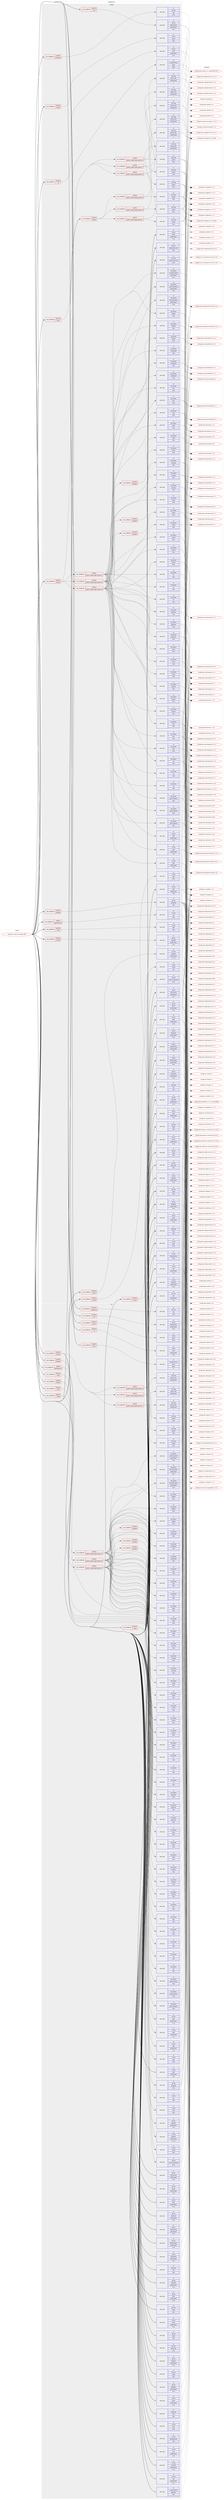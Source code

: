 digraph prolog {

# *************
# Graph options
# *************

newrank=true;
concentrate=true;
compound=true;
graph [rankdir=LR,fontname=Helvetica,fontsize=10,ranksep=1.5];#, ranksep=2.5, nodesep=0.2];
edge  [arrowhead=vee];
node  [fontname=Helvetica,fontsize=10];

# **********
# The ebuild
# **********

subgraph cluster_leftcol {
color=gray;
rank=same;
label=<<i>ebuild</i>>;
id [label="portage://sci-geosciences/qgis-9999", color=red, width=4, href="../sci-geosciences/qgis-9999.svg"];
}

# ****************
# The dependencies
# ****************

subgraph cluster_midcol {
color=gray;
label=<<i>dependencies</i>>;
subgraph cluster_compile {
fillcolor="#eeeeee";
style=filled;
label=<<i>compile</i>>;
subgraph cond16891 {
dependency84285 [label=<<TABLE BORDER="0" CELLBORDER="1" CELLSPACING="0" CELLPADDING="4"><TR><TD ROWSPAN="3" CELLPADDING="10">use_conditional</TD></TR><TR><TD>positive</TD></TR><TR><TD>3d</TD></TR></TABLE>>, shape=none, color=red];
subgraph pack65873 {
dependency84286 [label=<<TABLE BORDER="0" CELLBORDER="1" CELLSPACING="0" CELLPADDING="4" WIDTH="220"><TR><TD ROWSPAN="6" CELLPADDING="30">pack_dep</TD></TR><TR><TD WIDTH="110">no</TD></TR><TR><TD>dev-qt</TD></TR><TR><TD>qt3d</TD></TR><TR><TD>greaterequal</TD></TR><TR><TD>5.9.4</TD></TR></TABLE>>, shape=none, color=blue];
}
dependency84285:e -> dependency84286:w [weight=20,style="dashed",arrowhead="vee"];
}
id:e -> dependency84285:w [weight=20,style="solid",arrowhead="vee"];
subgraph cond16892 {
dependency84287 [label=<<TABLE BORDER="0" CELLBORDER="1" CELLSPACING="0" CELLPADDING="4"><TR><TD ROWSPAN="3" CELLPADDING="10">use_conditional</TD></TR><TR><TD>positive</TD></TR><TR><TD>georeferencer</TD></TR></TABLE>>, shape=none, color=red];
subgraph pack65874 {
dependency84288 [label=<<TABLE BORDER="0" CELLBORDER="1" CELLSPACING="0" CELLPADDING="4" WIDTH="220"><TR><TD ROWSPAN="6" CELLPADDING="30">pack_dep</TD></TR><TR><TD WIDTH="110">no</TD></TR><TR><TD>sci-libs</TD></TR><TR><TD>gsl</TD></TR><TR><TD>none</TD></TR><TR><TD></TD></TR></TABLE>>, shape=none, color=blue];
}
dependency84287:e -> dependency84288:w [weight=20,style="dashed",arrowhead="vee"];
}
id:e -> dependency84287:w [weight=20,style="solid",arrowhead="vee"];
subgraph cond16893 {
dependency84289 [label=<<TABLE BORDER="0" CELLBORDER="1" CELLSPACING="0" CELLPADDING="4"><TR><TD ROWSPAN="3" CELLPADDING="10">use_conditional</TD></TR><TR><TD>positive</TD></TR><TR><TD>grass</TD></TR></TABLE>>, shape=none, color=red];
subgraph pack65875 {
dependency84290 [label=<<TABLE BORDER="0" CELLBORDER="1" CELLSPACING="0" CELLPADDING="4" WIDTH="220"><TR><TD ROWSPAN="6" CELLPADDING="30">pack_dep</TD></TR><TR><TD WIDTH="110">no</TD></TR><TR><TD>sci-geosciences</TD></TR><TR><TD>grass</TD></TR><TR><TD>equal</TD></TR><TR><TD>7*</TD></TR></TABLE>>, shape=none, color=blue];
}
dependency84289:e -> dependency84290:w [weight=20,style="dashed",arrowhead="vee"];
}
id:e -> dependency84289:w [weight=20,style="solid",arrowhead="vee"];
subgraph cond16894 {
dependency84291 [label=<<TABLE BORDER="0" CELLBORDER="1" CELLSPACING="0" CELLPADDING="4"><TR><TD ROWSPAN="3" CELLPADDING="10">use_conditional</TD></TR><TR><TD>positive</TD></TR><TR><TD>hdf5</TD></TR></TABLE>>, shape=none, color=red];
subgraph pack65876 {
dependency84292 [label=<<TABLE BORDER="0" CELLBORDER="1" CELLSPACING="0" CELLPADDING="4" WIDTH="220"><TR><TD ROWSPAN="6" CELLPADDING="30">pack_dep</TD></TR><TR><TD WIDTH="110">no</TD></TR><TR><TD>sci-libs</TD></TR><TR><TD>hdf5</TD></TR><TR><TD>none</TD></TR><TR><TD></TD></TR></TABLE>>, shape=none, color=blue];
}
dependency84291:e -> dependency84292:w [weight=20,style="dashed",arrowhead="vee"];
}
id:e -> dependency84291:w [weight=20,style="solid",arrowhead="vee"];
subgraph cond16895 {
dependency84293 [label=<<TABLE BORDER="0" CELLBORDER="1" CELLSPACING="0" CELLPADDING="4"><TR><TD ROWSPAN="3" CELLPADDING="10">use_conditional</TD></TR><TR><TD>positive</TD></TR><TR><TD>mapserver</TD></TR></TABLE>>, shape=none, color=red];
subgraph pack65877 {
dependency84294 [label=<<TABLE BORDER="0" CELLBORDER="1" CELLSPACING="0" CELLPADDING="4" WIDTH="220"><TR><TD ROWSPAN="6" CELLPADDING="30">pack_dep</TD></TR><TR><TD WIDTH="110">no</TD></TR><TR><TD>dev-libs</TD></TR><TR><TD>fcgi</TD></TR><TR><TD>none</TD></TR><TR><TD></TD></TR></TABLE>>, shape=none, color=blue];
}
dependency84293:e -> dependency84294:w [weight=20,style="dashed",arrowhead="vee"];
}
id:e -> dependency84293:w [weight=20,style="solid",arrowhead="vee"];
subgraph cond16896 {
dependency84295 [label=<<TABLE BORDER="0" CELLBORDER="1" CELLSPACING="0" CELLPADDING="4"><TR><TD ROWSPAN="3" CELLPADDING="10">use_conditional</TD></TR><TR><TD>positive</TD></TR><TR><TD>netcdf</TD></TR></TABLE>>, shape=none, color=red];
subgraph pack65878 {
dependency84296 [label=<<TABLE BORDER="0" CELLBORDER="1" CELLSPACING="0" CELLPADDING="4" WIDTH="220"><TR><TD ROWSPAN="6" CELLPADDING="30">pack_dep</TD></TR><TR><TD WIDTH="110">no</TD></TR><TR><TD>sci-libs</TD></TR><TR><TD>netcdf</TD></TR><TR><TD>none</TD></TR><TR><TD></TD></TR></TABLE>>, shape=none, color=blue];
}
dependency84295:e -> dependency84296:w [weight=20,style="dashed",arrowhead="vee"];
}
id:e -> dependency84295:w [weight=20,style="solid",arrowhead="vee"];
subgraph cond16897 {
dependency84297 [label=<<TABLE BORDER="0" CELLBORDER="1" CELLSPACING="0" CELLPADDING="4"><TR><TD ROWSPAN="3" CELLPADDING="10">use_conditional</TD></TR><TR><TD>positive</TD></TR><TR><TD>opencl</TD></TR></TABLE>>, shape=none, color=red];
subgraph pack65879 {
dependency84298 [label=<<TABLE BORDER="0" CELLBORDER="1" CELLSPACING="0" CELLPADDING="4" WIDTH="220"><TR><TD ROWSPAN="6" CELLPADDING="30">pack_dep</TD></TR><TR><TD WIDTH="110">no</TD></TR><TR><TD>virtual</TD></TR><TR><TD>opencl</TD></TR><TR><TD>none</TD></TR><TR><TD></TD></TR></TABLE>>, shape=none, color=blue];
}
dependency84297:e -> dependency84298:w [weight=20,style="dashed",arrowhead="vee"];
}
id:e -> dependency84297:w [weight=20,style="solid",arrowhead="vee"];
subgraph cond16898 {
dependency84299 [label=<<TABLE BORDER="0" CELLBORDER="1" CELLSPACING="0" CELLPADDING="4"><TR><TD ROWSPAN="3" CELLPADDING="10">use_conditional</TD></TR><TR><TD>positive</TD></TR><TR><TD>oracle</TD></TR></TABLE>>, shape=none, color=red];
subgraph pack65880 {
dependency84300 [label=<<TABLE BORDER="0" CELLBORDER="1" CELLSPACING="0" CELLPADDING="4" WIDTH="220"><TR><TD ROWSPAN="6" CELLPADDING="30">pack_dep</TD></TR><TR><TD WIDTH="110">no</TD></TR><TR><TD>dev-db</TD></TR><TR><TD>oracle-instantclient</TD></TR><TR><TD>none</TD></TR><TR><TD></TD></TR></TABLE>>, shape=none, color=blue];
}
dependency84299:e -> dependency84300:w [weight=20,style="dashed",arrowhead="vee"];
subgraph pack65881 {
dependency84301 [label=<<TABLE BORDER="0" CELLBORDER="1" CELLSPACING="0" CELLPADDING="4" WIDTH="220"><TR><TD ROWSPAN="6" CELLPADDING="30">pack_dep</TD></TR><TR><TD WIDTH="110">no</TD></TR><TR><TD>sci-libs</TD></TR><TR><TD>gdal</TD></TR><TR><TD>none</TD></TR><TR><TD></TD></TR></TABLE>>, shape=none, color=blue];
}
dependency84299:e -> dependency84301:w [weight=20,style="dashed",arrowhead="vee"];
}
id:e -> dependency84299:w [weight=20,style="solid",arrowhead="vee"];
subgraph cond16899 {
dependency84302 [label=<<TABLE BORDER="0" CELLBORDER="1" CELLSPACING="0" CELLPADDING="4"><TR><TD ROWSPAN="3" CELLPADDING="10">use_conditional</TD></TR><TR><TD>positive</TD></TR><TR><TD>polar</TD></TR></TABLE>>, shape=none, color=red];
subgraph pack65882 {
dependency84303 [label=<<TABLE BORDER="0" CELLBORDER="1" CELLSPACING="0" CELLPADDING="4" WIDTH="220"><TR><TD ROWSPAN="6" CELLPADDING="30">pack_dep</TD></TR><TR><TD WIDTH="110">no</TD></TR><TR><TD>x11-libs</TD></TR><TR><TD>qwtpolar</TD></TR><TR><TD>greaterequal</TD></TR><TR><TD>1.1.1-r1</TD></TR></TABLE>>, shape=none, color=blue];
}
dependency84302:e -> dependency84303:w [weight=20,style="dashed",arrowhead="vee"];
}
id:e -> dependency84302:w [weight=20,style="solid",arrowhead="vee"];
subgraph cond16900 {
dependency84304 [label=<<TABLE BORDER="0" CELLBORDER="1" CELLSPACING="0" CELLPADDING="4"><TR><TD ROWSPAN="3" CELLPADDING="10">use_conditional</TD></TR><TR><TD>positive</TD></TR><TR><TD>postgres</TD></TR></TABLE>>, shape=none, color=red];
subgraph pack65883 {
dependency84305 [label=<<TABLE BORDER="0" CELLBORDER="1" CELLSPACING="0" CELLPADDING="4" WIDTH="220"><TR><TD ROWSPAN="6" CELLPADDING="30">pack_dep</TD></TR><TR><TD WIDTH="110">no</TD></TR><TR><TD>dev-db</TD></TR><TR><TD>postgresql</TD></TR><TR><TD>none</TD></TR><TR><TD></TD></TR></TABLE>>, shape=none, color=blue];
}
dependency84304:e -> dependency84305:w [weight=20,style="dashed",arrowhead="vee"];
}
id:e -> dependency84304:w [weight=20,style="solid",arrowhead="vee"];
subgraph cond16901 {
dependency84306 [label=<<TABLE BORDER="0" CELLBORDER="1" CELLSPACING="0" CELLPADDING="4"><TR><TD ROWSPAN="3" CELLPADDING="10">use_conditional</TD></TR><TR><TD>positive</TD></TR><TR><TD>python</TD></TR></TABLE>>, shape=none, color=red];
subgraph cond16902 {
dependency84307 [label=<<TABLE BORDER="0" CELLBORDER="1" CELLSPACING="0" CELLPADDING="4"><TR><TD ROWSPAN="3" CELLPADDING="10">use_conditional</TD></TR><TR><TD>positive</TD></TR><TR><TD>python_single_target_python3_6</TD></TR></TABLE>>, shape=none, color=red];
subgraph pack65884 {
dependency84308 [label=<<TABLE BORDER="0" CELLBORDER="1" CELLSPACING="0" CELLPADDING="4" WIDTH="220"><TR><TD ROWSPAN="6" CELLPADDING="30">pack_dep</TD></TR><TR><TD WIDTH="110">no</TD></TR><TR><TD>dev-lang</TD></TR><TR><TD>python</TD></TR><TR><TD>none</TD></TR><TR><TD></TD></TR></TABLE>>, shape=none, color=blue];
}
dependency84307:e -> dependency84308:w [weight=20,style="dashed",arrowhead="vee"];
subgraph pack65885 {
dependency84309 [label=<<TABLE BORDER="0" CELLBORDER="1" CELLSPACING="0" CELLPADDING="4" WIDTH="220"><TR><TD ROWSPAN="6" CELLPADDING="30">pack_dep</TD></TR><TR><TD WIDTH="110">no</TD></TR><TR><TD>dev-lang</TD></TR><TR><TD>python-exec</TD></TR><TR><TD>greaterequal</TD></TR><TR><TD>2</TD></TR></TABLE>>, shape=none, color=blue];
}
dependency84307:e -> dependency84309:w [weight=20,style="dashed",arrowhead="vee"];
}
dependency84306:e -> dependency84307:w [weight=20,style="dashed",arrowhead="vee"];
subgraph cond16903 {
dependency84310 [label=<<TABLE BORDER="0" CELLBORDER="1" CELLSPACING="0" CELLPADDING="4"><TR><TD ROWSPAN="3" CELLPADDING="10">use_conditional</TD></TR><TR><TD>positive</TD></TR><TR><TD>python_single_target_python3_7</TD></TR></TABLE>>, shape=none, color=red];
subgraph pack65886 {
dependency84311 [label=<<TABLE BORDER="0" CELLBORDER="1" CELLSPACING="0" CELLPADDING="4" WIDTH="220"><TR><TD ROWSPAN="6" CELLPADDING="30">pack_dep</TD></TR><TR><TD WIDTH="110">no</TD></TR><TR><TD>dev-lang</TD></TR><TR><TD>python</TD></TR><TR><TD>none</TD></TR><TR><TD></TD></TR></TABLE>>, shape=none, color=blue];
}
dependency84310:e -> dependency84311:w [weight=20,style="dashed",arrowhead="vee"];
subgraph pack65887 {
dependency84312 [label=<<TABLE BORDER="0" CELLBORDER="1" CELLSPACING="0" CELLPADDING="4" WIDTH="220"><TR><TD ROWSPAN="6" CELLPADDING="30">pack_dep</TD></TR><TR><TD WIDTH="110">no</TD></TR><TR><TD>dev-lang</TD></TR><TR><TD>python-exec</TD></TR><TR><TD>greaterequal</TD></TR><TR><TD>2</TD></TR></TABLE>>, shape=none, color=blue];
}
dependency84310:e -> dependency84312:w [weight=20,style="dashed",arrowhead="vee"];
}
dependency84306:e -> dependency84310:w [weight=20,style="dashed",arrowhead="vee"];
subgraph cond16904 {
dependency84313 [label=<<TABLE BORDER="0" CELLBORDER="1" CELLSPACING="0" CELLPADDING="4"><TR><TD ROWSPAN="3" CELLPADDING="10">use_conditional</TD></TR><TR><TD>positive</TD></TR><TR><TD>python_single_target_python3_8</TD></TR></TABLE>>, shape=none, color=red];
subgraph pack65888 {
dependency84314 [label=<<TABLE BORDER="0" CELLBORDER="1" CELLSPACING="0" CELLPADDING="4" WIDTH="220"><TR><TD ROWSPAN="6" CELLPADDING="30">pack_dep</TD></TR><TR><TD WIDTH="110">no</TD></TR><TR><TD>dev-lang</TD></TR><TR><TD>python</TD></TR><TR><TD>none</TD></TR><TR><TD></TD></TR></TABLE>>, shape=none, color=blue];
}
dependency84313:e -> dependency84314:w [weight=20,style="dashed",arrowhead="vee"];
subgraph pack65889 {
dependency84315 [label=<<TABLE BORDER="0" CELLBORDER="1" CELLSPACING="0" CELLPADDING="4" WIDTH="220"><TR><TD ROWSPAN="6" CELLPADDING="30">pack_dep</TD></TR><TR><TD WIDTH="110">no</TD></TR><TR><TD>dev-lang</TD></TR><TR><TD>python-exec</TD></TR><TR><TD>greaterequal</TD></TR><TR><TD>2</TD></TR></TABLE>>, shape=none, color=blue];
}
dependency84313:e -> dependency84315:w [weight=20,style="dashed",arrowhead="vee"];
}
dependency84306:e -> dependency84313:w [weight=20,style="dashed",arrowhead="vee"];
}
id:e -> dependency84306:w [weight=20,style="solid",arrowhead="vee"];
subgraph cond16905 {
dependency84316 [label=<<TABLE BORDER="0" CELLBORDER="1" CELLSPACING="0" CELLPADDING="4"><TR><TD ROWSPAN="3" CELLPADDING="10">use_conditional</TD></TR><TR><TD>positive</TD></TR><TR><TD>python</TD></TR></TABLE>>, shape=none, color=red];
subgraph cond16906 {
dependency84317 [label=<<TABLE BORDER="0" CELLBORDER="1" CELLSPACING="0" CELLPADDING="4"><TR><TD ROWSPAN="3" CELLPADDING="10">use_conditional</TD></TR><TR><TD>positive</TD></TR><TR><TD>python_single_target_python3_6</TD></TR></TABLE>>, shape=none, color=red];
subgraph pack65890 {
dependency84318 [label=<<TABLE BORDER="0" CELLBORDER="1" CELLSPACING="0" CELLPADDING="4" WIDTH="220"><TR><TD ROWSPAN="6" CELLPADDING="30">pack_dep</TD></TR><TR><TD WIDTH="110">no</TD></TR><TR><TD>dev-lang</TD></TR><TR><TD>python</TD></TR><TR><TD>none</TD></TR><TR><TD></TD></TR></TABLE>>, shape=none, color=blue];
}
dependency84317:e -> dependency84318:w [weight=20,style="dashed",arrowhead="vee"];
subgraph pack65891 {
dependency84319 [label=<<TABLE BORDER="0" CELLBORDER="1" CELLSPACING="0" CELLPADDING="4" WIDTH="220"><TR><TD ROWSPAN="6" CELLPADDING="30">pack_dep</TD></TR><TR><TD WIDTH="110">no</TD></TR><TR><TD>dev-lang</TD></TR><TR><TD>python-exec</TD></TR><TR><TD>greaterequal</TD></TR><TR><TD>2</TD></TR></TABLE>>, shape=none, color=blue];
}
dependency84317:e -> dependency84319:w [weight=20,style="dashed",arrowhead="vee"];
}
dependency84316:e -> dependency84317:w [weight=20,style="dashed",arrowhead="vee"];
subgraph cond16907 {
dependency84320 [label=<<TABLE BORDER="0" CELLBORDER="1" CELLSPACING="0" CELLPADDING="4"><TR><TD ROWSPAN="3" CELLPADDING="10">use_conditional</TD></TR><TR><TD>positive</TD></TR><TR><TD>python_single_target_python3_7</TD></TR></TABLE>>, shape=none, color=red];
subgraph pack65892 {
dependency84321 [label=<<TABLE BORDER="0" CELLBORDER="1" CELLSPACING="0" CELLPADDING="4" WIDTH="220"><TR><TD ROWSPAN="6" CELLPADDING="30">pack_dep</TD></TR><TR><TD WIDTH="110">no</TD></TR><TR><TD>dev-lang</TD></TR><TR><TD>python</TD></TR><TR><TD>none</TD></TR><TR><TD></TD></TR></TABLE>>, shape=none, color=blue];
}
dependency84320:e -> dependency84321:w [weight=20,style="dashed",arrowhead="vee"];
subgraph pack65893 {
dependency84322 [label=<<TABLE BORDER="0" CELLBORDER="1" CELLSPACING="0" CELLPADDING="4" WIDTH="220"><TR><TD ROWSPAN="6" CELLPADDING="30">pack_dep</TD></TR><TR><TD WIDTH="110">no</TD></TR><TR><TD>dev-lang</TD></TR><TR><TD>python-exec</TD></TR><TR><TD>greaterequal</TD></TR><TR><TD>2</TD></TR></TABLE>>, shape=none, color=blue];
}
dependency84320:e -> dependency84322:w [weight=20,style="dashed",arrowhead="vee"];
}
dependency84316:e -> dependency84320:w [weight=20,style="dashed",arrowhead="vee"];
subgraph cond16908 {
dependency84323 [label=<<TABLE BORDER="0" CELLBORDER="1" CELLSPACING="0" CELLPADDING="4"><TR><TD ROWSPAN="3" CELLPADDING="10">use_conditional</TD></TR><TR><TD>positive</TD></TR><TR><TD>python_single_target_python3_8</TD></TR></TABLE>>, shape=none, color=red];
subgraph pack65894 {
dependency84324 [label=<<TABLE BORDER="0" CELLBORDER="1" CELLSPACING="0" CELLPADDING="4" WIDTH="220"><TR><TD ROWSPAN="6" CELLPADDING="30">pack_dep</TD></TR><TR><TD WIDTH="110">no</TD></TR><TR><TD>dev-lang</TD></TR><TR><TD>python</TD></TR><TR><TD>none</TD></TR><TR><TD></TD></TR></TABLE>>, shape=none, color=blue];
}
dependency84323:e -> dependency84324:w [weight=20,style="dashed",arrowhead="vee"];
subgraph pack65895 {
dependency84325 [label=<<TABLE BORDER="0" CELLBORDER="1" CELLSPACING="0" CELLPADDING="4" WIDTH="220"><TR><TD ROWSPAN="6" CELLPADDING="30">pack_dep</TD></TR><TR><TD WIDTH="110">no</TD></TR><TR><TD>dev-lang</TD></TR><TR><TD>python-exec</TD></TR><TR><TD>greaterequal</TD></TR><TR><TD>2</TD></TR></TABLE>>, shape=none, color=blue];
}
dependency84323:e -> dependency84325:w [weight=20,style="dashed",arrowhead="vee"];
}
dependency84316:e -> dependency84323:w [weight=20,style="dashed",arrowhead="vee"];
subgraph cond16909 {
dependency84326 [label=<<TABLE BORDER="0" CELLBORDER="1" CELLSPACING="0" CELLPADDING="4"><TR><TD ROWSPAN="3" CELLPADDING="10">use_conditional</TD></TR><TR><TD>positive</TD></TR><TR><TD>python_single_target_python3_6</TD></TR></TABLE>>, shape=none, color=red];
subgraph pack65896 {
dependency84327 [label=<<TABLE BORDER="0" CELLBORDER="1" CELLSPACING="0" CELLPADDING="4" WIDTH="220"><TR><TD ROWSPAN="6" CELLPADDING="30">pack_dep</TD></TR><TR><TD WIDTH="110">no</TD></TR><TR><TD>dev-python</TD></TR><TR><TD>future</TD></TR><TR><TD>none</TD></TR><TR><TD></TD></TR></TABLE>>, shape=none, color=blue];
}
dependency84326:e -> dependency84327:w [weight=20,style="dashed",arrowhead="vee"];
subgraph pack65897 {
dependency84328 [label=<<TABLE BORDER="0" CELLBORDER="1" CELLSPACING="0" CELLPADDING="4" WIDTH="220"><TR><TD ROWSPAN="6" CELLPADDING="30">pack_dep</TD></TR><TR><TD WIDTH="110">no</TD></TR><TR><TD>dev-python</TD></TR><TR><TD>httplib2</TD></TR><TR><TD>none</TD></TR><TR><TD></TD></TR></TABLE>>, shape=none, color=blue];
}
dependency84326:e -> dependency84328:w [weight=20,style="dashed",arrowhead="vee"];
subgraph pack65898 {
dependency84329 [label=<<TABLE BORDER="0" CELLBORDER="1" CELLSPACING="0" CELLPADDING="4" WIDTH="220"><TR><TD ROWSPAN="6" CELLPADDING="30">pack_dep</TD></TR><TR><TD WIDTH="110">no</TD></TR><TR><TD>dev-python</TD></TR><TR><TD>jinja</TD></TR><TR><TD>none</TD></TR><TR><TD></TD></TR></TABLE>>, shape=none, color=blue];
}
dependency84326:e -> dependency84329:w [weight=20,style="dashed",arrowhead="vee"];
subgraph pack65899 {
dependency84330 [label=<<TABLE BORDER="0" CELLBORDER="1" CELLSPACING="0" CELLPADDING="4" WIDTH="220"><TR><TD ROWSPAN="6" CELLPADDING="30">pack_dep</TD></TR><TR><TD WIDTH="110">no</TD></TR><TR><TD>dev-python</TD></TR><TR><TD>markupsafe</TD></TR><TR><TD>none</TD></TR><TR><TD></TD></TR></TABLE>>, shape=none, color=blue];
}
dependency84326:e -> dependency84330:w [weight=20,style="dashed",arrowhead="vee"];
subgraph pack65900 {
dependency84331 [label=<<TABLE BORDER="0" CELLBORDER="1" CELLSPACING="0" CELLPADDING="4" WIDTH="220"><TR><TD ROWSPAN="6" CELLPADDING="30">pack_dep</TD></TR><TR><TD WIDTH="110">no</TD></TR><TR><TD>dev-python</TD></TR><TR><TD>owslib</TD></TR><TR><TD>none</TD></TR><TR><TD></TD></TR></TABLE>>, shape=none, color=blue];
}
dependency84326:e -> dependency84331:w [weight=20,style="dashed",arrowhead="vee"];
subgraph pack65901 {
dependency84332 [label=<<TABLE BORDER="0" CELLBORDER="1" CELLSPACING="0" CELLPADDING="4" WIDTH="220"><TR><TD ROWSPAN="6" CELLPADDING="30">pack_dep</TD></TR><TR><TD WIDTH="110">no</TD></TR><TR><TD>dev-python</TD></TR><TR><TD>pygments</TD></TR><TR><TD>none</TD></TR><TR><TD></TD></TR></TABLE>>, shape=none, color=blue];
}
dependency84326:e -> dependency84332:w [weight=20,style="dashed",arrowhead="vee"];
subgraph pack65902 {
dependency84333 [label=<<TABLE BORDER="0" CELLBORDER="1" CELLSPACING="0" CELLPADDING="4" WIDTH="220"><TR><TD ROWSPAN="6" CELLPADDING="30">pack_dep</TD></TR><TR><TD WIDTH="110">no</TD></TR><TR><TD>dev-python</TD></TR><TR><TD>PyQt5</TD></TR><TR><TD>none</TD></TR><TR><TD></TD></TR></TABLE>>, shape=none, color=blue];
}
dependency84326:e -> dependency84333:w [weight=20,style="dashed",arrowhead="vee"];
subgraph pack65903 {
dependency84334 [label=<<TABLE BORDER="0" CELLBORDER="1" CELLSPACING="0" CELLPADDING="4" WIDTH="220"><TR><TD ROWSPAN="6" CELLPADDING="30">pack_dep</TD></TR><TR><TD WIDTH="110">no</TD></TR><TR><TD>dev-python</TD></TR><TR><TD>python-dateutil</TD></TR><TR><TD>none</TD></TR><TR><TD></TD></TR></TABLE>>, shape=none, color=blue];
}
dependency84326:e -> dependency84334:w [weight=20,style="dashed",arrowhead="vee"];
subgraph pack65904 {
dependency84335 [label=<<TABLE BORDER="0" CELLBORDER="1" CELLSPACING="0" CELLPADDING="4" WIDTH="220"><TR><TD ROWSPAN="6" CELLPADDING="30">pack_dep</TD></TR><TR><TD WIDTH="110">no</TD></TR><TR><TD>dev-python</TD></TR><TR><TD>pytz</TD></TR><TR><TD>none</TD></TR><TR><TD></TD></TR></TABLE>>, shape=none, color=blue];
}
dependency84326:e -> dependency84335:w [weight=20,style="dashed",arrowhead="vee"];
subgraph pack65905 {
dependency84336 [label=<<TABLE BORDER="0" CELLBORDER="1" CELLSPACING="0" CELLPADDING="4" WIDTH="220"><TR><TD ROWSPAN="6" CELLPADDING="30">pack_dep</TD></TR><TR><TD WIDTH="110">no</TD></TR><TR><TD>dev-python</TD></TR><TR><TD>pyyaml</TD></TR><TR><TD>none</TD></TR><TR><TD></TD></TR></TABLE>>, shape=none, color=blue];
}
dependency84326:e -> dependency84336:w [weight=20,style="dashed",arrowhead="vee"];
subgraph pack65906 {
dependency84337 [label=<<TABLE BORDER="0" CELLBORDER="1" CELLSPACING="0" CELLPADDING="4" WIDTH="220"><TR><TD ROWSPAN="6" CELLPADDING="30">pack_dep</TD></TR><TR><TD WIDTH="110">no</TD></TR><TR><TD>dev-python</TD></TR><TR><TD>qscintilla-python</TD></TR><TR><TD>greaterequal</TD></TR><TR><TD>2.10.1</TD></TR></TABLE>>, shape=none, color=blue];
}
dependency84326:e -> dependency84337:w [weight=20,style="dashed",arrowhead="vee"];
subgraph pack65907 {
dependency84338 [label=<<TABLE BORDER="0" CELLBORDER="1" CELLSPACING="0" CELLPADDING="4" WIDTH="220"><TR><TD ROWSPAN="6" CELLPADDING="30">pack_dep</TD></TR><TR><TD WIDTH="110">no</TD></TR><TR><TD>dev-python</TD></TR><TR><TD>requests</TD></TR><TR><TD>none</TD></TR><TR><TD></TD></TR></TABLE>>, shape=none, color=blue];
}
dependency84326:e -> dependency84338:w [weight=20,style="dashed",arrowhead="vee"];
subgraph pack65908 {
dependency84339 [label=<<TABLE BORDER="0" CELLBORDER="1" CELLSPACING="0" CELLPADDING="4" WIDTH="220"><TR><TD ROWSPAN="6" CELLPADDING="30">pack_dep</TD></TR><TR><TD WIDTH="110">no</TD></TR><TR><TD>dev-python</TD></TR><TR><TD>sip</TD></TR><TR><TD>none</TD></TR><TR><TD></TD></TR></TABLE>>, shape=none, color=blue];
}
dependency84326:e -> dependency84339:w [weight=20,style="dashed",arrowhead="vee"];
subgraph pack65909 {
dependency84340 [label=<<TABLE BORDER="0" CELLBORDER="1" CELLSPACING="0" CELLPADDING="4" WIDTH="220"><TR><TD ROWSPAN="6" CELLPADDING="30">pack_dep</TD></TR><TR><TD WIDTH="110">no</TD></TR><TR><TD>dev-python</TD></TR><TR><TD>six</TD></TR><TR><TD>none</TD></TR><TR><TD></TD></TR></TABLE>>, shape=none, color=blue];
}
dependency84326:e -> dependency84340:w [weight=20,style="dashed",arrowhead="vee"];
subgraph pack65910 {
dependency84341 [label=<<TABLE BORDER="0" CELLBORDER="1" CELLSPACING="0" CELLPADDING="4" WIDTH="220"><TR><TD ROWSPAN="6" CELLPADDING="30">pack_dep</TD></TR><TR><TD WIDTH="110">no</TD></TR><TR><TD>sci-libs</TD></TR><TR><TD>gdal</TD></TR><TR><TD>greaterequal</TD></TR><TR><TD>2.2.3</TD></TR></TABLE>>, shape=none, color=blue];
}
dependency84326:e -> dependency84341:w [weight=20,style="dashed",arrowhead="vee"];
subgraph cond16910 {
dependency84342 [label=<<TABLE BORDER="0" CELLBORDER="1" CELLSPACING="0" CELLPADDING="4"><TR><TD ROWSPAN="3" CELLPADDING="10">use_conditional</TD></TR><TR><TD>positive</TD></TR><TR><TD>postgres</TD></TR></TABLE>>, shape=none, color=red];
subgraph pack65911 {
dependency84343 [label=<<TABLE BORDER="0" CELLBORDER="1" CELLSPACING="0" CELLPADDING="4" WIDTH="220"><TR><TD ROWSPAN="6" CELLPADDING="30">pack_dep</TD></TR><TR><TD WIDTH="110">no</TD></TR><TR><TD>dev-python</TD></TR><TR><TD>psycopg</TD></TR><TR><TD>none</TD></TR><TR><TD></TD></TR></TABLE>>, shape=none, color=blue];
}
dependency84342:e -> dependency84343:w [weight=20,style="dashed",arrowhead="vee"];
}
dependency84326:e -> dependency84342:w [weight=20,style="dashed",arrowhead="vee"];
}
dependency84316:e -> dependency84326:w [weight=20,style="dashed",arrowhead="vee"];
subgraph cond16911 {
dependency84344 [label=<<TABLE BORDER="0" CELLBORDER="1" CELLSPACING="0" CELLPADDING="4"><TR><TD ROWSPAN="3" CELLPADDING="10">use_conditional</TD></TR><TR><TD>positive</TD></TR><TR><TD>python_single_target_python3_7</TD></TR></TABLE>>, shape=none, color=red];
subgraph pack65912 {
dependency84345 [label=<<TABLE BORDER="0" CELLBORDER="1" CELLSPACING="0" CELLPADDING="4" WIDTH="220"><TR><TD ROWSPAN="6" CELLPADDING="30">pack_dep</TD></TR><TR><TD WIDTH="110">no</TD></TR><TR><TD>dev-python</TD></TR><TR><TD>future</TD></TR><TR><TD>none</TD></TR><TR><TD></TD></TR></TABLE>>, shape=none, color=blue];
}
dependency84344:e -> dependency84345:w [weight=20,style="dashed",arrowhead="vee"];
subgraph pack65913 {
dependency84346 [label=<<TABLE BORDER="0" CELLBORDER="1" CELLSPACING="0" CELLPADDING="4" WIDTH="220"><TR><TD ROWSPAN="6" CELLPADDING="30">pack_dep</TD></TR><TR><TD WIDTH="110">no</TD></TR><TR><TD>dev-python</TD></TR><TR><TD>httplib2</TD></TR><TR><TD>none</TD></TR><TR><TD></TD></TR></TABLE>>, shape=none, color=blue];
}
dependency84344:e -> dependency84346:w [weight=20,style="dashed",arrowhead="vee"];
subgraph pack65914 {
dependency84347 [label=<<TABLE BORDER="0" CELLBORDER="1" CELLSPACING="0" CELLPADDING="4" WIDTH="220"><TR><TD ROWSPAN="6" CELLPADDING="30">pack_dep</TD></TR><TR><TD WIDTH="110">no</TD></TR><TR><TD>dev-python</TD></TR><TR><TD>jinja</TD></TR><TR><TD>none</TD></TR><TR><TD></TD></TR></TABLE>>, shape=none, color=blue];
}
dependency84344:e -> dependency84347:w [weight=20,style="dashed",arrowhead="vee"];
subgraph pack65915 {
dependency84348 [label=<<TABLE BORDER="0" CELLBORDER="1" CELLSPACING="0" CELLPADDING="4" WIDTH="220"><TR><TD ROWSPAN="6" CELLPADDING="30">pack_dep</TD></TR><TR><TD WIDTH="110">no</TD></TR><TR><TD>dev-python</TD></TR><TR><TD>markupsafe</TD></TR><TR><TD>none</TD></TR><TR><TD></TD></TR></TABLE>>, shape=none, color=blue];
}
dependency84344:e -> dependency84348:w [weight=20,style="dashed",arrowhead="vee"];
subgraph pack65916 {
dependency84349 [label=<<TABLE BORDER="0" CELLBORDER="1" CELLSPACING="0" CELLPADDING="4" WIDTH="220"><TR><TD ROWSPAN="6" CELLPADDING="30">pack_dep</TD></TR><TR><TD WIDTH="110">no</TD></TR><TR><TD>dev-python</TD></TR><TR><TD>owslib</TD></TR><TR><TD>none</TD></TR><TR><TD></TD></TR></TABLE>>, shape=none, color=blue];
}
dependency84344:e -> dependency84349:w [weight=20,style="dashed",arrowhead="vee"];
subgraph pack65917 {
dependency84350 [label=<<TABLE BORDER="0" CELLBORDER="1" CELLSPACING="0" CELLPADDING="4" WIDTH="220"><TR><TD ROWSPAN="6" CELLPADDING="30">pack_dep</TD></TR><TR><TD WIDTH="110">no</TD></TR><TR><TD>dev-python</TD></TR><TR><TD>pygments</TD></TR><TR><TD>none</TD></TR><TR><TD></TD></TR></TABLE>>, shape=none, color=blue];
}
dependency84344:e -> dependency84350:w [weight=20,style="dashed",arrowhead="vee"];
subgraph pack65918 {
dependency84351 [label=<<TABLE BORDER="0" CELLBORDER="1" CELLSPACING="0" CELLPADDING="4" WIDTH="220"><TR><TD ROWSPAN="6" CELLPADDING="30">pack_dep</TD></TR><TR><TD WIDTH="110">no</TD></TR><TR><TD>dev-python</TD></TR><TR><TD>PyQt5</TD></TR><TR><TD>none</TD></TR><TR><TD></TD></TR></TABLE>>, shape=none, color=blue];
}
dependency84344:e -> dependency84351:w [weight=20,style="dashed",arrowhead="vee"];
subgraph pack65919 {
dependency84352 [label=<<TABLE BORDER="0" CELLBORDER="1" CELLSPACING="0" CELLPADDING="4" WIDTH="220"><TR><TD ROWSPAN="6" CELLPADDING="30">pack_dep</TD></TR><TR><TD WIDTH="110">no</TD></TR><TR><TD>dev-python</TD></TR><TR><TD>python-dateutil</TD></TR><TR><TD>none</TD></TR><TR><TD></TD></TR></TABLE>>, shape=none, color=blue];
}
dependency84344:e -> dependency84352:w [weight=20,style="dashed",arrowhead="vee"];
subgraph pack65920 {
dependency84353 [label=<<TABLE BORDER="0" CELLBORDER="1" CELLSPACING="0" CELLPADDING="4" WIDTH="220"><TR><TD ROWSPAN="6" CELLPADDING="30">pack_dep</TD></TR><TR><TD WIDTH="110">no</TD></TR><TR><TD>dev-python</TD></TR><TR><TD>pytz</TD></TR><TR><TD>none</TD></TR><TR><TD></TD></TR></TABLE>>, shape=none, color=blue];
}
dependency84344:e -> dependency84353:w [weight=20,style="dashed",arrowhead="vee"];
subgraph pack65921 {
dependency84354 [label=<<TABLE BORDER="0" CELLBORDER="1" CELLSPACING="0" CELLPADDING="4" WIDTH="220"><TR><TD ROWSPAN="6" CELLPADDING="30">pack_dep</TD></TR><TR><TD WIDTH="110">no</TD></TR><TR><TD>dev-python</TD></TR><TR><TD>pyyaml</TD></TR><TR><TD>none</TD></TR><TR><TD></TD></TR></TABLE>>, shape=none, color=blue];
}
dependency84344:e -> dependency84354:w [weight=20,style="dashed",arrowhead="vee"];
subgraph pack65922 {
dependency84355 [label=<<TABLE BORDER="0" CELLBORDER="1" CELLSPACING="0" CELLPADDING="4" WIDTH="220"><TR><TD ROWSPAN="6" CELLPADDING="30">pack_dep</TD></TR><TR><TD WIDTH="110">no</TD></TR><TR><TD>dev-python</TD></TR><TR><TD>qscintilla-python</TD></TR><TR><TD>greaterequal</TD></TR><TR><TD>2.10.1</TD></TR></TABLE>>, shape=none, color=blue];
}
dependency84344:e -> dependency84355:w [weight=20,style="dashed",arrowhead="vee"];
subgraph pack65923 {
dependency84356 [label=<<TABLE BORDER="0" CELLBORDER="1" CELLSPACING="0" CELLPADDING="4" WIDTH="220"><TR><TD ROWSPAN="6" CELLPADDING="30">pack_dep</TD></TR><TR><TD WIDTH="110">no</TD></TR><TR><TD>dev-python</TD></TR><TR><TD>requests</TD></TR><TR><TD>none</TD></TR><TR><TD></TD></TR></TABLE>>, shape=none, color=blue];
}
dependency84344:e -> dependency84356:w [weight=20,style="dashed",arrowhead="vee"];
subgraph pack65924 {
dependency84357 [label=<<TABLE BORDER="0" CELLBORDER="1" CELLSPACING="0" CELLPADDING="4" WIDTH="220"><TR><TD ROWSPAN="6" CELLPADDING="30">pack_dep</TD></TR><TR><TD WIDTH="110">no</TD></TR><TR><TD>dev-python</TD></TR><TR><TD>sip</TD></TR><TR><TD>none</TD></TR><TR><TD></TD></TR></TABLE>>, shape=none, color=blue];
}
dependency84344:e -> dependency84357:w [weight=20,style="dashed",arrowhead="vee"];
subgraph pack65925 {
dependency84358 [label=<<TABLE BORDER="0" CELLBORDER="1" CELLSPACING="0" CELLPADDING="4" WIDTH="220"><TR><TD ROWSPAN="6" CELLPADDING="30">pack_dep</TD></TR><TR><TD WIDTH="110">no</TD></TR><TR><TD>dev-python</TD></TR><TR><TD>six</TD></TR><TR><TD>none</TD></TR><TR><TD></TD></TR></TABLE>>, shape=none, color=blue];
}
dependency84344:e -> dependency84358:w [weight=20,style="dashed",arrowhead="vee"];
subgraph pack65926 {
dependency84359 [label=<<TABLE BORDER="0" CELLBORDER="1" CELLSPACING="0" CELLPADDING="4" WIDTH="220"><TR><TD ROWSPAN="6" CELLPADDING="30">pack_dep</TD></TR><TR><TD WIDTH="110">no</TD></TR><TR><TD>sci-libs</TD></TR><TR><TD>gdal</TD></TR><TR><TD>greaterequal</TD></TR><TR><TD>2.2.3</TD></TR></TABLE>>, shape=none, color=blue];
}
dependency84344:e -> dependency84359:w [weight=20,style="dashed",arrowhead="vee"];
subgraph cond16912 {
dependency84360 [label=<<TABLE BORDER="0" CELLBORDER="1" CELLSPACING="0" CELLPADDING="4"><TR><TD ROWSPAN="3" CELLPADDING="10">use_conditional</TD></TR><TR><TD>positive</TD></TR><TR><TD>postgres</TD></TR></TABLE>>, shape=none, color=red];
subgraph pack65927 {
dependency84361 [label=<<TABLE BORDER="0" CELLBORDER="1" CELLSPACING="0" CELLPADDING="4" WIDTH="220"><TR><TD ROWSPAN="6" CELLPADDING="30">pack_dep</TD></TR><TR><TD WIDTH="110">no</TD></TR><TR><TD>dev-python</TD></TR><TR><TD>psycopg</TD></TR><TR><TD>none</TD></TR><TR><TD></TD></TR></TABLE>>, shape=none, color=blue];
}
dependency84360:e -> dependency84361:w [weight=20,style="dashed",arrowhead="vee"];
}
dependency84344:e -> dependency84360:w [weight=20,style="dashed",arrowhead="vee"];
}
dependency84316:e -> dependency84344:w [weight=20,style="dashed",arrowhead="vee"];
subgraph cond16913 {
dependency84362 [label=<<TABLE BORDER="0" CELLBORDER="1" CELLSPACING="0" CELLPADDING="4"><TR><TD ROWSPAN="3" CELLPADDING="10">use_conditional</TD></TR><TR><TD>positive</TD></TR><TR><TD>python_single_target_python3_8</TD></TR></TABLE>>, shape=none, color=red];
subgraph pack65928 {
dependency84363 [label=<<TABLE BORDER="0" CELLBORDER="1" CELLSPACING="0" CELLPADDING="4" WIDTH="220"><TR><TD ROWSPAN="6" CELLPADDING="30">pack_dep</TD></TR><TR><TD WIDTH="110">no</TD></TR><TR><TD>dev-python</TD></TR><TR><TD>future</TD></TR><TR><TD>none</TD></TR><TR><TD></TD></TR></TABLE>>, shape=none, color=blue];
}
dependency84362:e -> dependency84363:w [weight=20,style="dashed",arrowhead="vee"];
subgraph pack65929 {
dependency84364 [label=<<TABLE BORDER="0" CELLBORDER="1" CELLSPACING="0" CELLPADDING="4" WIDTH="220"><TR><TD ROWSPAN="6" CELLPADDING="30">pack_dep</TD></TR><TR><TD WIDTH="110">no</TD></TR><TR><TD>dev-python</TD></TR><TR><TD>httplib2</TD></TR><TR><TD>none</TD></TR><TR><TD></TD></TR></TABLE>>, shape=none, color=blue];
}
dependency84362:e -> dependency84364:w [weight=20,style="dashed",arrowhead="vee"];
subgraph pack65930 {
dependency84365 [label=<<TABLE BORDER="0" CELLBORDER="1" CELLSPACING="0" CELLPADDING="4" WIDTH="220"><TR><TD ROWSPAN="6" CELLPADDING="30">pack_dep</TD></TR><TR><TD WIDTH="110">no</TD></TR><TR><TD>dev-python</TD></TR><TR><TD>jinja</TD></TR><TR><TD>none</TD></TR><TR><TD></TD></TR></TABLE>>, shape=none, color=blue];
}
dependency84362:e -> dependency84365:w [weight=20,style="dashed",arrowhead="vee"];
subgraph pack65931 {
dependency84366 [label=<<TABLE BORDER="0" CELLBORDER="1" CELLSPACING="0" CELLPADDING="4" WIDTH="220"><TR><TD ROWSPAN="6" CELLPADDING="30">pack_dep</TD></TR><TR><TD WIDTH="110">no</TD></TR><TR><TD>dev-python</TD></TR><TR><TD>markupsafe</TD></TR><TR><TD>none</TD></TR><TR><TD></TD></TR></TABLE>>, shape=none, color=blue];
}
dependency84362:e -> dependency84366:w [weight=20,style="dashed",arrowhead="vee"];
subgraph pack65932 {
dependency84367 [label=<<TABLE BORDER="0" CELLBORDER="1" CELLSPACING="0" CELLPADDING="4" WIDTH="220"><TR><TD ROWSPAN="6" CELLPADDING="30">pack_dep</TD></TR><TR><TD WIDTH="110">no</TD></TR><TR><TD>dev-python</TD></TR><TR><TD>owslib</TD></TR><TR><TD>none</TD></TR><TR><TD></TD></TR></TABLE>>, shape=none, color=blue];
}
dependency84362:e -> dependency84367:w [weight=20,style="dashed",arrowhead="vee"];
subgraph pack65933 {
dependency84368 [label=<<TABLE BORDER="0" CELLBORDER="1" CELLSPACING="0" CELLPADDING="4" WIDTH="220"><TR><TD ROWSPAN="6" CELLPADDING="30">pack_dep</TD></TR><TR><TD WIDTH="110">no</TD></TR><TR><TD>dev-python</TD></TR><TR><TD>pygments</TD></TR><TR><TD>none</TD></TR><TR><TD></TD></TR></TABLE>>, shape=none, color=blue];
}
dependency84362:e -> dependency84368:w [weight=20,style="dashed",arrowhead="vee"];
subgraph pack65934 {
dependency84369 [label=<<TABLE BORDER="0" CELLBORDER="1" CELLSPACING="0" CELLPADDING="4" WIDTH="220"><TR><TD ROWSPAN="6" CELLPADDING="30">pack_dep</TD></TR><TR><TD WIDTH="110">no</TD></TR><TR><TD>dev-python</TD></TR><TR><TD>PyQt5</TD></TR><TR><TD>none</TD></TR><TR><TD></TD></TR></TABLE>>, shape=none, color=blue];
}
dependency84362:e -> dependency84369:w [weight=20,style="dashed",arrowhead="vee"];
subgraph pack65935 {
dependency84370 [label=<<TABLE BORDER="0" CELLBORDER="1" CELLSPACING="0" CELLPADDING="4" WIDTH="220"><TR><TD ROWSPAN="6" CELLPADDING="30">pack_dep</TD></TR><TR><TD WIDTH="110">no</TD></TR><TR><TD>dev-python</TD></TR><TR><TD>python-dateutil</TD></TR><TR><TD>none</TD></TR><TR><TD></TD></TR></TABLE>>, shape=none, color=blue];
}
dependency84362:e -> dependency84370:w [weight=20,style="dashed",arrowhead="vee"];
subgraph pack65936 {
dependency84371 [label=<<TABLE BORDER="0" CELLBORDER="1" CELLSPACING="0" CELLPADDING="4" WIDTH="220"><TR><TD ROWSPAN="6" CELLPADDING="30">pack_dep</TD></TR><TR><TD WIDTH="110">no</TD></TR><TR><TD>dev-python</TD></TR><TR><TD>pytz</TD></TR><TR><TD>none</TD></TR><TR><TD></TD></TR></TABLE>>, shape=none, color=blue];
}
dependency84362:e -> dependency84371:w [weight=20,style="dashed",arrowhead="vee"];
subgraph pack65937 {
dependency84372 [label=<<TABLE BORDER="0" CELLBORDER="1" CELLSPACING="0" CELLPADDING="4" WIDTH="220"><TR><TD ROWSPAN="6" CELLPADDING="30">pack_dep</TD></TR><TR><TD WIDTH="110">no</TD></TR><TR><TD>dev-python</TD></TR><TR><TD>pyyaml</TD></TR><TR><TD>none</TD></TR><TR><TD></TD></TR></TABLE>>, shape=none, color=blue];
}
dependency84362:e -> dependency84372:w [weight=20,style="dashed",arrowhead="vee"];
subgraph pack65938 {
dependency84373 [label=<<TABLE BORDER="0" CELLBORDER="1" CELLSPACING="0" CELLPADDING="4" WIDTH="220"><TR><TD ROWSPAN="6" CELLPADDING="30">pack_dep</TD></TR><TR><TD WIDTH="110">no</TD></TR><TR><TD>dev-python</TD></TR><TR><TD>qscintilla-python</TD></TR><TR><TD>greaterequal</TD></TR><TR><TD>2.10.1</TD></TR></TABLE>>, shape=none, color=blue];
}
dependency84362:e -> dependency84373:w [weight=20,style="dashed",arrowhead="vee"];
subgraph pack65939 {
dependency84374 [label=<<TABLE BORDER="0" CELLBORDER="1" CELLSPACING="0" CELLPADDING="4" WIDTH="220"><TR><TD ROWSPAN="6" CELLPADDING="30">pack_dep</TD></TR><TR><TD WIDTH="110">no</TD></TR><TR><TD>dev-python</TD></TR><TR><TD>requests</TD></TR><TR><TD>none</TD></TR><TR><TD></TD></TR></TABLE>>, shape=none, color=blue];
}
dependency84362:e -> dependency84374:w [weight=20,style="dashed",arrowhead="vee"];
subgraph pack65940 {
dependency84375 [label=<<TABLE BORDER="0" CELLBORDER="1" CELLSPACING="0" CELLPADDING="4" WIDTH="220"><TR><TD ROWSPAN="6" CELLPADDING="30">pack_dep</TD></TR><TR><TD WIDTH="110">no</TD></TR><TR><TD>dev-python</TD></TR><TR><TD>sip</TD></TR><TR><TD>none</TD></TR><TR><TD></TD></TR></TABLE>>, shape=none, color=blue];
}
dependency84362:e -> dependency84375:w [weight=20,style="dashed",arrowhead="vee"];
subgraph pack65941 {
dependency84376 [label=<<TABLE BORDER="0" CELLBORDER="1" CELLSPACING="0" CELLPADDING="4" WIDTH="220"><TR><TD ROWSPAN="6" CELLPADDING="30">pack_dep</TD></TR><TR><TD WIDTH="110">no</TD></TR><TR><TD>dev-python</TD></TR><TR><TD>six</TD></TR><TR><TD>none</TD></TR><TR><TD></TD></TR></TABLE>>, shape=none, color=blue];
}
dependency84362:e -> dependency84376:w [weight=20,style="dashed",arrowhead="vee"];
subgraph pack65942 {
dependency84377 [label=<<TABLE BORDER="0" CELLBORDER="1" CELLSPACING="0" CELLPADDING="4" WIDTH="220"><TR><TD ROWSPAN="6" CELLPADDING="30">pack_dep</TD></TR><TR><TD WIDTH="110">no</TD></TR><TR><TD>sci-libs</TD></TR><TR><TD>gdal</TD></TR><TR><TD>greaterequal</TD></TR><TR><TD>2.2.3</TD></TR></TABLE>>, shape=none, color=blue];
}
dependency84362:e -> dependency84377:w [weight=20,style="dashed",arrowhead="vee"];
subgraph cond16914 {
dependency84378 [label=<<TABLE BORDER="0" CELLBORDER="1" CELLSPACING="0" CELLPADDING="4"><TR><TD ROWSPAN="3" CELLPADDING="10">use_conditional</TD></TR><TR><TD>positive</TD></TR><TR><TD>postgres</TD></TR></TABLE>>, shape=none, color=red];
subgraph pack65943 {
dependency84379 [label=<<TABLE BORDER="0" CELLBORDER="1" CELLSPACING="0" CELLPADDING="4" WIDTH="220"><TR><TD ROWSPAN="6" CELLPADDING="30">pack_dep</TD></TR><TR><TD WIDTH="110">no</TD></TR><TR><TD>dev-python</TD></TR><TR><TD>psycopg</TD></TR><TR><TD>none</TD></TR><TR><TD></TD></TR></TABLE>>, shape=none, color=blue];
}
dependency84378:e -> dependency84379:w [weight=20,style="dashed",arrowhead="vee"];
}
dependency84362:e -> dependency84378:w [weight=20,style="dashed",arrowhead="vee"];
}
dependency84316:e -> dependency84362:w [weight=20,style="dashed",arrowhead="vee"];
}
id:e -> dependency84316:w [weight=20,style="solid",arrowhead="vee"];
subgraph cond16915 {
dependency84380 [label=<<TABLE BORDER="0" CELLBORDER="1" CELLSPACING="0" CELLPADDING="4"><TR><TD ROWSPAN="3" CELLPADDING="10">use_conditional</TD></TR><TR><TD>positive</TD></TR><TR><TD>qml</TD></TR></TABLE>>, shape=none, color=red];
subgraph pack65944 {
dependency84381 [label=<<TABLE BORDER="0" CELLBORDER="1" CELLSPACING="0" CELLPADDING="4" WIDTH="220"><TR><TD ROWSPAN="6" CELLPADDING="30">pack_dep</TD></TR><TR><TD WIDTH="110">no</TD></TR><TR><TD>dev-qt</TD></TR><TR><TD>qtdeclarative</TD></TR><TR><TD>greaterequal</TD></TR><TR><TD>5.9.4</TD></TR></TABLE>>, shape=none, color=blue];
}
dependency84380:e -> dependency84381:w [weight=20,style="dashed",arrowhead="vee"];
}
id:e -> dependency84380:w [weight=20,style="solid",arrowhead="vee"];
subgraph cond16916 {
dependency84382 [label=<<TABLE BORDER="0" CELLBORDER="1" CELLSPACING="0" CELLPADDING="4"><TR><TD ROWSPAN="3" CELLPADDING="10">use_conditional</TD></TR><TR><TD>positive</TD></TR><TR><TD>webkit</TD></TR></TABLE>>, shape=none, color=red];
subgraph pack65945 {
dependency84383 [label=<<TABLE BORDER="0" CELLBORDER="1" CELLSPACING="0" CELLPADDING="4" WIDTH="220"><TR><TD ROWSPAN="6" CELLPADDING="30">pack_dep</TD></TR><TR><TD WIDTH="110">no</TD></TR><TR><TD>dev-qt</TD></TR><TR><TD>qtwebkit</TD></TR><TR><TD>greaterequal</TD></TR><TR><TD>5.9.1</TD></TR></TABLE>>, shape=none, color=blue];
}
dependency84382:e -> dependency84383:w [weight=20,style="dashed",arrowhead="vee"];
}
id:e -> dependency84382:w [weight=20,style="solid",arrowhead="vee"];
subgraph pack65946 {
dependency84384 [label=<<TABLE BORDER="0" CELLBORDER="1" CELLSPACING="0" CELLPADDING="4" WIDTH="220"><TR><TD ROWSPAN="6" CELLPADDING="30">pack_dep</TD></TR><TR><TD WIDTH="110">no</TD></TR><TR><TD>app-crypt</TD></TR><TR><TD>qca</TD></TR><TR><TD>none</TD></TR><TR><TD></TD></TR></TABLE>>, shape=none, color=blue];
}
id:e -> dependency84384:w [weight=20,style="solid",arrowhead="vee"];
subgraph pack65947 {
dependency84385 [label=<<TABLE BORDER="0" CELLBORDER="1" CELLSPACING="0" CELLPADDING="4" WIDTH="220"><TR><TD ROWSPAN="6" CELLPADDING="30">pack_dep</TD></TR><TR><TD WIDTH="110">no</TD></TR><TR><TD>dev-db</TD></TR><TR><TD>spatialite</TD></TR><TR><TD>greaterequal</TD></TR><TR><TD>4.2.0</TD></TR></TABLE>>, shape=none, color=blue];
}
id:e -> dependency84385:w [weight=20,style="solid",arrowhead="vee"];
subgraph pack65948 {
dependency84386 [label=<<TABLE BORDER="0" CELLBORDER="1" CELLSPACING="0" CELLPADDING="4" WIDTH="220"><TR><TD ROWSPAN="6" CELLPADDING="30">pack_dep</TD></TR><TR><TD WIDTH="110">no</TD></TR><TR><TD>dev-db</TD></TR><TR><TD>sqlite</TD></TR><TR><TD>none</TD></TR><TR><TD></TD></TR></TABLE>>, shape=none, color=blue];
}
id:e -> dependency84386:w [weight=20,style="solid",arrowhead="vee"];
subgraph pack65949 {
dependency84387 [label=<<TABLE BORDER="0" CELLBORDER="1" CELLSPACING="0" CELLPADDING="4" WIDTH="220"><TR><TD ROWSPAN="6" CELLPADDING="30">pack_dep</TD></TR><TR><TD WIDTH="110">no</TD></TR><TR><TD>dev-libs</TD></TR><TR><TD>expat</TD></TR><TR><TD>none</TD></TR><TR><TD></TD></TR></TABLE>>, shape=none, color=blue];
}
id:e -> dependency84387:w [weight=20,style="solid",arrowhead="vee"];
subgraph pack65950 {
dependency84388 [label=<<TABLE BORDER="0" CELLBORDER="1" CELLSPACING="0" CELLPADDING="4" WIDTH="220"><TR><TD ROWSPAN="6" CELLPADDING="30">pack_dep</TD></TR><TR><TD WIDTH="110">no</TD></TR><TR><TD>dev-libs</TD></TR><TR><TD>libzip</TD></TR><TR><TD>none</TD></TR><TR><TD></TD></TR></TABLE>>, shape=none, color=blue];
}
id:e -> dependency84388:w [weight=20,style="solid",arrowhead="vee"];
subgraph pack65951 {
dependency84389 [label=<<TABLE BORDER="0" CELLBORDER="1" CELLSPACING="0" CELLPADDING="4" WIDTH="220"><TR><TD ROWSPAN="6" CELLPADDING="30">pack_dep</TD></TR><TR><TD WIDTH="110">no</TD></TR><TR><TD>dev-libs</TD></TR><TR><TD>qtkeychain</TD></TR><TR><TD>none</TD></TR><TR><TD></TD></TR></TABLE>>, shape=none, color=blue];
}
id:e -> dependency84389:w [weight=20,style="solid",arrowhead="vee"];
subgraph pack65952 {
dependency84390 [label=<<TABLE BORDER="0" CELLBORDER="1" CELLSPACING="0" CELLPADDING="4" WIDTH="220"><TR><TD ROWSPAN="6" CELLPADDING="30">pack_dep</TD></TR><TR><TD WIDTH="110">no</TD></TR><TR><TD>dev-qt</TD></TR><TR><TD>designer</TD></TR><TR><TD>greaterequal</TD></TR><TR><TD>5.9.4</TD></TR></TABLE>>, shape=none, color=blue];
}
id:e -> dependency84390:w [weight=20,style="solid",arrowhead="vee"];
subgraph pack65953 {
dependency84391 [label=<<TABLE BORDER="0" CELLBORDER="1" CELLSPACING="0" CELLPADDING="4" WIDTH="220"><TR><TD ROWSPAN="6" CELLPADDING="30">pack_dep</TD></TR><TR><TD WIDTH="110">no</TD></TR><TR><TD>dev-qt</TD></TR><TR><TD>qtconcurrent</TD></TR><TR><TD>greaterequal</TD></TR><TR><TD>5.9.4</TD></TR></TABLE>>, shape=none, color=blue];
}
id:e -> dependency84391:w [weight=20,style="solid",arrowhead="vee"];
subgraph pack65954 {
dependency84392 [label=<<TABLE BORDER="0" CELLBORDER="1" CELLSPACING="0" CELLPADDING="4" WIDTH="220"><TR><TD ROWSPAN="6" CELLPADDING="30">pack_dep</TD></TR><TR><TD WIDTH="110">no</TD></TR><TR><TD>dev-qt</TD></TR><TR><TD>qtcore</TD></TR><TR><TD>greaterequal</TD></TR><TR><TD>5.9.4</TD></TR></TABLE>>, shape=none, color=blue];
}
id:e -> dependency84392:w [weight=20,style="solid",arrowhead="vee"];
subgraph pack65955 {
dependency84393 [label=<<TABLE BORDER="0" CELLBORDER="1" CELLSPACING="0" CELLPADDING="4" WIDTH="220"><TR><TD ROWSPAN="6" CELLPADDING="30">pack_dep</TD></TR><TR><TD WIDTH="110">no</TD></TR><TR><TD>dev-qt</TD></TR><TR><TD>qtgui</TD></TR><TR><TD>greaterequal</TD></TR><TR><TD>5.9.4</TD></TR></TABLE>>, shape=none, color=blue];
}
id:e -> dependency84393:w [weight=20,style="solid",arrowhead="vee"];
subgraph pack65956 {
dependency84394 [label=<<TABLE BORDER="0" CELLBORDER="1" CELLSPACING="0" CELLPADDING="4" WIDTH="220"><TR><TD ROWSPAN="6" CELLPADDING="30">pack_dep</TD></TR><TR><TD WIDTH="110">no</TD></TR><TR><TD>dev-qt</TD></TR><TR><TD>qtnetwork</TD></TR><TR><TD>greaterequal</TD></TR><TR><TD>5.9.4</TD></TR></TABLE>>, shape=none, color=blue];
}
id:e -> dependency84394:w [weight=20,style="solid",arrowhead="vee"];
subgraph pack65957 {
dependency84395 [label=<<TABLE BORDER="0" CELLBORDER="1" CELLSPACING="0" CELLPADDING="4" WIDTH="220"><TR><TD ROWSPAN="6" CELLPADDING="30">pack_dep</TD></TR><TR><TD WIDTH="110">no</TD></TR><TR><TD>dev-qt</TD></TR><TR><TD>qtpositioning</TD></TR><TR><TD>greaterequal</TD></TR><TR><TD>5.9.4</TD></TR></TABLE>>, shape=none, color=blue];
}
id:e -> dependency84395:w [weight=20,style="solid",arrowhead="vee"];
subgraph pack65958 {
dependency84396 [label=<<TABLE BORDER="0" CELLBORDER="1" CELLSPACING="0" CELLPADDING="4" WIDTH="220"><TR><TD ROWSPAN="6" CELLPADDING="30">pack_dep</TD></TR><TR><TD WIDTH="110">no</TD></TR><TR><TD>dev-qt</TD></TR><TR><TD>qtprintsupport</TD></TR><TR><TD>greaterequal</TD></TR><TR><TD>5.9.4</TD></TR></TABLE>>, shape=none, color=blue];
}
id:e -> dependency84396:w [weight=20,style="solid",arrowhead="vee"];
subgraph pack65959 {
dependency84397 [label=<<TABLE BORDER="0" CELLBORDER="1" CELLSPACING="0" CELLPADDING="4" WIDTH="220"><TR><TD ROWSPAN="6" CELLPADDING="30">pack_dep</TD></TR><TR><TD WIDTH="110">no</TD></TR><TR><TD>dev-qt</TD></TR><TR><TD>qtserialport</TD></TR><TR><TD>greaterequal</TD></TR><TR><TD>5.9.4</TD></TR></TABLE>>, shape=none, color=blue];
}
id:e -> dependency84397:w [weight=20,style="solid",arrowhead="vee"];
subgraph pack65960 {
dependency84398 [label=<<TABLE BORDER="0" CELLBORDER="1" CELLSPACING="0" CELLPADDING="4" WIDTH="220"><TR><TD ROWSPAN="6" CELLPADDING="30">pack_dep</TD></TR><TR><TD WIDTH="110">no</TD></TR><TR><TD>dev-qt</TD></TR><TR><TD>qtsql</TD></TR><TR><TD>greaterequal</TD></TR><TR><TD>5.9.4</TD></TR></TABLE>>, shape=none, color=blue];
}
id:e -> dependency84398:w [weight=20,style="solid",arrowhead="vee"];
subgraph pack65961 {
dependency84399 [label=<<TABLE BORDER="0" CELLBORDER="1" CELLSPACING="0" CELLPADDING="4" WIDTH="220"><TR><TD ROWSPAN="6" CELLPADDING="30">pack_dep</TD></TR><TR><TD WIDTH="110">no</TD></TR><TR><TD>dev-qt</TD></TR><TR><TD>qtsvg</TD></TR><TR><TD>greaterequal</TD></TR><TR><TD>5.9.4</TD></TR></TABLE>>, shape=none, color=blue];
}
id:e -> dependency84399:w [weight=20,style="solid",arrowhead="vee"];
subgraph pack65962 {
dependency84400 [label=<<TABLE BORDER="0" CELLBORDER="1" CELLSPACING="0" CELLPADDING="4" WIDTH="220"><TR><TD ROWSPAN="6" CELLPADDING="30">pack_dep</TD></TR><TR><TD WIDTH="110">no</TD></TR><TR><TD>dev-qt</TD></TR><TR><TD>qttest</TD></TR><TR><TD>greaterequal</TD></TR><TR><TD>5.9.4</TD></TR></TABLE>>, shape=none, color=blue];
}
id:e -> dependency84400:w [weight=20,style="solid",arrowhead="vee"];
subgraph pack65963 {
dependency84401 [label=<<TABLE BORDER="0" CELLBORDER="1" CELLSPACING="0" CELLPADDING="4" WIDTH="220"><TR><TD ROWSPAN="6" CELLPADDING="30">pack_dep</TD></TR><TR><TD WIDTH="110">no</TD></TR><TR><TD>dev-qt</TD></TR><TR><TD>qtwidgets</TD></TR><TR><TD>greaterequal</TD></TR><TR><TD>5.9.4</TD></TR></TABLE>>, shape=none, color=blue];
}
id:e -> dependency84401:w [weight=20,style="solid",arrowhead="vee"];
subgraph pack65964 {
dependency84402 [label=<<TABLE BORDER="0" CELLBORDER="1" CELLSPACING="0" CELLPADDING="4" WIDTH="220"><TR><TD ROWSPAN="6" CELLPADDING="30">pack_dep</TD></TR><TR><TD WIDTH="110">no</TD></TR><TR><TD>dev-qt</TD></TR><TR><TD>qtxml</TD></TR><TR><TD>greaterequal</TD></TR><TR><TD>5.9.4</TD></TR></TABLE>>, shape=none, color=blue];
}
id:e -> dependency84402:w [weight=20,style="solid",arrowhead="vee"];
subgraph pack65965 {
dependency84403 [label=<<TABLE BORDER="0" CELLBORDER="1" CELLSPACING="0" CELLPADDING="4" WIDTH="220"><TR><TD ROWSPAN="6" CELLPADDING="30">pack_dep</TD></TR><TR><TD WIDTH="110">no</TD></TR><TR><TD>dev-util</TD></TR><TR><TD>desktop-file-utils</TD></TR><TR><TD>none</TD></TR><TR><TD></TD></TR></TABLE>>, shape=none, color=blue];
}
id:e -> dependency84403:w [weight=20,style="solid",arrowhead="vee"];
subgraph pack65966 {
dependency84404 [label=<<TABLE BORDER="0" CELLBORDER="1" CELLSPACING="0" CELLPADDING="4" WIDTH="220"><TR><TD ROWSPAN="6" CELLPADDING="30">pack_dep</TD></TR><TR><TD WIDTH="110">no</TD></TR><TR><TD>media-gfx</TD></TR><TR><TD>exiv2</TD></TR><TR><TD>none</TD></TR><TR><TD></TD></TR></TABLE>>, shape=none, color=blue];
}
id:e -> dependency84404:w [weight=20,style="solid",arrowhead="vee"];
subgraph pack65967 {
dependency84405 [label=<<TABLE BORDER="0" CELLBORDER="1" CELLSPACING="0" CELLPADDING="4" WIDTH="220"><TR><TD ROWSPAN="6" CELLPADDING="30">pack_dep</TD></TR><TR><TD WIDTH="110">no</TD></TR><TR><TD>sci-libs</TD></TR><TR><TD>gdal</TD></TR><TR><TD>greaterequal</TD></TR><TR><TD>3.0.4</TD></TR></TABLE>>, shape=none, color=blue];
}
id:e -> dependency84405:w [weight=20,style="solid",arrowhead="vee"];
subgraph pack65968 {
dependency84406 [label=<<TABLE BORDER="0" CELLBORDER="1" CELLSPACING="0" CELLPADDING="4" WIDTH="220"><TR><TD ROWSPAN="6" CELLPADDING="30">pack_dep</TD></TR><TR><TD WIDTH="110">no</TD></TR><TR><TD>sci-libs</TD></TR><TR><TD>geos</TD></TR><TR><TD>none</TD></TR><TR><TD></TD></TR></TABLE>>, shape=none, color=blue];
}
id:e -> dependency84406:w [weight=20,style="solid",arrowhead="vee"];
subgraph pack65969 {
dependency84407 [label=<<TABLE BORDER="0" CELLBORDER="1" CELLSPACING="0" CELLPADDING="4" WIDTH="220"><TR><TD ROWSPAN="6" CELLPADDING="30">pack_dep</TD></TR><TR><TD WIDTH="110">no</TD></TR><TR><TD>sci-libs</TD></TR><TR><TD>libspatialindex</TD></TR><TR><TD>none</TD></TR><TR><TD></TD></TR></TABLE>>, shape=none, color=blue];
}
id:e -> dependency84407:w [weight=20,style="solid",arrowhead="vee"];
subgraph pack65970 {
dependency84408 [label=<<TABLE BORDER="0" CELLBORDER="1" CELLSPACING="0" CELLPADDING="4" WIDTH="220"><TR><TD ROWSPAN="6" CELLPADDING="30">pack_dep</TD></TR><TR><TD WIDTH="110">no</TD></TR><TR><TD>sci-libs</TD></TR><TR><TD>proj</TD></TR><TR><TD>greaterequal</TD></TR><TR><TD>4.9.3</TD></TR></TABLE>>, shape=none, color=blue];
}
id:e -> dependency84408:w [weight=20,style="solid",arrowhead="vee"];
subgraph pack65971 {
dependency84409 [label=<<TABLE BORDER="0" CELLBORDER="1" CELLSPACING="0" CELLPADDING="4" WIDTH="220"><TR><TD ROWSPAN="6" CELLPADDING="30">pack_dep</TD></TR><TR><TD WIDTH="110">no</TD></TR><TR><TD>x11-libs</TD></TR><TR><TD>qscintilla</TD></TR><TR><TD>greaterequal</TD></TR><TR><TD>2.10.1</TD></TR></TABLE>>, shape=none, color=blue];
}
id:e -> dependency84409:w [weight=20,style="solid",arrowhead="vee"];
subgraph pack65972 {
dependency84410 [label=<<TABLE BORDER="0" CELLBORDER="1" CELLSPACING="0" CELLPADDING="4" WIDTH="220"><TR><TD ROWSPAN="6" CELLPADDING="30">pack_dep</TD></TR><TR><TD WIDTH="110">no</TD></TR><TR><TD>x11-libs</TD></TR><TR><TD>qwt</TD></TR><TR><TD>greaterequal</TD></TR><TR><TD>6.1.2</TD></TR></TABLE>>, shape=none, color=blue];
}
id:e -> dependency84410:w [weight=20,style="solid",arrowhead="vee"];
subgraph pack65973 {
dependency84411 [label=<<TABLE BORDER="0" CELLBORDER="1" CELLSPACING="0" CELLPADDING="4" WIDTH="220"><TR><TD ROWSPAN="6" CELLPADDING="30">pack_dep</TD></TR><TR><TD WIDTH="110">no</TD></TR><TR><TD>x11-misc</TD></TR><TR><TD>shared-mime-info</TD></TR><TR><TD>none</TD></TR><TR><TD></TD></TR></TABLE>>, shape=none, color=blue];
}
id:e -> dependency84411:w [weight=20,style="solid",arrowhead="vee"];
}
subgraph cluster_compileandrun {
fillcolor="#eeeeee";
style=filled;
label=<<i>compile and run</i>>;
}
subgraph cluster_run {
fillcolor="#eeeeee";
style=filled;
label=<<i>run</i>>;
subgraph cond16917 {
dependency84412 [label=<<TABLE BORDER="0" CELLBORDER="1" CELLSPACING="0" CELLPADDING="4"><TR><TD ROWSPAN="3" CELLPADDING="10">use_conditional</TD></TR><TR><TD>positive</TD></TR><TR><TD>3d</TD></TR></TABLE>>, shape=none, color=red];
subgraph pack65974 {
dependency84413 [label=<<TABLE BORDER="0" CELLBORDER="1" CELLSPACING="0" CELLPADDING="4" WIDTH="220"><TR><TD ROWSPAN="6" CELLPADDING="30">pack_dep</TD></TR><TR><TD WIDTH="110">no</TD></TR><TR><TD>dev-qt</TD></TR><TR><TD>qt3d</TD></TR><TR><TD>greaterequal</TD></TR><TR><TD>5.9.4</TD></TR></TABLE>>, shape=none, color=blue];
}
dependency84412:e -> dependency84413:w [weight=20,style="dashed",arrowhead="vee"];
}
id:e -> dependency84412:w [weight=20,style="solid",arrowhead="odot"];
subgraph cond16918 {
dependency84414 [label=<<TABLE BORDER="0" CELLBORDER="1" CELLSPACING="0" CELLPADDING="4"><TR><TD ROWSPAN="3" CELLPADDING="10">use_conditional</TD></TR><TR><TD>positive</TD></TR><TR><TD>georeferencer</TD></TR></TABLE>>, shape=none, color=red];
subgraph pack65975 {
dependency84415 [label=<<TABLE BORDER="0" CELLBORDER="1" CELLSPACING="0" CELLPADDING="4" WIDTH="220"><TR><TD ROWSPAN="6" CELLPADDING="30">pack_dep</TD></TR><TR><TD WIDTH="110">no</TD></TR><TR><TD>sci-libs</TD></TR><TR><TD>gsl</TD></TR><TR><TD>none</TD></TR><TR><TD></TD></TR></TABLE>>, shape=none, color=blue];
}
dependency84414:e -> dependency84415:w [weight=20,style="dashed",arrowhead="vee"];
}
id:e -> dependency84414:w [weight=20,style="solid",arrowhead="odot"];
subgraph cond16919 {
dependency84416 [label=<<TABLE BORDER="0" CELLBORDER="1" CELLSPACING="0" CELLPADDING="4"><TR><TD ROWSPAN="3" CELLPADDING="10">use_conditional</TD></TR><TR><TD>positive</TD></TR><TR><TD>grass</TD></TR></TABLE>>, shape=none, color=red];
subgraph pack65976 {
dependency84417 [label=<<TABLE BORDER="0" CELLBORDER="1" CELLSPACING="0" CELLPADDING="4" WIDTH="220"><TR><TD ROWSPAN="6" CELLPADDING="30">pack_dep</TD></TR><TR><TD WIDTH="110">no</TD></TR><TR><TD>sci-geosciences</TD></TR><TR><TD>grass</TD></TR><TR><TD>equal</TD></TR><TR><TD>7*</TD></TR></TABLE>>, shape=none, color=blue];
}
dependency84416:e -> dependency84417:w [weight=20,style="dashed",arrowhead="vee"];
}
id:e -> dependency84416:w [weight=20,style="solid",arrowhead="odot"];
subgraph cond16920 {
dependency84418 [label=<<TABLE BORDER="0" CELLBORDER="1" CELLSPACING="0" CELLPADDING="4"><TR><TD ROWSPAN="3" CELLPADDING="10">use_conditional</TD></TR><TR><TD>positive</TD></TR><TR><TD>hdf5</TD></TR></TABLE>>, shape=none, color=red];
subgraph pack65977 {
dependency84419 [label=<<TABLE BORDER="0" CELLBORDER="1" CELLSPACING="0" CELLPADDING="4" WIDTH="220"><TR><TD ROWSPAN="6" CELLPADDING="30">pack_dep</TD></TR><TR><TD WIDTH="110">no</TD></TR><TR><TD>sci-libs</TD></TR><TR><TD>hdf5</TD></TR><TR><TD>none</TD></TR><TR><TD></TD></TR></TABLE>>, shape=none, color=blue];
}
dependency84418:e -> dependency84419:w [weight=20,style="dashed",arrowhead="vee"];
}
id:e -> dependency84418:w [weight=20,style="solid",arrowhead="odot"];
subgraph cond16921 {
dependency84420 [label=<<TABLE BORDER="0" CELLBORDER="1" CELLSPACING="0" CELLPADDING="4"><TR><TD ROWSPAN="3" CELLPADDING="10">use_conditional</TD></TR><TR><TD>positive</TD></TR><TR><TD>mapserver</TD></TR></TABLE>>, shape=none, color=red];
subgraph pack65978 {
dependency84421 [label=<<TABLE BORDER="0" CELLBORDER="1" CELLSPACING="0" CELLPADDING="4" WIDTH="220"><TR><TD ROWSPAN="6" CELLPADDING="30">pack_dep</TD></TR><TR><TD WIDTH="110">no</TD></TR><TR><TD>dev-libs</TD></TR><TR><TD>fcgi</TD></TR><TR><TD>none</TD></TR><TR><TD></TD></TR></TABLE>>, shape=none, color=blue];
}
dependency84420:e -> dependency84421:w [weight=20,style="dashed",arrowhead="vee"];
}
id:e -> dependency84420:w [weight=20,style="solid",arrowhead="odot"];
subgraph cond16922 {
dependency84422 [label=<<TABLE BORDER="0" CELLBORDER="1" CELLSPACING="0" CELLPADDING="4"><TR><TD ROWSPAN="3" CELLPADDING="10">use_conditional</TD></TR><TR><TD>positive</TD></TR><TR><TD>netcdf</TD></TR></TABLE>>, shape=none, color=red];
subgraph pack65979 {
dependency84423 [label=<<TABLE BORDER="0" CELLBORDER="1" CELLSPACING="0" CELLPADDING="4" WIDTH="220"><TR><TD ROWSPAN="6" CELLPADDING="30">pack_dep</TD></TR><TR><TD WIDTH="110">no</TD></TR><TR><TD>sci-libs</TD></TR><TR><TD>netcdf</TD></TR><TR><TD>none</TD></TR><TR><TD></TD></TR></TABLE>>, shape=none, color=blue];
}
dependency84422:e -> dependency84423:w [weight=20,style="dashed",arrowhead="vee"];
}
id:e -> dependency84422:w [weight=20,style="solid",arrowhead="odot"];
subgraph cond16923 {
dependency84424 [label=<<TABLE BORDER="0" CELLBORDER="1" CELLSPACING="0" CELLPADDING="4"><TR><TD ROWSPAN="3" CELLPADDING="10">use_conditional</TD></TR><TR><TD>positive</TD></TR><TR><TD>opencl</TD></TR></TABLE>>, shape=none, color=red];
subgraph pack65980 {
dependency84425 [label=<<TABLE BORDER="0" CELLBORDER="1" CELLSPACING="0" CELLPADDING="4" WIDTH="220"><TR><TD ROWSPAN="6" CELLPADDING="30">pack_dep</TD></TR><TR><TD WIDTH="110">no</TD></TR><TR><TD>virtual</TD></TR><TR><TD>opencl</TD></TR><TR><TD>none</TD></TR><TR><TD></TD></TR></TABLE>>, shape=none, color=blue];
}
dependency84424:e -> dependency84425:w [weight=20,style="dashed",arrowhead="vee"];
}
id:e -> dependency84424:w [weight=20,style="solid",arrowhead="odot"];
subgraph cond16924 {
dependency84426 [label=<<TABLE BORDER="0" CELLBORDER="1" CELLSPACING="0" CELLPADDING="4"><TR><TD ROWSPAN="3" CELLPADDING="10">use_conditional</TD></TR><TR><TD>positive</TD></TR><TR><TD>oracle</TD></TR></TABLE>>, shape=none, color=red];
subgraph pack65981 {
dependency84427 [label=<<TABLE BORDER="0" CELLBORDER="1" CELLSPACING="0" CELLPADDING="4" WIDTH="220"><TR><TD ROWSPAN="6" CELLPADDING="30">pack_dep</TD></TR><TR><TD WIDTH="110">no</TD></TR><TR><TD>dev-db</TD></TR><TR><TD>oracle-instantclient</TD></TR><TR><TD>none</TD></TR><TR><TD></TD></TR></TABLE>>, shape=none, color=blue];
}
dependency84426:e -> dependency84427:w [weight=20,style="dashed",arrowhead="vee"];
subgraph pack65982 {
dependency84428 [label=<<TABLE BORDER="0" CELLBORDER="1" CELLSPACING="0" CELLPADDING="4" WIDTH="220"><TR><TD ROWSPAN="6" CELLPADDING="30">pack_dep</TD></TR><TR><TD WIDTH="110">no</TD></TR><TR><TD>sci-libs</TD></TR><TR><TD>gdal</TD></TR><TR><TD>none</TD></TR><TR><TD></TD></TR></TABLE>>, shape=none, color=blue];
}
dependency84426:e -> dependency84428:w [weight=20,style="dashed",arrowhead="vee"];
}
id:e -> dependency84426:w [weight=20,style="solid",arrowhead="odot"];
subgraph cond16925 {
dependency84429 [label=<<TABLE BORDER="0" CELLBORDER="1" CELLSPACING="0" CELLPADDING="4"><TR><TD ROWSPAN="3" CELLPADDING="10">use_conditional</TD></TR><TR><TD>positive</TD></TR><TR><TD>polar</TD></TR></TABLE>>, shape=none, color=red];
subgraph pack65983 {
dependency84430 [label=<<TABLE BORDER="0" CELLBORDER="1" CELLSPACING="0" CELLPADDING="4" WIDTH="220"><TR><TD ROWSPAN="6" CELLPADDING="30">pack_dep</TD></TR><TR><TD WIDTH="110">no</TD></TR><TR><TD>x11-libs</TD></TR><TR><TD>qwtpolar</TD></TR><TR><TD>greaterequal</TD></TR><TR><TD>1.1.1-r1</TD></TR></TABLE>>, shape=none, color=blue];
}
dependency84429:e -> dependency84430:w [weight=20,style="dashed",arrowhead="vee"];
}
id:e -> dependency84429:w [weight=20,style="solid",arrowhead="odot"];
subgraph cond16926 {
dependency84431 [label=<<TABLE BORDER="0" CELLBORDER="1" CELLSPACING="0" CELLPADDING="4"><TR><TD ROWSPAN="3" CELLPADDING="10">use_conditional</TD></TR><TR><TD>positive</TD></TR><TR><TD>postgres</TD></TR></TABLE>>, shape=none, color=red];
subgraph pack65984 {
dependency84432 [label=<<TABLE BORDER="0" CELLBORDER="1" CELLSPACING="0" CELLPADDING="4" WIDTH="220"><TR><TD ROWSPAN="6" CELLPADDING="30">pack_dep</TD></TR><TR><TD WIDTH="110">no</TD></TR><TR><TD>dev-db</TD></TR><TR><TD>postgresql</TD></TR><TR><TD>none</TD></TR><TR><TD></TD></TR></TABLE>>, shape=none, color=blue];
}
dependency84431:e -> dependency84432:w [weight=20,style="dashed",arrowhead="vee"];
}
id:e -> dependency84431:w [weight=20,style="solid",arrowhead="odot"];
subgraph cond16927 {
dependency84433 [label=<<TABLE BORDER="0" CELLBORDER="1" CELLSPACING="0" CELLPADDING="4"><TR><TD ROWSPAN="3" CELLPADDING="10">use_conditional</TD></TR><TR><TD>positive</TD></TR><TR><TD>python</TD></TR></TABLE>>, shape=none, color=red];
subgraph cond16928 {
dependency84434 [label=<<TABLE BORDER="0" CELLBORDER="1" CELLSPACING="0" CELLPADDING="4"><TR><TD ROWSPAN="3" CELLPADDING="10">use_conditional</TD></TR><TR><TD>positive</TD></TR><TR><TD>python_single_target_python3_6</TD></TR></TABLE>>, shape=none, color=red];
subgraph pack65985 {
dependency84435 [label=<<TABLE BORDER="0" CELLBORDER="1" CELLSPACING="0" CELLPADDING="4" WIDTH="220"><TR><TD ROWSPAN="6" CELLPADDING="30">pack_dep</TD></TR><TR><TD WIDTH="110">no</TD></TR><TR><TD>dev-lang</TD></TR><TR><TD>python</TD></TR><TR><TD>none</TD></TR><TR><TD></TD></TR></TABLE>>, shape=none, color=blue];
}
dependency84434:e -> dependency84435:w [weight=20,style="dashed",arrowhead="vee"];
subgraph pack65986 {
dependency84436 [label=<<TABLE BORDER="0" CELLBORDER="1" CELLSPACING="0" CELLPADDING="4" WIDTH="220"><TR><TD ROWSPAN="6" CELLPADDING="30">pack_dep</TD></TR><TR><TD WIDTH="110">no</TD></TR><TR><TD>dev-lang</TD></TR><TR><TD>python-exec</TD></TR><TR><TD>greaterequal</TD></TR><TR><TD>2</TD></TR></TABLE>>, shape=none, color=blue];
}
dependency84434:e -> dependency84436:w [weight=20,style="dashed",arrowhead="vee"];
}
dependency84433:e -> dependency84434:w [weight=20,style="dashed",arrowhead="vee"];
subgraph cond16929 {
dependency84437 [label=<<TABLE BORDER="0" CELLBORDER="1" CELLSPACING="0" CELLPADDING="4"><TR><TD ROWSPAN="3" CELLPADDING="10">use_conditional</TD></TR><TR><TD>positive</TD></TR><TR><TD>python_single_target_python3_7</TD></TR></TABLE>>, shape=none, color=red];
subgraph pack65987 {
dependency84438 [label=<<TABLE BORDER="0" CELLBORDER="1" CELLSPACING="0" CELLPADDING="4" WIDTH="220"><TR><TD ROWSPAN="6" CELLPADDING="30">pack_dep</TD></TR><TR><TD WIDTH="110">no</TD></TR><TR><TD>dev-lang</TD></TR><TR><TD>python</TD></TR><TR><TD>none</TD></TR><TR><TD></TD></TR></TABLE>>, shape=none, color=blue];
}
dependency84437:e -> dependency84438:w [weight=20,style="dashed",arrowhead="vee"];
subgraph pack65988 {
dependency84439 [label=<<TABLE BORDER="0" CELLBORDER="1" CELLSPACING="0" CELLPADDING="4" WIDTH="220"><TR><TD ROWSPAN="6" CELLPADDING="30">pack_dep</TD></TR><TR><TD WIDTH="110">no</TD></TR><TR><TD>dev-lang</TD></TR><TR><TD>python-exec</TD></TR><TR><TD>greaterequal</TD></TR><TR><TD>2</TD></TR></TABLE>>, shape=none, color=blue];
}
dependency84437:e -> dependency84439:w [weight=20,style="dashed",arrowhead="vee"];
}
dependency84433:e -> dependency84437:w [weight=20,style="dashed",arrowhead="vee"];
subgraph cond16930 {
dependency84440 [label=<<TABLE BORDER="0" CELLBORDER="1" CELLSPACING="0" CELLPADDING="4"><TR><TD ROWSPAN="3" CELLPADDING="10">use_conditional</TD></TR><TR><TD>positive</TD></TR><TR><TD>python_single_target_python3_8</TD></TR></TABLE>>, shape=none, color=red];
subgraph pack65989 {
dependency84441 [label=<<TABLE BORDER="0" CELLBORDER="1" CELLSPACING="0" CELLPADDING="4" WIDTH="220"><TR><TD ROWSPAN="6" CELLPADDING="30">pack_dep</TD></TR><TR><TD WIDTH="110">no</TD></TR><TR><TD>dev-lang</TD></TR><TR><TD>python</TD></TR><TR><TD>none</TD></TR><TR><TD></TD></TR></TABLE>>, shape=none, color=blue];
}
dependency84440:e -> dependency84441:w [weight=20,style="dashed",arrowhead="vee"];
subgraph pack65990 {
dependency84442 [label=<<TABLE BORDER="0" CELLBORDER="1" CELLSPACING="0" CELLPADDING="4" WIDTH="220"><TR><TD ROWSPAN="6" CELLPADDING="30">pack_dep</TD></TR><TR><TD WIDTH="110">no</TD></TR><TR><TD>dev-lang</TD></TR><TR><TD>python-exec</TD></TR><TR><TD>greaterequal</TD></TR><TR><TD>2</TD></TR></TABLE>>, shape=none, color=blue];
}
dependency84440:e -> dependency84442:w [weight=20,style="dashed",arrowhead="vee"];
}
dependency84433:e -> dependency84440:w [weight=20,style="dashed",arrowhead="vee"];
subgraph cond16931 {
dependency84443 [label=<<TABLE BORDER="0" CELLBORDER="1" CELLSPACING="0" CELLPADDING="4"><TR><TD ROWSPAN="3" CELLPADDING="10">use_conditional</TD></TR><TR><TD>positive</TD></TR><TR><TD>python_single_target_python3_6</TD></TR></TABLE>>, shape=none, color=red];
subgraph pack65991 {
dependency84444 [label=<<TABLE BORDER="0" CELLBORDER="1" CELLSPACING="0" CELLPADDING="4" WIDTH="220"><TR><TD ROWSPAN="6" CELLPADDING="30">pack_dep</TD></TR><TR><TD WIDTH="110">no</TD></TR><TR><TD>dev-python</TD></TR><TR><TD>future</TD></TR><TR><TD>none</TD></TR><TR><TD></TD></TR></TABLE>>, shape=none, color=blue];
}
dependency84443:e -> dependency84444:w [weight=20,style="dashed",arrowhead="vee"];
subgraph pack65992 {
dependency84445 [label=<<TABLE BORDER="0" CELLBORDER="1" CELLSPACING="0" CELLPADDING="4" WIDTH="220"><TR><TD ROWSPAN="6" CELLPADDING="30">pack_dep</TD></TR><TR><TD WIDTH="110">no</TD></TR><TR><TD>dev-python</TD></TR><TR><TD>httplib2</TD></TR><TR><TD>none</TD></TR><TR><TD></TD></TR></TABLE>>, shape=none, color=blue];
}
dependency84443:e -> dependency84445:w [weight=20,style="dashed",arrowhead="vee"];
subgraph pack65993 {
dependency84446 [label=<<TABLE BORDER="0" CELLBORDER="1" CELLSPACING="0" CELLPADDING="4" WIDTH="220"><TR><TD ROWSPAN="6" CELLPADDING="30">pack_dep</TD></TR><TR><TD WIDTH="110">no</TD></TR><TR><TD>dev-python</TD></TR><TR><TD>jinja</TD></TR><TR><TD>none</TD></TR><TR><TD></TD></TR></TABLE>>, shape=none, color=blue];
}
dependency84443:e -> dependency84446:w [weight=20,style="dashed",arrowhead="vee"];
subgraph pack65994 {
dependency84447 [label=<<TABLE BORDER="0" CELLBORDER="1" CELLSPACING="0" CELLPADDING="4" WIDTH="220"><TR><TD ROWSPAN="6" CELLPADDING="30">pack_dep</TD></TR><TR><TD WIDTH="110">no</TD></TR><TR><TD>dev-python</TD></TR><TR><TD>markupsafe</TD></TR><TR><TD>none</TD></TR><TR><TD></TD></TR></TABLE>>, shape=none, color=blue];
}
dependency84443:e -> dependency84447:w [weight=20,style="dashed",arrowhead="vee"];
subgraph pack65995 {
dependency84448 [label=<<TABLE BORDER="0" CELLBORDER="1" CELLSPACING="0" CELLPADDING="4" WIDTH="220"><TR><TD ROWSPAN="6" CELLPADDING="30">pack_dep</TD></TR><TR><TD WIDTH="110">no</TD></TR><TR><TD>dev-python</TD></TR><TR><TD>owslib</TD></TR><TR><TD>none</TD></TR><TR><TD></TD></TR></TABLE>>, shape=none, color=blue];
}
dependency84443:e -> dependency84448:w [weight=20,style="dashed",arrowhead="vee"];
subgraph pack65996 {
dependency84449 [label=<<TABLE BORDER="0" CELLBORDER="1" CELLSPACING="0" CELLPADDING="4" WIDTH="220"><TR><TD ROWSPAN="6" CELLPADDING="30">pack_dep</TD></TR><TR><TD WIDTH="110">no</TD></TR><TR><TD>dev-python</TD></TR><TR><TD>pygments</TD></TR><TR><TD>none</TD></TR><TR><TD></TD></TR></TABLE>>, shape=none, color=blue];
}
dependency84443:e -> dependency84449:w [weight=20,style="dashed",arrowhead="vee"];
subgraph pack65997 {
dependency84450 [label=<<TABLE BORDER="0" CELLBORDER="1" CELLSPACING="0" CELLPADDING="4" WIDTH="220"><TR><TD ROWSPAN="6" CELLPADDING="30">pack_dep</TD></TR><TR><TD WIDTH="110">no</TD></TR><TR><TD>dev-python</TD></TR><TR><TD>PyQt5</TD></TR><TR><TD>none</TD></TR><TR><TD></TD></TR></TABLE>>, shape=none, color=blue];
}
dependency84443:e -> dependency84450:w [weight=20,style="dashed",arrowhead="vee"];
subgraph pack65998 {
dependency84451 [label=<<TABLE BORDER="0" CELLBORDER="1" CELLSPACING="0" CELLPADDING="4" WIDTH="220"><TR><TD ROWSPAN="6" CELLPADDING="30">pack_dep</TD></TR><TR><TD WIDTH="110">no</TD></TR><TR><TD>dev-python</TD></TR><TR><TD>python-dateutil</TD></TR><TR><TD>none</TD></TR><TR><TD></TD></TR></TABLE>>, shape=none, color=blue];
}
dependency84443:e -> dependency84451:w [weight=20,style="dashed",arrowhead="vee"];
subgraph pack65999 {
dependency84452 [label=<<TABLE BORDER="0" CELLBORDER="1" CELLSPACING="0" CELLPADDING="4" WIDTH="220"><TR><TD ROWSPAN="6" CELLPADDING="30">pack_dep</TD></TR><TR><TD WIDTH="110">no</TD></TR><TR><TD>dev-python</TD></TR><TR><TD>pytz</TD></TR><TR><TD>none</TD></TR><TR><TD></TD></TR></TABLE>>, shape=none, color=blue];
}
dependency84443:e -> dependency84452:w [weight=20,style="dashed",arrowhead="vee"];
subgraph pack66000 {
dependency84453 [label=<<TABLE BORDER="0" CELLBORDER="1" CELLSPACING="0" CELLPADDING="4" WIDTH="220"><TR><TD ROWSPAN="6" CELLPADDING="30">pack_dep</TD></TR><TR><TD WIDTH="110">no</TD></TR><TR><TD>dev-python</TD></TR><TR><TD>pyyaml</TD></TR><TR><TD>none</TD></TR><TR><TD></TD></TR></TABLE>>, shape=none, color=blue];
}
dependency84443:e -> dependency84453:w [weight=20,style="dashed",arrowhead="vee"];
subgraph pack66001 {
dependency84454 [label=<<TABLE BORDER="0" CELLBORDER="1" CELLSPACING="0" CELLPADDING="4" WIDTH="220"><TR><TD ROWSPAN="6" CELLPADDING="30">pack_dep</TD></TR><TR><TD WIDTH="110">no</TD></TR><TR><TD>dev-python</TD></TR><TR><TD>qscintilla-python</TD></TR><TR><TD>greaterequal</TD></TR><TR><TD>2.10.1</TD></TR></TABLE>>, shape=none, color=blue];
}
dependency84443:e -> dependency84454:w [weight=20,style="dashed",arrowhead="vee"];
subgraph pack66002 {
dependency84455 [label=<<TABLE BORDER="0" CELLBORDER="1" CELLSPACING="0" CELLPADDING="4" WIDTH="220"><TR><TD ROWSPAN="6" CELLPADDING="30">pack_dep</TD></TR><TR><TD WIDTH="110">no</TD></TR><TR><TD>dev-python</TD></TR><TR><TD>requests</TD></TR><TR><TD>none</TD></TR><TR><TD></TD></TR></TABLE>>, shape=none, color=blue];
}
dependency84443:e -> dependency84455:w [weight=20,style="dashed",arrowhead="vee"];
subgraph pack66003 {
dependency84456 [label=<<TABLE BORDER="0" CELLBORDER="1" CELLSPACING="0" CELLPADDING="4" WIDTH="220"><TR><TD ROWSPAN="6" CELLPADDING="30">pack_dep</TD></TR><TR><TD WIDTH="110">no</TD></TR><TR><TD>dev-python</TD></TR><TR><TD>sip</TD></TR><TR><TD>none</TD></TR><TR><TD></TD></TR></TABLE>>, shape=none, color=blue];
}
dependency84443:e -> dependency84456:w [weight=20,style="dashed",arrowhead="vee"];
subgraph pack66004 {
dependency84457 [label=<<TABLE BORDER="0" CELLBORDER="1" CELLSPACING="0" CELLPADDING="4" WIDTH="220"><TR><TD ROWSPAN="6" CELLPADDING="30">pack_dep</TD></TR><TR><TD WIDTH="110">no</TD></TR><TR><TD>dev-python</TD></TR><TR><TD>six</TD></TR><TR><TD>none</TD></TR><TR><TD></TD></TR></TABLE>>, shape=none, color=blue];
}
dependency84443:e -> dependency84457:w [weight=20,style="dashed",arrowhead="vee"];
subgraph pack66005 {
dependency84458 [label=<<TABLE BORDER="0" CELLBORDER="1" CELLSPACING="0" CELLPADDING="4" WIDTH="220"><TR><TD ROWSPAN="6" CELLPADDING="30">pack_dep</TD></TR><TR><TD WIDTH="110">no</TD></TR><TR><TD>sci-libs</TD></TR><TR><TD>gdal</TD></TR><TR><TD>greaterequal</TD></TR><TR><TD>2.2.3</TD></TR></TABLE>>, shape=none, color=blue];
}
dependency84443:e -> dependency84458:w [weight=20,style="dashed",arrowhead="vee"];
subgraph cond16932 {
dependency84459 [label=<<TABLE BORDER="0" CELLBORDER="1" CELLSPACING="0" CELLPADDING="4"><TR><TD ROWSPAN="3" CELLPADDING="10">use_conditional</TD></TR><TR><TD>positive</TD></TR><TR><TD>postgres</TD></TR></TABLE>>, shape=none, color=red];
subgraph pack66006 {
dependency84460 [label=<<TABLE BORDER="0" CELLBORDER="1" CELLSPACING="0" CELLPADDING="4" WIDTH="220"><TR><TD ROWSPAN="6" CELLPADDING="30">pack_dep</TD></TR><TR><TD WIDTH="110">no</TD></TR><TR><TD>dev-python</TD></TR><TR><TD>psycopg</TD></TR><TR><TD>none</TD></TR><TR><TD></TD></TR></TABLE>>, shape=none, color=blue];
}
dependency84459:e -> dependency84460:w [weight=20,style="dashed",arrowhead="vee"];
}
dependency84443:e -> dependency84459:w [weight=20,style="dashed",arrowhead="vee"];
}
dependency84433:e -> dependency84443:w [weight=20,style="dashed",arrowhead="vee"];
subgraph cond16933 {
dependency84461 [label=<<TABLE BORDER="0" CELLBORDER="1" CELLSPACING="0" CELLPADDING="4"><TR><TD ROWSPAN="3" CELLPADDING="10">use_conditional</TD></TR><TR><TD>positive</TD></TR><TR><TD>python_single_target_python3_7</TD></TR></TABLE>>, shape=none, color=red];
subgraph pack66007 {
dependency84462 [label=<<TABLE BORDER="0" CELLBORDER="1" CELLSPACING="0" CELLPADDING="4" WIDTH="220"><TR><TD ROWSPAN="6" CELLPADDING="30">pack_dep</TD></TR><TR><TD WIDTH="110">no</TD></TR><TR><TD>dev-python</TD></TR><TR><TD>future</TD></TR><TR><TD>none</TD></TR><TR><TD></TD></TR></TABLE>>, shape=none, color=blue];
}
dependency84461:e -> dependency84462:w [weight=20,style="dashed",arrowhead="vee"];
subgraph pack66008 {
dependency84463 [label=<<TABLE BORDER="0" CELLBORDER="1" CELLSPACING="0" CELLPADDING="4" WIDTH="220"><TR><TD ROWSPAN="6" CELLPADDING="30">pack_dep</TD></TR><TR><TD WIDTH="110">no</TD></TR><TR><TD>dev-python</TD></TR><TR><TD>httplib2</TD></TR><TR><TD>none</TD></TR><TR><TD></TD></TR></TABLE>>, shape=none, color=blue];
}
dependency84461:e -> dependency84463:w [weight=20,style="dashed",arrowhead="vee"];
subgraph pack66009 {
dependency84464 [label=<<TABLE BORDER="0" CELLBORDER="1" CELLSPACING="0" CELLPADDING="4" WIDTH="220"><TR><TD ROWSPAN="6" CELLPADDING="30">pack_dep</TD></TR><TR><TD WIDTH="110">no</TD></TR><TR><TD>dev-python</TD></TR><TR><TD>jinja</TD></TR><TR><TD>none</TD></TR><TR><TD></TD></TR></TABLE>>, shape=none, color=blue];
}
dependency84461:e -> dependency84464:w [weight=20,style="dashed",arrowhead="vee"];
subgraph pack66010 {
dependency84465 [label=<<TABLE BORDER="0" CELLBORDER="1" CELLSPACING="0" CELLPADDING="4" WIDTH="220"><TR><TD ROWSPAN="6" CELLPADDING="30">pack_dep</TD></TR><TR><TD WIDTH="110">no</TD></TR><TR><TD>dev-python</TD></TR><TR><TD>markupsafe</TD></TR><TR><TD>none</TD></TR><TR><TD></TD></TR></TABLE>>, shape=none, color=blue];
}
dependency84461:e -> dependency84465:w [weight=20,style="dashed",arrowhead="vee"];
subgraph pack66011 {
dependency84466 [label=<<TABLE BORDER="0" CELLBORDER="1" CELLSPACING="0" CELLPADDING="4" WIDTH="220"><TR><TD ROWSPAN="6" CELLPADDING="30">pack_dep</TD></TR><TR><TD WIDTH="110">no</TD></TR><TR><TD>dev-python</TD></TR><TR><TD>owslib</TD></TR><TR><TD>none</TD></TR><TR><TD></TD></TR></TABLE>>, shape=none, color=blue];
}
dependency84461:e -> dependency84466:w [weight=20,style="dashed",arrowhead="vee"];
subgraph pack66012 {
dependency84467 [label=<<TABLE BORDER="0" CELLBORDER="1" CELLSPACING="0" CELLPADDING="4" WIDTH="220"><TR><TD ROWSPAN="6" CELLPADDING="30">pack_dep</TD></TR><TR><TD WIDTH="110">no</TD></TR><TR><TD>dev-python</TD></TR><TR><TD>pygments</TD></TR><TR><TD>none</TD></TR><TR><TD></TD></TR></TABLE>>, shape=none, color=blue];
}
dependency84461:e -> dependency84467:w [weight=20,style="dashed",arrowhead="vee"];
subgraph pack66013 {
dependency84468 [label=<<TABLE BORDER="0" CELLBORDER="1" CELLSPACING="0" CELLPADDING="4" WIDTH="220"><TR><TD ROWSPAN="6" CELLPADDING="30">pack_dep</TD></TR><TR><TD WIDTH="110">no</TD></TR><TR><TD>dev-python</TD></TR><TR><TD>PyQt5</TD></TR><TR><TD>none</TD></TR><TR><TD></TD></TR></TABLE>>, shape=none, color=blue];
}
dependency84461:e -> dependency84468:w [weight=20,style="dashed",arrowhead="vee"];
subgraph pack66014 {
dependency84469 [label=<<TABLE BORDER="0" CELLBORDER="1" CELLSPACING="0" CELLPADDING="4" WIDTH="220"><TR><TD ROWSPAN="6" CELLPADDING="30">pack_dep</TD></TR><TR><TD WIDTH="110">no</TD></TR><TR><TD>dev-python</TD></TR><TR><TD>python-dateutil</TD></TR><TR><TD>none</TD></TR><TR><TD></TD></TR></TABLE>>, shape=none, color=blue];
}
dependency84461:e -> dependency84469:w [weight=20,style="dashed",arrowhead="vee"];
subgraph pack66015 {
dependency84470 [label=<<TABLE BORDER="0" CELLBORDER="1" CELLSPACING="0" CELLPADDING="4" WIDTH="220"><TR><TD ROWSPAN="6" CELLPADDING="30">pack_dep</TD></TR><TR><TD WIDTH="110">no</TD></TR><TR><TD>dev-python</TD></TR><TR><TD>pytz</TD></TR><TR><TD>none</TD></TR><TR><TD></TD></TR></TABLE>>, shape=none, color=blue];
}
dependency84461:e -> dependency84470:w [weight=20,style="dashed",arrowhead="vee"];
subgraph pack66016 {
dependency84471 [label=<<TABLE BORDER="0" CELLBORDER="1" CELLSPACING="0" CELLPADDING="4" WIDTH="220"><TR><TD ROWSPAN="6" CELLPADDING="30">pack_dep</TD></TR><TR><TD WIDTH="110">no</TD></TR><TR><TD>dev-python</TD></TR><TR><TD>pyyaml</TD></TR><TR><TD>none</TD></TR><TR><TD></TD></TR></TABLE>>, shape=none, color=blue];
}
dependency84461:e -> dependency84471:w [weight=20,style="dashed",arrowhead="vee"];
subgraph pack66017 {
dependency84472 [label=<<TABLE BORDER="0" CELLBORDER="1" CELLSPACING="0" CELLPADDING="4" WIDTH="220"><TR><TD ROWSPAN="6" CELLPADDING="30">pack_dep</TD></TR><TR><TD WIDTH="110">no</TD></TR><TR><TD>dev-python</TD></TR><TR><TD>qscintilla-python</TD></TR><TR><TD>greaterequal</TD></TR><TR><TD>2.10.1</TD></TR></TABLE>>, shape=none, color=blue];
}
dependency84461:e -> dependency84472:w [weight=20,style="dashed",arrowhead="vee"];
subgraph pack66018 {
dependency84473 [label=<<TABLE BORDER="0" CELLBORDER="1" CELLSPACING="0" CELLPADDING="4" WIDTH="220"><TR><TD ROWSPAN="6" CELLPADDING="30">pack_dep</TD></TR><TR><TD WIDTH="110">no</TD></TR><TR><TD>dev-python</TD></TR><TR><TD>requests</TD></TR><TR><TD>none</TD></TR><TR><TD></TD></TR></TABLE>>, shape=none, color=blue];
}
dependency84461:e -> dependency84473:w [weight=20,style="dashed",arrowhead="vee"];
subgraph pack66019 {
dependency84474 [label=<<TABLE BORDER="0" CELLBORDER="1" CELLSPACING="0" CELLPADDING="4" WIDTH="220"><TR><TD ROWSPAN="6" CELLPADDING="30">pack_dep</TD></TR><TR><TD WIDTH="110">no</TD></TR><TR><TD>dev-python</TD></TR><TR><TD>sip</TD></TR><TR><TD>none</TD></TR><TR><TD></TD></TR></TABLE>>, shape=none, color=blue];
}
dependency84461:e -> dependency84474:w [weight=20,style="dashed",arrowhead="vee"];
subgraph pack66020 {
dependency84475 [label=<<TABLE BORDER="0" CELLBORDER="1" CELLSPACING="0" CELLPADDING="4" WIDTH="220"><TR><TD ROWSPAN="6" CELLPADDING="30">pack_dep</TD></TR><TR><TD WIDTH="110">no</TD></TR><TR><TD>dev-python</TD></TR><TR><TD>six</TD></TR><TR><TD>none</TD></TR><TR><TD></TD></TR></TABLE>>, shape=none, color=blue];
}
dependency84461:e -> dependency84475:w [weight=20,style="dashed",arrowhead="vee"];
subgraph pack66021 {
dependency84476 [label=<<TABLE BORDER="0" CELLBORDER="1" CELLSPACING="0" CELLPADDING="4" WIDTH="220"><TR><TD ROWSPAN="6" CELLPADDING="30">pack_dep</TD></TR><TR><TD WIDTH="110">no</TD></TR><TR><TD>sci-libs</TD></TR><TR><TD>gdal</TD></TR><TR><TD>greaterequal</TD></TR><TR><TD>2.2.3</TD></TR></TABLE>>, shape=none, color=blue];
}
dependency84461:e -> dependency84476:w [weight=20,style="dashed",arrowhead="vee"];
subgraph cond16934 {
dependency84477 [label=<<TABLE BORDER="0" CELLBORDER="1" CELLSPACING="0" CELLPADDING="4"><TR><TD ROWSPAN="3" CELLPADDING="10">use_conditional</TD></TR><TR><TD>positive</TD></TR><TR><TD>postgres</TD></TR></TABLE>>, shape=none, color=red];
subgraph pack66022 {
dependency84478 [label=<<TABLE BORDER="0" CELLBORDER="1" CELLSPACING="0" CELLPADDING="4" WIDTH="220"><TR><TD ROWSPAN="6" CELLPADDING="30">pack_dep</TD></TR><TR><TD WIDTH="110">no</TD></TR><TR><TD>dev-python</TD></TR><TR><TD>psycopg</TD></TR><TR><TD>none</TD></TR><TR><TD></TD></TR></TABLE>>, shape=none, color=blue];
}
dependency84477:e -> dependency84478:w [weight=20,style="dashed",arrowhead="vee"];
}
dependency84461:e -> dependency84477:w [weight=20,style="dashed",arrowhead="vee"];
}
dependency84433:e -> dependency84461:w [weight=20,style="dashed",arrowhead="vee"];
subgraph cond16935 {
dependency84479 [label=<<TABLE BORDER="0" CELLBORDER="1" CELLSPACING="0" CELLPADDING="4"><TR><TD ROWSPAN="3" CELLPADDING="10">use_conditional</TD></TR><TR><TD>positive</TD></TR><TR><TD>python_single_target_python3_8</TD></TR></TABLE>>, shape=none, color=red];
subgraph pack66023 {
dependency84480 [label=<<TABLE BORDER="0" CELLBORDER="1" CELLSPACING="0" CELLPADDING="4" WIDTH="220"><TR><TD ROWSPAN="6" CELLPADDING="30">pack_dep</TD></TR><TR><TD WIDTH="110">no</TD></TR><TR><TD>dev-python</TD></TR><TR><TD>future</TD></TR><TR><TD>none</TD></TR><TR><TD></TD></TR></TABLE>>, shape=none, color=blue];
}
dependency84479:e -> dependency84480:w [weight=20,style="dashed",arrowhead="vee"];
subgraph pack66024 {
dependency84481 [label=<<TABLE BORDER="0" CELLBORDER="1" CELLSPACING="0" CELLPADDING="4" WIDTH="220"><TR><TD ROWSPAN="6" CELLPADDING="30">pack_dep</TD></TR><TR><TD WIDTH="110">no</TD></TR><TR><TD>dev-python</TD></TR><TR><TD>httplib2</TD></TR><TR><TD>none</TD></TR><TR><TD></TD></TR></TABLE>>, shape=none, color=blue];
}
dependency84479:e -> dependency84481:w [weight=20,style="dashed",arrowhead="vee"];
subgraph pack66025 {
dependency84482 [label=<<TABLE BORDER="0" CELLBORDER="1" CELLSPACING="0" CELLPADDING="4" WIDTH="220"><TR><TD ROWSPAN="6" CELLPADDING="30">pack_dep</TD></TR><TR><TD WIDTH="110">no</TD></TR><TR><TD>dev-python</TD></TR><TR><TD>jinja</TD></TR><TR><TD>none</TD></TR><TR><TD></TD></TR></TABLE>>, shape=none, color=blue];
}
dependency84479:e -> dependency84482:w [weight=20,style="dashed",arrowhead="vee"];
subgraph pack66026 {
dependency84483 [label=<<TABLE BORDER="0" CELLBORDER="1" CELLSPACING="0" CELLPADDING="4" WIDTH="220"><TR><TD ROWSPAN="6" CELLPADDING="30">pack_dep</TD></TR><TR><TD WIDTH="110">no</TD></TR><TR><TD>dev-python</TD></TR><TR><TD>markupsafe</TD></TR><TR><TD>none</TD></TR><TR><TD></TD></TR></TABLE>>, shape=none, color=blue];
}
dependency84479:e -> dependency84483:w [weight=20,style="dashed",arrowhead="vee"];
subgraph pack66027 {
dependency84484 [label=<<TABLE BORDER="0" CELLBORDER="1" CELLSPACING="0" CELLPADDING="4" WIDTH="220"><TR><TD ROWSPAN="6" CELLPADDING="30">pack_dep</TD></TR><TR><TD WIDTH="110">no</TD></TR><TR><TD>dev-python</TD></TR><TR><TD>owslib</TD></TR><TR><TD>none</TD></TR><TR><TD></TD></TR></TABLE>>, shape=none, color=blue];
}
dependency84479:e -> dependency84484:w [weight=20,style="dashed",arrowhead="vee"];
subgraph pack66028 {
dependency84485 [label=<<TABLE BORDER="0" CELLBORDER="1" CELLSPACING="0" CELLPADDING="4" WIDTH="220"><TR><TD ROWSPAN="6" CELLPADDING="30">pack_dep</TD></TR><TR><TD WIDTH="110">no</TD></TR><TR><TD>dev-python</TD></TR><TR><TD>pygments</TD></TR><TR><TD>none</TD></TR><TR><TD></TD></TR></TABLE>>, shape=none, color=blue];
}
dependency84479:e -> dependency84485:w [weight=20,style="dashed",arrowhead="vee"];
subgraph pack66029 {
dependency84486 [label=<<TABLE BORDER="0" CELLBORDER="1" CELLSPACING="0" CELLPADDING="4" WIDTH="220"><TR><TD ROWSPAN="6" CELLPADDING="30">pack_dep</TD></TR><TR><TD WIDTH="110">no</TD></TR><TR><TD>dev-python</TD></TR><TR><TD>PyQt5</TD></TR><TR><TD>none</TD></TR><TR><TD></TD></TR></TABLE>>, shape=none, color=blue];
}
dependency84479:e -> dependency84486:w [weight=20,style="dashed",arrowhead="vee"];
subgraph pack66030 {
dependency84487 [label=<<TABLE BORDER="0" CELLBORDER="1" CELLSPACING="0" CELLPADDING="4" WIDTH="220"><TR><TD ROWSPAN="6" CELLPADDING="30">pack_dep</TD></TR><TR><TD WIDTH="110">no</TD></TR><TR><TD>dev-python</TD></TR><TR><TD>python-dateutil</TD></TR><TR><TD>none</TD></TR><TR><TD></TD></TR></TABLE>>, shape=none, color=blue];
}
dependency84479:e -> dependency84487:w [weight=20,style="dashed",arrowhead="vee"];
subgraph pack66031 {
dependency84488 [label=<<TABLE BORDER="0" CELLBORDER="1" CELLSPACING="0" CELLPADDING="4" WIDTH="220"><TR><TD ROWSPAN="6" CELLPADDING="30">pack_dep</TD></TR><TR><TD WIDTH="110">no</TD></TR><TR><TD>dev-python</TD></TR><TR><TD>pytz</TD></TR><TR><TD>none</TD></TR><TR><TD></TD></TR></TABLE>>, shape=none, color=blue];
}
dependency84479:e -> dependency84488:w [weight=20,style="dashed",arrowhead="vee"];
subgraph pack66032 {
dependency84489 [label=<<TABLE BORDER="0" CELLBORDER="1" CELLSPACING="0" CELLPADDING="4" WIDTH="220"><TR><TD ROWSPAN="6" CELLPADDING="30">pack_dep</TD></TR><TR><TD WIDTH="110">no</TD></TR><TR><TD>dev-python</TD></TR><TR><TD>pyyaml</TD></TR><TR><TD>none</TD></TR><TR><TD></TD></TR></TABLE>>, shape=none, color=blue];
}
dependency84479:e -> dependency84489:w [weight=20,style="dashed",arrowhead="vee"];
subgraph pack66033 {
dependency84490 [label=<<TABLE BORDER="0" CELLBORDER="1" CELLSPACING="0" CELLPADDING="4" WIDTH="220"><TR><TD ROWSPAN="6" CELLPADDING="30">pack_dep</TD></TR><TR><TD WIDTH="110">no</TD></TR><TR><TD>dev-python</TD></TR><TR><TD>qscintilla-python</TD></TR><TR><TD>greaterequal</TD></TR><TR><TD>2.10.1</TD></TR></TABLE>>, shape=none, color=blue];
}
dependency84479:e -> dependency84490:w [weight=20,style="dashed",arrowhead="vee"];
subgraph pack66034 {
dependency84491 [label=<<TABLE BORDER="0" CELLBORDER="1" CELLSPACING="0" CELLPADDING="4" WIDTH="220"><TR><TD ROWSPAN="6" CELLPADDING="30">pack_dep</TD></TR><TR><TD WIDTH="110">no</TD></TR><TR><TD>dev-python</TD></TR><TR><TD>requests</TD></TR><TR><TD>none</TD></TR><TR><TD></TD></TR></TABLE>>, shape=none, color=blue];
}
dependency84479:e -> dependency84491:w [weight=20,style="dashed",arrowhead="vee"];
subgraph pack66035 {
dependency84492 [label=<<TABLE BORDER="0" CELLBORDER="1" CELLSPACING="0" CELLPADDING="4" WIDTH="220"><TR><TD ROWSPAN="6" CELLPADDING="30">pack_dep</TD></TR><TR><TD WIDTH="110">no</TD></TR><TR><TD>dev-python</TD></TR><TR><TD>sip</TD></TR><TR><TD>none</TD></TR><TR><TD></TD></TR></TABLE>>, shape=none, color=blue];
}
dependency84479:e -> dependency84492:w [weight=20,style="dashed",arrowhead="vee"];
subgraph pack66036 {
dependency84493 [label=<<TABLE BORDER="0" CELLBORDER="1" CELLSPACING="0" CELLPADDING="4" WIDTH="220"><TR><TD ROWSPAN="6" CELLPADDING="30">pack_dep</TD></TR><TR><TD WIDTH="110">no</TD></TR><TR><TD>dev-python</TD></TR><TR><TD>six</TD></TR><TR><TD>none</TD></TR><TR><TD></TD></TR></TABLE>>, shape=none, color=blue];
}
dependency84479:e -> dependency84493:w [weight=20,style="dashed",arrowhead="vee"];
subgraph pack66037 {
dependency84494 [label=<<TABLE BORDER="0" CELLBORDER="1" CELLSPACING="0" CELLPADDING="4" WIDTH="220"><TR><TD ROWSPAN="6" CELLPADDING="30">pack_dep</TD></TR><TR><TD WIDTH="110">no</TD></TR><TR><TD>sci-libs</TD></TR><TR><TD>gdal</TD></TR><TR><TD>greaterequal</TD></TR><TR><TD>2.2.3</TD></TR></TABLE>>, shape=none, color=blue];
}
dependency84479:e -> dependency84494:w [weight=20,style="dashed",arrowhead="vee"];
subgraph cond16936 {
dependency84495 [label=<<TABLE BORDER="0" CELLBORDER="1" CELLSPACING="0" CELLPADDING="4"><TR><TD ROWSPAN="3" CELLPADDING="10">use_conditional</TD></TR><TR><TD>positive</TD></TR><TR><TD>postgres</TD></TR></TABLE>>, shape=none, color=red];
subgraph pack66038 {
dependency84496 [label=<<TABLE BORDER="0" CELLBORDER="1" CELLSPACING="0" CELLPADDING="4" WIDTH="220"><TR><TD ROWSPAN="6" CELLPADDING="30">pack_dep</TD></TR><TR><TD WIDTH="110">no</TD></TR><TR><TD>dev-python</TD></TR><TR><TD>psycopg</TD></TR><TR><TD>none</TD></TR><TR><TD></TD></TR></TABLE>>, shape=none, color=blue];
}
dependency84495:e -> dependency84496:w [weight=20,style="dashed",arrowhead="vee"];
}
dependency84479:e -> dependency84495:w [weight=20,style="dashed",arrowhead="vee"];
}
dependency84433:e -> dependency84479:w [weight=20,style="dashed",arrowhead="vee"];
}
id:e -> dependency84433:w [weight=20,style="solid",arrowhead="odot"];
subgraph cond16937 {
dependency84497 [label=<<TABLE BORDER="0" CELLBORDER="1" CELLSPACING="0" CELLPADDING="4"><TR><TD ROWSPAN="3" CELLPADDING="10">use_conditional</TD></TR><TR><TD>positive</TD></TR><TR><TD>qml</TD></TR></TABLE>>, shape=none, color=red];
subgraph pack66039 {
dependency84498 [label=<<TABLE BORDER="0" CELLBORDER="1" CELLSPACING="0" CELLPADDING="4" WIDTH="220"><TR><TD ROWSPAN="6" CELLPADDING="30">pack_dep</TD></TR><TR><TD WIDTH="110">no</TD></TR><TR><TD>dev-qt</TD></TR><TR><TD>qtdeclarative</TD></TR><TR><TD>greaterequal</TD></TR><TR><TD>5.9.4</TD></TR></TABLE>>, shape=none, color=blue];
}
dependency84497:e -> dependency84498:w [weight=20,style="dashed",arrowhead="vee"];
}
id:e -> dependency84497:w [weight=20,style="solid",arrowhead="odot"];
subgraph cond16938 {
dependency84499 [label=<<TABLE BORDER="0" CELLBORDER="1" CELLSPACING="0" CELLPADDING="4"><TR><TD ROWSPAN="3" CELLPADDING="10">use_conditional</TD></TR><TR><TD>positive</TD></TR><TR><TD>webkit</TD></TR></TABLE>>, shape=none, color=red];
subgraph pack66040 {
dependency84500 [label=<<TABLE BORDER="0" CELLBORDER="1" CELLSPACING="0" CELLPADDING="4" WIDTH="220"><TR><TD ROWSPAN="6" CELLPADDING="30">pack_dep</TD></TR><TR><TD WIDTH="110">no</TD></TR><TR><TD>dev-qt</TD></TR><TR><TD>qtwebkit</TD></TR><TR><TD>greaterequal</TD></TR><TR><TD>5.9.1</TD></TR></TABLE>>, shape=none, color=blue];
}
dependency84499:e -> dependency84500:w [weight=20,style="dashed",arrowhead="vee"];
}
id:e -> dependency84499:w [weight=20,style="solid",arrowhead="odot"];
subgraph pack66041 {
dependency84501 [label=<<TABLE BORDER="0" CELLBORDER="1" CELLSPACING="0" CELLPADDING="4" WIDTH="220"><TR><TD ROWSPAN="6" CELLPADDING="30">pack_dep</TD></TR><TR><TD WIDTH="110">no</TD></TR><TR><TD>app-crypt</TD></TR><TR><TD>qca</TD></TR><TR><TD>none</TD></TR><TR><TD></TD></TR></TABLE>>, shape=none, color=blue];
}
id:e -> dependency84501:w [weight=20,style="solid",arrowhead="odot"];
subgraph pack66042 {
dependency84502 [label=<<TABLE BORDER="0" CELLBORDER="1" CELLSPACING="0" CELLPADDING="4" WIDTH="220"><TR><TD ROWSPAN="6" CELLPADDING="30">pack_dep</TD></TR><TR><TD WIDTH="110">no</TD></TR><TR><TD>dev-db</TD></TR><TR><TD>spatialite</TD></TR><TR><TD>greaterequal</TD></TR><TR><TD>4.2.0</TD></TR></TABLE>>, shape=none, color=blue];
}
id:e -> dependency84502:w [weight=20,style="solid",arrowhead="odot"];
subgraph pack66043 {
dependency84503 [label=<<TABLE BORDER="0" CELLBORDER="1" CELLSPACING="0" CELLPADDING="4" WIDTH="220"><TR><TD ROWSPAN="6" CELLPADDING="30">pack_dep</TD></TR><TR><TD WIDTH="110">no</TD></TR><TR><TD>dev-db</TD></TR><TR><TD>sqlite</TD></TR><TR><TD>none</TD></TR><TR><TD></TD></TR></TABLE>>, shape=none, color=blue];
}
id:e -> dependency84503:w [weight=20,style="solid",arrowhead="odot"];
subgraph pack66044 {
dependency84504 [label=<<TABLE BORDER="0" CELLBORDER="1" CELLSPACING="0" CELLPADDING="4" WIDTH="220"><TR><TD ROWSPAN="6" CELLPADDING="30">pack_dep</TD></TR><TR><TD WIDTH="110">no</TD></TR><TR><TD>dev-libs</TD></TR><TR><TD>expat</TD></TR><TR><TD>none</TD></TR><TR><TD></TD></TR></TABLE>>, shape=none, color=blue];
}
id:e -> dependency84504:w [weight=20,style="solid",arrowhead="odot"];
subgraph pack66045 {
dependency84505 [label=<<TABLE BORDER="0" CELLBORDER="1" CELLSPACING="0" CELLPADDING="4" WIDTH="220"><TR><TD ROWSPAN="6" CELLPADDING="30">pack_dep</TD></TR><TR><TD WIDTH="110">no</TD></TR><TR><TD>dev-libs</TD></TR><TR><TD>libzip</TD></TR><TR><TD>none</TD></TR><TR><TD></TD></TR></TABLE>>, shape=none, color=blue];
}
id:e -> dependency84505:w [weight=20,style="solid",arrowhead="odot"];
subgraph pack66046 {
dependency84506 [label=<<TABLE BORDER="0" CELLBORDER="1" CELLSPACING="0" CELLPADDING="4" WIDTH="220"><TR><TD ROWSPAN="6" CELLPADDING="30">pack_dep</TD></TR><TR><TD WIDTH="110">no</TD></TR><TR><TD>dev-libs</TD></TR><TR><TD>qtkeychain</TD></TR><TR><TD>none</TD></TR><TR><TD></TD></TR></TABLE>>, shape=none, color=blue];
}
id:e -> dependency84506:w [weight=20,style="solid",arrowhead="odot"];
subgraph pack66047 {
dependency84507 [label=<<TABLE BORDER="0" CELLBORDER="1" CELLSPACING="0" CELLPADDING="4" WIDTH="220"><TR><TD ROWSPAN="6" CELLPADDING="30">pack_dep</TD></TR><TR><TD WIDTH="110">no</TD></TR><TR><TD>dev-qt</TD></TR><TR><TD>designer</TD></TR><TR><TD>greaterequal</TD></TR><TR><TD>5.9.4</TD></TR></TABLE>>, shape=none, color=blue];
}
id:e -> dependency84507:w [weight=20,style="solid",arrowhead="odot"];
subgraph pack66048 {
dependency84508 [label=<<TABLE BORDER="0" CELLBORDER="1" CELLSPACING="0" CELLPADDING="4" WIDTH="220"><TR><TD ROWSPAN="6" CELLPADDING="30">pack_dep</TD></TR><TR><TD WIDTH="110">no</TD></TR><TR><TD>dev-qt</TD></TR><TR><TD>qtconcurrent</TD></TR><TR><TD>greaterequal</TD></TR><TR><TD>5.9.4</TD></TR></TABLE>>, shape=none, color=blue];
}
id:e -> dependency84508:w [weight=20,style="solid",arrowhead="odot"];
subgraph pack66049 {
dependency84509 [label=<<TABLE BORDER="0" CELLBORDER="1" CELLSPACING="0" CELLPADDING="4" WIDTH="220"><TR><TD ROWSPAN="6" CELLPADDING="30">pack_dep</TD></TR><TR><TD WIDTH="110">no</TD></TR><TR><TD>dev-qt</TD></TR><TR><TD>qtcore</TD></TR><TR><TD>greaterequal</TD></TR><TR><TD>5.9.4</TD></TR></TABLE>>, shape=none, color=blue];
}
id:e -> dependency84509:w [weight=20,style="solid",arrowhead="odot"];
subgraph pack66050 {
dependency84510 [label=<<TABLE BORDER="0" CELLBORDER="1" CELLSPACING="0" CELLPADDING="4" WIDTH="220"><TR><TD ROWSPAN="6" CELLPADDING="30">pack_dep</TD></TR><TR><TD WIDTH="110">no</TD></TR><TR><TD>dev-qt</TD></TR><TR><TD>qtgui</TD></TR><TR><TD>greaterequal</TD></TR><TR><TD>5.9.4</TD></TR></TABLE>>, shape=none, color=blue];
}
id:e -> dependency84510:w [weight=20,style="solid",arrowhead="odot"];
subgraph pack66051 {
dependency84511 [label=<<TABLE BORDER="0" CELLBORDER="1" CELLSPACING="0" CELLPADDING="4" WIDTH="220"><TR><TD ROWSPAN="6" CELLPADDING="30">pack_dep</TD></TR><TR><TD WIDTH="110">no</TD></TR><TR><TD>dev-qt</TD></TR><TR><TD>qtnetwork</TD></TR><TR><TD>greaterequal</TD></TR><TR><TD>5.9.4</TD></TR></TABLE>>, shape=none, color=blue];
}
id:e -> dependency84511:w [weight=20,style="solid",arrowhead="odot"];
subgraph pack66052 {
dependency84512 [label=<<TABLE BORDER="0" CELLBORDER="1" CELLSPACING="0" CELLPADDING="4" WIDTH="220"><TR><TD ROWSPAN="6" CELLPADDING="30">pack_dep</TD></TR><TR><TD WIDTH="110">no</TD></TR><TR><TD>dev-qt</TD></TR><TR><TD>qtpositioning</TD></TR><TR><TD>greaterequal</TD></TR><TR><TD>5.9.4</TD></TR></TABLE>>, shape=none, color=blue];
}
id:e -> dependency84512:w [weight=20,style="solid",arrowhead="odot"];
subgraph pack66053 {
dependency84513 [label=<<TABLE BORDER="0" CELLBORDER="1" CELLSPACING="0" CELLPADDING="4" WIDTH="220"><TR><TD ROWSPAN="6" CELLPADDING="30">pack_dep</TD></TR><TR><TD WIDTH="110">no</TD></TR><TR><TD>dev-qt</TD></TR><TR><TD>qtprintsupport</TD></TR><TR><TD>greaterequal</TD></TR><TR><TD>5.9.4</TD></TR></TABLE>>, shape=none, color=blue];
}
id:e -> dependency84513:w [weight=20,style="solid",arrowhead="odot"];
subgraph pack66054 {
dependency84514 [label=<<TABLE BORDER="0" CELLBORDER="1" CELLSPACING="0" CELLPADDING="4" WIDTH="220"><TR><TD ROWSPAN="6" CELLPADDING="30">pack_dep</TD></TR><TR><TD WIDTH="110">no</TD></TR><TR><TD>dev-qt</TD></TR><TR><TD>qtserialport</TD></TR><TR><TD>greaterequal</TD></TR><TR><TD>5.9.4</TD></TR></TABLE>>, shape=none, color=blue];
}
id:e -> dependency84514:w [weight=20,style="solid",arrowhead="odot"];
subgraph pack66055 {
dependency84515 [label=<<TABLE BORDER="0" CELLBORDER="1" CELLSPACING="0" CELLPADDING="4" WIDTH="220"><TR><TD ROWSPAN="6" CELLPADDING="30">pack_dep</TD></TR><TR><TD WIDTH="110">no</TD></TR><TR><TD>dev-qt</TD></TR><TR><TD>qtsql</TD></TR><TR><TD>greaterequal</TD></TR><TR><TD>5.9.4</TD></TR></TABLE>>, shape=none, color=blue];
}
id:e -> dependency84515:w [weight=20,style="solid",arrowhead="odot"];
subgraph pack66056 {
dependency84516 [label=<<TABLE BORDER="0" CELLBORDER="1" CELLSPACING="0" CELLPADDING="4" WIDTH="220"><TR><TD ROWSPAN="6" CELLPADDING="30">pack_dep</TD></TR><TR><TD WIDTH="110">no</TD></TR><TR><TD>dev-qt</TD></TR><TR><TD>qtsvg</TD></TR><TR><TD>greaterequal</TD></TR><TR><TD>5.9.4</TD></TR></TABLE>>, shape=none, color=blue];
}
id:e -> dependency84516:w [weight=20,style="solid",arrowhead="odot"];
subgraph pack66057 {
dependency84517 [label=<<TABLE BORDER="0" CELLBORDER="1" CELLSPACING="0" CELLPADDING="4" WIDTH="220"><TR><TD ROWSPAN="6" CELLPADDING="30">pack_dep</TD></TR><TR><TD WIDTH="110">no</TD></TR><TR><TD>dev-qt</TD></TR><TR><TD>qtwidgets</TD></TR><TR><TD>greaterequal</TD></TR><TR><TD>5.9.4</TD></TR></TABLE>>, shape=none, color=blue];
}
id:e -> dependency84517:w [weight=20,style="solid",arrowhead="odot"];
subgraph pack66058 {
dependency84518 [label=<<TABLE BORDER="0" CELLBORDER="1" CELLSPACING="0" CELLPADDING="4" WIDTH="220"><TR><TD ROWSPAN="6" CELLPADDING="30">pack_dep</TD></TR><TR><TD WIDTH="110">no</TD></TR><TR><TD>dev-qt</TD></TR><TR><TD>qtxml</TD></TR><TR><TD>greaterequal</TD></TR><TR><TD>5.9.4</TD></TR></TABLE>>, shape=none, color=blue];
}
id:e -> dependency84518:w [weight=20,style="solid",arrowhead="odot"];
subgraph pack66059 {
dependency84519 [label=<<TABLE BORDER="0" CELLBORDER="1" CELLSPACING="0" CELLPADDING="4" WIDTH="220"><TR><TD ROWSPAN="6" CELLPADDING="30">pack_dep</TD></TR><TR><TD WIDTH="110">no</TD></TR><TR><TD>media-gfx</TD></TR><TR><TD>exiv2</TD></TR><TR><TD>none</TD></TR><TR><TD></TD></TR></TABLE>>, shape=none, color=blue];
}
id:e -> dependency84519:w [weight=20,style="solid",arrowhead="odot"];
subgraph pack66060 {
dependency84520 [label=<<TABLE BORDER="0" CELLBORDER="1" CELLSPACING="0" CELLPADDING="4" WIDTH="220"><TR><TD ROWSPAN="6" CELLPADDING="30">pack_dep</TD></TR><TR><TD WIDTH="110">no</TD></TR><TR><TD>sci-geosciences</TD></TR><TR><TD>gpsbabel</TD></TR><TR><TD>none</TD></TR><TR><TD></TD></TR></TABLE>>, shape=none, color=blue];
}
id:e -> dependency84520:w [weight=20,style="solid",arrowhead="odot"];
subgraph pack66061 {
dependency84521 [label=<<TABLE BORDER="0" CELLBORDER="1" CELLSPACING="0" CELLPADDING="4" WIDTH="220"><TR><TD ROWSPAN="6" CELLPADDING="30">pack_dep</TD></TR><TR><TD WIDTH="110">no</TD></TR><TR><TD>sci-libs</TD></TR><TR><TD>gdal</TD></TR><TR><TD>greaterequal</TD></TR><TR><TD>3.0.4</TD></TR></TABLE>>, shape=none, color=blue];
}
id:e -> dependency84521:w [weight=20,style="solid",arrowhead="odot"];
subgraph pack66062 {
dependency84522 [label=<<TABLE BORDER="0" CELLBORDER="1" CELLSPACING="0" CELLPADDING="4" WIDTH="220"><TR><TD ROWSPAN="6" CELLPADDING="30">pack_dep</TD></TR><TR><TD WIDTH="110">no</TD></TR><TR><TD>sci-libs</TD></TR><TR><TD>geos</TD></TR><TR><TD>none</TD></TR><TR><TD></TD></TR></TABLE>>, shape=none, color=blue];
}
id:e -> dependency84522:w [weight=20,style="solid",arrowhead="odot"];
subgraph pack66063 {
dependency84523 [label=<<TABLE BORDER="0" CELLBORDER="1" CELLSPACING="0" CELLPADDING="4" WIDTH="220"><TR><TD ROWSPAN="6" CELLPADDING="30">pack_dep</TD></TR><TR><TD WIDTH="110">no</TD></TR><TR><TD>sci-libs</TD></TR><TR><TD>libspatialindex</TD></TR><TR><TD>none</TD></TR><TR><TD></TD></TR></TABLE>>, shape=none, color=blue];
}
id:e -> dependency84523:w [weight=20,style="solid",arrowhead="odot"];
subgraph pack66064 {
dependency84524 [label=<<TABLE BORDER="0" CELLBORDER="1" CELLSPACING="0" CELLPADDING="4" WIDTH="220"><TR><TD ROWSPAN="6" CELLPADDING="30">pack_dep</TD></TR><TR><TD WIDTH="110">no</TD></TR><TR><TD>sci-libs</TD></TR><TR><TD>proj</TD></TR><TR><TD>greaterequal</TD></TR><TR><TD>4.9.3</TD></TR></TABLE>>, shape=none, color=blue];
}
id:e -> dependency84524:w [weight=20,style="solid",arrowhead="odot"];
subgraph pack66065 {
dependency84525 [label=<<TABLE BORDER="0" CELLBORDER="1" CELLSPACING="0" CELLPADDING="4" WIDTH="220"><TR><TD ROWSPAN="6" CELLPADDING="30">pack_dep</TD></TR><TR><TD WIDTH="110">no</TD></TR><TR><TD>x11-libs</TD></TR><TR><TD>qscintilla</TD></TR><TR><TD>greaterequal</TD></TR><TR><TD>2.10.1</TD></TR></TABLE>>, shape=none, color=blue];
}
id:e -> dependency84525:w [weight=20,style="solid",arrowhead="odot"];
subgraph pack66066 {
dependency84526 [label=<<TABLE BORDER="0" CELLBORDER="1" CELLSPACING="0" CELLPADDING="4" WIDTH="220"><TR><TD ROWSPAN="6" CELLPADDING="30">pack_dep</TD></TR><TR><TD WIDTH="110">no</TD></TR><TR><TD>x11-libs</TD></TR><TR><TD>qwt</TD></TR><TR><TD>greaterequal</TD></TR><TR><TD>6.1.2</TD></TR></TABLE>>, shape=none, color=blue];
}
id:e -> dependency84526:w [weight=20,style="solid",arrowhead="odot"];
}
}

# **************
# The candidates
# **************

subgraph cluster_choices {
rank=same;
color=gray;
label=<<i>candidates</i>>;

subgraph choice65873 {
color=black;
nodesep=1;
choice10010111845113116471131165110045534649524649 [label="portage://dev-qt/qt3d-5.14.1", color=red, width=4,href="../dev-qt/qt3d-5.14.1.svg"];
choice10010111845113116471131165110045534649514650 [label="portage://dev-qt/qt3d-5.13.2", color=red, width=4,href="../dev-qt/qt3d-5.13.2.svg"];
choice10010111845113116471131165110045534649504651 [label="portage://dev-qt/qt3d-5.12.3", color=red, width=4,href="../dev-qt/qt3d-5.12.3.svg"];
dependency84286:e -> choice10010111845113116471131165110045534649524649:w [style=dotted,weight="100"];
dependency84286:e -> choice10010111845113116471131165110045534649514650:w [style=dotted,weight="100"];
dependency84286:e -> choice10010111845113116471131165110045534649504651:w [style=dotted,weight="100"];
}
subgraph choice65874 {
color=black;
nodesep=1;
choice11599105451081059811547103115108455046534511449 [label="portage://sci-libs/gsl-2.5-r1", color=red, width=4,href="../sci-libs/gsl-2.5-r1.svg"];
choice1159910545108105981154710311510845504653 [label="portage://sci-libs/gsl-2.5", color=red, width=4,href="../sci-libs/gsl-2.5.svg"];
choice1159910545108105981154710311510845504652 [label="portage://sci-libs/gsl-2.4", color=red, width=4,href="../sci-libs/gsl-2.4.svg"];
choice115991054510810598115471031151084549464954 [label="portage://sci-libs/gsl-1.16", color=red, width=4,href="../sci-libs/gsl-1.16.svg"];
dependency84288:e -> choice11599105451081059811547103115108455046534511449:w [style=dotted,weight="100"];
dependency84288:e -> choice1159910545108105981154710311510845504653:w [style=dotted,weight="100"];
dependency84288:e -> choice1159910545108105981154710311510845504652:w [style=dotted,weight="100"];
dependency84288:e -> choice115991054510810598115471031151084549464954:w [style=dotted,weight="100"];
}
subgraph choice65875 {
color=black;
nodesep=1;
choice1159910545103101111115991051011109910111547103114971151154555465246524511451 [label="portage://sci-geosciences/grass-7.4.4-r3", color=red, width=4,href="../sci-geosciences/grass-7.4.4-r3.svg"];
choice115991054510310111111599105101110991011154710311497115115455546524652 [label="portage://sci-geosciences/grass-7.4.4", color=red, width=4,href="../sci-geosciences/grass-7.4.4.svg"];
dependency84290:e -> choice1159910545103101111115991051011109910111547103114971151154555465246524511451:w [style=dotted,weight="100"];
dependency84290:e -> choice115991054510310111111599105101110991011154710311497115115455546524652:w [style=dotted,weight="100"];
}
subgraph choice65876 {
color=black;
nodesep=1;
choice115991054510810598115471041001025345494649484653 [label="portage://sci-libs/hdf5-1.10.5", color=red, width=4,href="../sci-libs/hdf5-1.10.5.svg"];
dependency84292:e -> choice115991054510810598115471041001025345494649484653:w [style=dotted,weight="100"];
}
subgraph choice65877 {
color=black;
nodesep=1;
choice1001011184510810598115471029910310545504652464995112114101485749484853505052574511450 [label="portage://dev-libs/fcgi-2.4.1_pre0910052249-r2", color=red, width=4,href="../dev-libs/fcgi-2.4.1_pre0910052249-r2.svg"];
dependency84294:e -> choice1001011184510810598115471029910310545504652464995112114101485749484853505052574511450:w [style=dotted,weight="100"];
}
subgraph choice65878 {
color=black;
nodesep=1;
choice11599105451081059811547110101116991001024552465446494511449 [label="portage://sci-libs/netcdf-4.6.1-r1", color=red, width=4,href="../sci-libs/netcdf-4.6.1-r1.svg"];
choice1159910545108105981154711010111699100102455246544649 [label="portage://sci-libs/netcdf-4.6.1", color=red, width=4,href="../sci-libs/netcdf-4.6.1.svg"];
choice11599105451081059811547110101116991001024552465146504511449 [label="portage://sci-libs/netcdf-4.3.2-r1", color=red, width=4,href="../sci-libs/netcdf-4.3.2-r1.svg"];
dependency84296:e -> choice11599105451081059811547110101116991001024552465446494511449:w [style=dotted,weight="100"];
dependency84296:e -> choice1159910545108105981154711010111699100102455246544649:w [style=dotted,weight="100"];
dependency84296:e -> choice11599105451081059811547110101116991001024552465146504511449:w [style=dotted,weight="100"];
}
subgraph choice65879 {
color=black;
nodesep=1;
choice1181051141161179710847111112101110991084550 [label="portage://virtual/opencl-2", color=red, width=4,href="../virtual/opencl-2.svg"];
dependency84298:e -> choice1181051141161179710847111112101110991084550:w [style=dotted,weight="100"];
}
subgraph choice65880 {
color=black;
nodesep=1;
choice1001011184510098471111149799108101451051101151169711011699108105101110116454957465346484648 [label="portage://dev-db/oracle-instantclient-19.5.0.0", color=red, width=4,href="../dev-db/oracle-instantclient-19.5.0.0.svg"];
choice10010111845100984711111497991081014510511011511697110116991081051011101164549574651464846484511449 [label="portage://dev-db/oracle-instantclient-19.3.0.0-r1", color=red, width=4,href="../dev-db/oracle-instantclient-19.3.0.0-r1.svg"];
choice1001011184510098471111149799108101451051101151169711011699108105101110116454956465346484648 [label="portage://dev-db/oracle-instantclient-18.5.0.0", color=red, width=4,href="../dev-db/oracle-instantclient-18.5.0.0.svg"];
choice10010111845100984711111497991081014510511011511697110116991081051011101164549564651464846484511450 [label="portage://dev-db/oracle-instantclient-18.3.0.0-r2", color=red, width=4,href="../dev-db/oracle-instantclient-18.3.0.0-r2.svg"];
dependency84300:e -> choice1001011184510098471111149799108101451051101151169711011699108105101110116454957465346484648:w [style=dotted,weight="100"];
dependency84300:e -> choice10010111845100984711111497991081014510511011511697110116991081051011101164549574651464846484511449:w [style=dotted,weight="100"];
dependency84300:e -> choice1001011184510098471111149799108101451051101151169711011699108105101110116454956465346484648:w [style=dotted,weight="100"];
dependency84300:e -> choice10010111845100984711111497991081014510511011511697110116991081051011101164549564651464846484511450:w [style=dotted,weight="100"];
}
subgraph choice65881 {
color=black;
nodesep=1;
choice1159910545108105981154710310097108455146484652 [label="portage://sci-libs/gdal-3.0.4", color=red, width=4,href="../sci-libs/gdal-3.0.4.svg"];
choice1159910545108105981154710310097108455046524651 [label="portage://sci-libs/gdal-2.4.3", color=red, width=4,href="../sci-libs/gdal-2.4.3.svg"];
choice11599105451081059811547103100971084550465246494511449 [label="portage://sci-libs/gdal-2.4.1-r1", color=red, width=4,href="../sci-libs/gdal-2.4.1-r1.svg"];
dependency84301:e -> choice1159910545108105981154710310097108455146484652:w [style=dotted,weight="100"];
dependency84301:e -> choice1159910545108105981154710310097108455046524651:w [style=dotted,weight="100"];
dependency84301:e -> choice11599105451081059811547103100971084550465246494511449:w [style=dotted,weight="100"];
}
subgraph choice65882 {
color=black;
nodesep=1;
choice1204949451081059811547113119116112111108971144549464946494511450 [label="portage://x11-libs/qwtpolar-1.1.1-r2", color=red, width=4,href="../x11-libs/qwtpolar-1.1.1-r2.svg"];
dependency84303:e -> choice1204949451081059811547113119116112111108971144549464946494511450:w [style=dotted,weight="100"];
}
subgraph choice65883 {
color=black;
nodesep=1;
choice1001011184510098471121111151161031141011151131084557575757 [label="portage://dev-db/postgresql-9999", color=red, width=4,href="../dev-db/postgresql-9999.svg"];
choice10010111845100984711211111511610311410111511310845574654464955 [label="portage://dev-db/postgresql-9.6.17", color=red, width=4,href="../dev-db/postgresql-9.6.17.svg"];
choice10010111845100984711211111511610311410111511310845574654464954 [label="portage://dev-db/postgresql-9.6.16", color=red, width=4,href="../dev-db/postgresql-9.6.16.svg"];
choice10010111845100984711211111511610311410111511310845574654464953 [label="portage://dev-db/postgresql-9.6.15", color=red, width=4,href="../dev-db/postgresql-9.6.15.svg"];
choice10010111845100984711211111511610311410111511310845574654464952 [label="portage://dev-db/postgresql-9.6.14", color=red, width=4,href="../dev-db/postgresql-9.6.14.svg"];
choice100101118451009847112111115116103114101115113108455746544649514511449 [label="portage://dev-db/postgresql-9.6.13-r1", color=red, width=4,href="../dev-db/postgresql-9.6.13-r1.svg"];
choice10010111845100984711211111511610311410111511310845574654464951 [label="portage://dev-db/postgresql-9.6.13", color=red, width=4,href="../dev-db/postgresql-9.6.13.svg"];
choice10010111845100984711211111511610311410111511310845574653465049 [label="portage://dev-db/postgresql-9.5.21", color=red, width=4,href="../dev-db/postgresql-9.5.21.svg"];
choice10010111845100984711211111511610311410111511310845574653465048 [label="portage://dev-db/postgresql-9.5.20", color=red, width=4,href="../dev-db/postgresql-9.5.20.svg"];
choice10010111845100984711211111511610311410111511310845574653464957 [label="portage://dev-db/postgresql-9.5.19", color=red, width=4,href="../dev-db/postgresql-9.5.19.svg"];
choice10010111845100984711211111511610311410111511310845574653464956 [label="portage://dev-db/postgresql-9.5.18", color=red, width=4,href="../dev-db/postgresql-9.5.18.svg"];
choice100101118451009847112111115116103114101115113108455746534649554511449 [label="portage://dev-db/postgresql-9.5.17-r1", color=red, width=4,href="../dev-db/postgresql-9.5.17-r1.svg"];
choice10010111845100984711211111511610311410111511310845574653464955 [label="portage://dev-db/postgresql-9.5.17", color=red, width=4,href="../dev-db/postgresql-9.5.17.svg"];
choice10010111845100984711211111511610311410111511310845574652465054 [label="portage://dev-db/postgresql-9.4.26", color=red, width=4,href="../dev-db/postgresql-9.4.26.svg"];
choice10010111845100984711211111511610311410111511310845574652465053 [label="portage://dev-db/postgresql-9.4.25", color=red, width=4,href="../dev-db/postgresql-9.4.25.svg"];
choice10010111845100984711211111511610311410111511310845574652465052 [label="portage://dev-db/postgresql-9.4.24", color=red, width=4,href="../dev-db/postgresql-9.4.24.svg"];
choice10010111845100984711211111511610311410111511310845574652465051 [label="portage://dev-db/postgresql-9.4.23", color=red, width=4,href="../dev-db/postgresql-9.4.23.svg"];
choice100101118451009847112111115116103114101115113108455746524650504511449 [label="portage://dev-db/postgresql-9.4.22-r1", color=red, width=4,href="../dev-db/postgresql-9.4.22-r1.svg"];
choice10010111845100984711211111511610311410111511310845574652465050 [label="portage://dev-db/postgresql-9.4.22", color=red, width=4,href="../dev-db/postgresql-9.4.22.svg"];
choice1001011184510098471121111151161031141011151131084549504650 [label="portage://dev-db/postgresql-12.2", color=red, width=4,href="../dev-db/postgresql-12.2.svg"];
choice1001011184510098471121111151161031141011151131084549504649 [label="portage://dev-db/postgresql-12.1", color=red, width=4,href="../dev-db/postgresql-12.1.svg"];
choice1001011184510098471121111151161031141011151131084549504648 [label="portage://dev-db/postgresql-12.0", color=red, width=4,href="../dev-db/postgresql-12.0.svg"];
choice1001011184510098471121111151161031141011151131084549494655 [label="portage://dev-db/postgresql-11.7", color=red, width=4,href="../dev-db/postgresql-11.7.svg"];
choice1001011184510098471121111151161031141011151131084549494654 [label="portage://dev-db/postgresql-11.6", color=red, width=4,href="../dev-db/postgresql-11.6.svg"];
choice1001011184510098471121111151161031141011151131084549494653 [label="portage://dev-db/postgresql-11.5", color=red, width=4,href="../dev-db/postgresql-11.5.svg"];
choice1001011184510098471121111151161031141011151131084549494652 [label="portage://dev-db/postgresql-11.4", color=red, width=4,href="../dev-db/postgresql-11.4.svg"];
choice1001011184510098471121111151161031141011151131084549484657 [label="portage://dev-db/postgresql-10.9", color=red, width=4,href="../dev-db/postgresql-10.9.svg"];
choice100101118451009847112111115116103114101115113108454948464950 [label="portage://dev-db/postgresql-10.12", color=red, width=4,href="../dev-db/postgresql-10.12.svg"];
choice100101118451009847112111115116103114101115113108454948464949 [label="portage://dev-db/postgresql-10.11", color=red, width=4,href="../dev-db/postgresql-10.11.svg"];
choice100101118451009847112111115116103114101115113108454948464948 [label="portage://dev-db/postgresql-10.10", color=red, width=4,href="../dev-db/postgresql-10.10.svg"];
dependency84305:e -> choice1001011184510098471121111151161031141011151131084557575757:w [style=dotted,weight="100"];
dependency84305:e -> choice10010111845100984711211111511610311410111511310845574654464955:w [style=dotted,weight="100"];
dependency84305:e -> choice10010111845100984711211111511610311410111511310845574654464954:w [style=dotted,weight="100"];
dependency84305:e -> choice10010111845100984711211111511610311410111511310845574654464953:w [style=dotted,weight="100"];
dependency84305:e -> choice10010111845100984711211111511610311410111511310845574654464952:w [style=dotted,weight="100"];
dependency84305:e -> choice100101118451009847112111115116103114101115113108455746544649514511449:w [style=dotted,weight="100"];
dependency84305:e -> choice10010111845100984711211111511610311410111511310845574654464951:w [style=dotted,weight="100"];
dependency84305:e -> choice10010111845100984711211111511610311410111511310845574653465049:w [style=dotted,weight="100"];
dependency84305:e -> choice10010111845100984711211111511610311410111511310845574653465048:w [style=dotted,weight="100"];
dependency84305:e -> choice10010111845100984711211111511610311410111511310845574653464957:w [style=dotted,weight="100"];
dependency84305:e -> choice10010111845100984711211111511610311410111511310845574653464956:w [style=dotted,weight="100"];
dependency84305:e -> choice100101118451009847112111115116103114101115113108455746534649554511449:w [style=dotted,weight="100"];
dependency84305:e -> choice10010111845100984711211111511610311410111511310845574653464955:w [style=dotted,weight="100"];
dependency84305:e -> choice10010111845100984711211111511610311410111511310845574652465054:w [style=dotted,weight="100"];
dependency84305:e -> choice10010111845100984711211111511610311410111511310845574652465053:w [style=dotted,weight="100"];
dependency84305:e -> choice10010111845100984711211111511610311410111511310845574652465052:w [style=dotted,weight="100"];
dependency84305:e -> choice10010111845100984711211111511610311410111511310845574652465051:w [style=dotted,weight="100"];
dependency84305:e -> choice100101118451009847112111115116103114101115113108455746524650504511449:w [style=dotted,weight="100"];
dependency84305:e -> choice10010111845100984711211111511610311410111511310845574652465050:w [style=dotted,weight="100"];
dependency84305:e -> choice1001011184510098471121111151161031141011151131084549504650:w [style=dotted,weight="100"];
dependency84305:e -> choice1001011184510098471121111151161031141011151131084549504649:w [style=dotted,weight="100"];
dependency84305:e -> choice1001011184510098471121111151161031141011151131084549504648:w [style=dotted,weight="100"];
dependency84305:e -> choice1001011184510098471121111151161031141011151131084549494655:w [style=dotted,weight="100"];
dependency84305:e -> choice1001011184510098471121111151161031141011151131084549494654:w [style=dotted,weight="100"];
dependency84305:e -> choice1001011184510098471121111151161031141011151131084549494653:w [style=dotted,weight="100"];
dependency84305:e -> choice1001011184510098471121111151161031141011151131084549494652:w [style=dotted,weight="100"];
dependency84305:e -> choice1001011184510098471121111151161031141011151131084549484657:w [style=dotted,weight="100"];
dependency84305:e -> choice100101118451009847112111115116103114101115113108454948464950:w [style=dotted,weight="100"];
dependency84305:e -> choice100101118451009847112111115116103114101115113108454948464949:w [style=dotted,weight="100"];
dependency84305:e -> choice100101118451009847112111115116103114101115113108454948464948:w [style=dotted,weight="100"];
}
subgraph choice65884 {
color=black;
nodesep=1;
choice10010111845108971101034711212111610411111045514657464895971081121049750 [label="portage://dev-lang/python-3.9.0_alpha2", color=red, width=4,href="../dev-lang/python-3.9.0_alpha2.svg"];
choice100101118451089711010347112121116104111110455146564649 [label="portage://dev-lang/python-3.8.1", color=red, width=4,href="../dev-lang/python-3.8.1.svg"];
choice100101118451089711010347112121116104111110455146554654 [label="portage://dev-lang/python-3.7.6", color=red, width=4,href="../dev-lang/python-3.7.6.svg"];
choice1001011184510897110103471121211161041111104551465546534511449 [label="portage://dev-lang/python-3.7.5-r1", color=red, width=4,href="../dev-lang/python-3.7.5-r1.svg"];
choice100101118451089711010347112121116104111110455146544657 [label="portage://dev-lang/python-3.6.9", color=red, width=4,href="../dev-lang/python-3.6.9.svg"];
choice10010111845108971101034711212111610411111045514654464948 [label="portage://dev-lang/python-3.6.10", color=red, width=4,href="../dev-lang/python-3.6.10.svg"];
choice100101118451089711010347112121116104111110455046554649554511449 [label="portage://dev-lang/python-2.7.17-r1", color=red, width=4,href="../dev-lang/python-2.7.17-r1.svg"];
choice10010111845108971101034711212111610411111045504655464955 [label="portage://dev-lang/python-2.7.17", color=red, width=4,href="../dev-lang/python-2.7.17.svg"];
dependency84308:e -> choice10010111845108971101034711212111610411111045514657464895971081121049750:w [style=dotted,weight="100"];
dependency84308:e -> choice100101118451089711010347112121116104111110455146564649:w [style=dotted,weight="100"];
dependency84308:e -> choice100101118451089711010347112121116104111110455146554654:w [style=dotted,weight="100"];
dependency84308:e -> choice1001011184510897110103471121211161041111104551465546534511449:w [style=dotted,weight="100"];
dependency84308:e -> choice100101118451089711010347112121116104111110455146544657:w [style=dotted,weight="100"];
dependency84308:e -> choice10010111845108971101034711212111610411111045514654464948:w [style=dotted,weight="100"];
dependency84308:e -> choice100101118451089711010347112121116104111110455046554649554511449:w [style=dotted,weight="100"];
dependency84308:e -> choice10010111845108971101034711212111610411111045504655464955:w [style=dotted,weight="100"];
}
subgraph choice65885 {
color=black;
nodesep=1;
choice10010111845108971101034711212111610411111045101120101994557575757 [label="portage://dev-lang/python-exec-9999", color=red, width=4,href="../dev-lang/python-exec-9999.svg"];
choice10010111845108971101034711212111610411111045101120101994550465246544511449 [label="portage://dev-lang/python-exec-2.4.6-r1", color=red, width=4,href="../dev-lang/python-exec-2.4.6-r1.svg"];
dependency84309:e -> choice10010111845108971101034711212111610411111045101120101994557575757:w [style=dotted,weight="100"];
dependency84309:e -> choice10010111845108971101034711212111610411111045101120101994550465246544511449:w [style=dotted,weight="100"];
}
subgraph choice65886 {
color=black;
nodesep=1;
choice10010111845108971101034711212111610411111045514657464895971081121049750 [label="portage://dev-lang/python-3.9.0_alpha2", color=red, width=4,href="../dev-lang/python-3.9.0_alpha2.svg"];
choice100101118451089711010347112121116104111110455146564649 [label="portage://dev-lang/python-3.8.1", color=red, width=4,href="../dev-lang/python-3.8.1.svg"];
choice100101118451089711010347112121116104111110455146554654 [label="portage://dev-lang/python-3.7.6", color=red, width=4,href="../dev-lang/python-3.7.6.svg"];
choice1001011184510897110103471121211161041111104551465546534511449 [label="portage://dev-lang/python-3.7.5-r1", color=red, width=4,href="../dev-lang/python-3.7.5-r1.svg"];
choice100101118451089711010347112121116104111110455146544657 [label="portage://dev-lang/python-3.6.9", color=red, width=4,href="../dev-lang/python-3.6.9.svg"];
choice10010111845108971101034711212111610411111045514654464948 [label="portage://dev-lang/python-3.6.10", color=red, width=4,href="../dev-lang/python-3.6.10.svg"];
choice100101118451089711010347112121116104111110455046554649554511449 [label="portage://dev-lang/python-2.7.17-r1", color=red, width=4,href="../dev-lang/python-2.7.17-r1.svg"];
choice10010111845108971101034711212111610411111045504655464955 [label="portage://dev-lang/python-2.7.17", color=red, width=4,href="../dev-lang/python-2.7.17.svg"];
dependency84311:e -> choice10010111845108971101034711212111610411111045514657464895971081121049750:w [style=dotted,weight="100"];
dependency84311:e -> choice100101118451089711010347112121116104111110455146564649:w [style=dotted,weight="100"];
dependency84311:e -> choice100101118451089711010347112121116104111110455146554654:w [style=dotted,weight="100"];
dependency84311:e -> choice1001011184510897110103471121211161041111104551465546534511449:w [style=dotted,weight="100"];
dependency84311:e -> choice100101118451089711010347112121116104111110455146544657:w [style=dotted,weight="100"];
dependency84311:e -> choice10010111845108971101034711212111610411111045514654464948:w [style=dotted,weight="100"];
dependency84311:e -> choice100101118451089711010347112121116104111110455046554649554511449:w [style=dotted,weight="100"];
dependency84311:e -> choice10010111845108971101034711212111610411111045504655464955:w [style=dotted,weight="100"];
}
subgraph choice65887 {
color=black;
nodesep=1;
choice10010111845108971101034711212111610411111045101120101994557575757 [label="portage://dev-lang/python-exec-9999", color=red, width=4,href="../dev-lang/python-exec-9999.svg"];
choice10010111845108971101034711212111610411111045101120101994550465246544511449 [label="portage://dev-lang/python-exec-2.4.6-r1", color=red, width=4,href="../dev-lang/python-exec-2.4.6-r1.svg"];
dependency84312:e -> choice10010111845108971101034711212111610411111045101120101994557575757:w [style=dotted,weight="100"];
dependency84312:e -> choice10010111845108971101034711212111610411111045101120101994550465246544511449:w [style=dotted,weight="100"];
}
subgraph choice65888 {
color=black;
nodesep=1;
choice10010111845108971101034711212111610411111045514657464895971081121049750 [label="portage://dev-lang/python-3.9.0_alpha2", color=red, width=4,href="../dev-lang/python-3.9.0_alpha2.svg"];
choice100101118451089711010347112121116104111110455146564649 [label="portage://dev-lang/python-3.8.1", color=red, width=4,href="../dev-lang/python-3.8.1.svg"];
choice100101118451089711010347112121116104111110455146554654 [label="portage://dev-lang/python-3.7.6", color=red, width=4,href="../dev-lang/python-3.7.6.svg"];
choice1001011184510897110103471121211161041111104551465546534511449 [label="portage://dev-lang/python-3.7.5-r1", color=red, width=4,href="../dev-lang/python-3.7.5-r1.svg"];
choice100101118451089711010347112121116104111110455146544657 [label="portage://dev-lang/python-3.6.9", color=red, width=4,href="../dev-lang/python-3.6.9.svg"];
choice10010111845108971101034711212111610411111045514654464948 [label="portage://dev-lang/python-3.6.10", color=red, width=4,href="../dev-lang/python-3.6.10.svg"];
choice100101118451089711010347112121116104111110455046554649554511449 [label="portage://dev-lang/python-2.7.17-r1", color=red, width=4,href="../dev-lang/python-2.7.17-r1.svg"];
choice10010111845108971101034711212111610411111045504655464955 [label="portage://dev-lang/python-2.7.17", color=red, width=4,href="../dev-lang/python-2.7.17.svg"];
dependency84314:e -> choice10010111845108971101034711212111610411111045514657464895971081121049750:w [style=dotted,weight="100"];
dependency84314:e -> choice100101118451089711010347112121116104111110455146564649:w [style=dotted,weight="100"];
dependency84314:e -> choice100101118451089711010347112121116104111110455146554654:w [style=dotted,weight="100"];
dependency84314:e -> choice1001011184510897110103471121211161041111104551465546534511449:w [style=dotted,weight="100"];
dependency84314:e -> choice100101118451089711010347112121116104111110455146544657:w [style=dotted,weight="100"];
dependency84314:e -> choice10010111845108971101034711212111610411111045514654464948:w [style=dotted,weight="100"];
dependency84314:e -> choice100101118451089711010347112121116104111110455046554649554511449:w [style=dotted,weight="100"];
dependency84314:e -> choice10010111845108971101034711212111610411111045504655464955:w [style=dotted,weight="100"];
}
subgraph choice65889 {
color=black;
nodesep=1;
choice10010111845108971101034711212111610411111045101120101994557575757 [label="portage://dev-lang/python-exec-9999", color=red, width=4,href="../dev-lang/python-exec-9999.svg"];
choice10010111845108971101034711212111610411111045101120101994550465246544511449 [label="portage://dev-lang/python-exec-2.4.6-r1", color=red, width=4,href="../dev-lang/python-exec-2.4.6-r1.svg"];
dependency84315:e -> choice10010111845108971101034711212111610411111045101120101994557575757:w [style=dotted,weight="100"];
dependency84315:e -> choice10010111845108971101034711212111610411111045101120101994550465246544511449:w [style=dotted,weight="100"];
}
subgraph choice65890 {
color=black;
nodesep=1;
choice10010111845108971101034711212111610411111045514657464895971081121049750 [label="portage://dev-lang/python-3.9.0_alpha2", color=red, width=4,href="../dev-lang/python-3.9.0_alpha2.svg"];
choice100101118451089711010347112121116104111110455146564649 [label="portage://dev-lang/python-3.8.1", color=red, width=4,href="../dev-lang/python-3.8.1.svg"];
choice100101118451089711010347112121116104111110455146554654 [label="portage://dev-lang/python-3.7.6", color=red, width=4,href="../dev-lang/python-3.7.6.svg"];
choice1001011184510897110103471121211161041111104551465546534511449 [label="portage://dev-lang/python-3.7.5-r1", color=red, width=4,href="../dev-lang/python-3.7.5-r1.svg"];
choice100101118451089711010347112121116104111110455146544657 [label="portage://dev-lang/python-3.6.9", color=red, width=4,href="../dev-lang/python-3.6.9.svg"];
choice10010111845108971101034711212111610411111045514654464948 [label="portage://dev-lang/python-3.6.10", color=red, width=4,href="../dev-lang/python-3.6.10.svg"];
choice100101118451089711010347112121116104111110455046554649554511449 [label="portage://dev-lang/python-2.7.17-r1", color=red, width=4,href="../dev-lang/python-2.7.17-r1.svg"];
choice10010111845108971101034711212111610411111045504655464955 [label="portage://dev-lang/python-2.7.17", color=red, width=4,href="../dev-lang/python-2.7.17.svg"];
dependency84318:e -> choice10010111845108971101034711212111610411111045514657464895971081121049750:w [style=dotted,weight="100"];
dependency84318:e -> choice100101118451089711010347112121116104111110455146564649:w [style=dotted,weight="100"];
dependency84318:e -> choice100101118451089711010347112121116104111110455146554654:w [style=dotted,weight="100"];
dependency84318:e -> choice1001011184510897110103471121211161041111104551465546534511449:w [style=dotted,weight="100"];
dependency84318:e -> choice100101118451089711010347112121116104111110455146544657:w [style=dotted,weight="100"];
dependency84318:e -> choice10010111845108971101034711212111610411111045514654464948:w [style=dotted,weight="100"];
dependency84318:e -> choice100101118451089711010347112121116104111110455046554649554511449:w [style=dotted,weight="100"];
dependency84318:e -> choice10010111845108971101034711212111610411111045504655464955:w [style=dotted,weight="100"];
}
subgraph choice65891 {
color=black;
nodesep=1;
choice10010111845108971101034711212111610411111045101120101994557575757 [label="portage://dev-lang/python-exec-9999", color=red, width=4,href="../dev-lang/python-exec-9999.svg"];
choice10010111845108971101034711212111610411111045101120101994550465246544511449 [label="portage://dev-lang/python-exec-2.4.6-r1", color=red, width=4,href="../dev-lang/python-exec-2.4.6-r1.svg"];
dependency84319:e -> choice10010111845108971101034711212111610411111045101120101994557575757:w [style=dotted,weight="100"];
dependency84319:e -> choice10010111845108971101034711212111610411111045101120101994550465246544511449:w [style=dotted,weight="100"];
}
subgraph choice65892 {
color=black;
nodesep=1;
choice10010111845108971101034711212111610411111045514657464895971081121049750 [label="portage://dev-lang/python-3.9.0_alpha2", color=red, width=4,href="../dev-lang/python-3.9.0_alpha2.svg"];
choice100101118451089711010347112121116104111110455146564649 [label="portage://dev-lang/python-3.8.1", color=red, width=4,href="../dev-lang/python-3.8.1.svg"];
choice100101118451089711010347112121116104111110455146554654 [label="portage://dev-lang/python-3.7.6", color=red, width=4,href="../dev-lang/python-3.7.6.svg"];
choice1001011184510897110103471121211161041111104551465546534511449 [label="portage://dev-lang/python-3.7.5-r1", color=red, width=4,href="../dev-lang/python-3.7.5-r1.svg"];
choice100101118451089711010347112121116104111110455146544657 [label="portage://dev-lang/python-3.6.9", color=red, width=4,href="../dev-lang/python-3.6.9.svg"];
choice10010111845108971101034711212111610411111045514654464948 [label="portage://dev-lang/python-3.6.10", color=red, width=4,href="../dev-lang/python-3.6.10.svg"];
choice100101118451089711010347112121116104111110455046554649554511449 [label="portage://dev-lang/python-2.7.17-r1", color=red, width=4,href="../dev-lang/python-2.7.17-r1.svg"];
choice10010111845108971101034711212111610411111045504655464955 [label="portage://dev-lang/python-2.7.17", color=red, width=4,href="../dev-lang/python-2.7.17.svg"];
dependency84321:e -> choice10010111845108971101034711212111610411111045514657464895971081121049750:w [style=dotted,weight="100"];
dependency84321:e -> choice100101118451089711010347112121116104111110455146564649:w [style=dotted,weight="100"];
dependency84321:e -> choice100101118451089711010347112121116104111110455146554654:w [style=dotted,weight="100"];
dependency84321:e -> choice1001011184510897110103471121211161041111104551465546534511449:w [style=dotted,weight="100"];
dependency84321:e -> choice100101118451089711010347112121116104111110455146544657:w [style=dotted,weight="100"];
dependency84321:e -> choice10010111845108971101034711212111610411111045514654464948:w [style=dotted,weight="100"];
dependency84321:e -> choice100101118451089711010347112121116104111110455046554649554511449:w [style=dotted,weight="100"];
dependency84321:e -> choice10010111845108971101034711212111610411111045504655464955:w [style=dotted,weight="100"];
}
subgraph choice65893 {
color=black;
nodesep=1;
choice10010111845108971101034711212111610411111045101120101994557575757 [label="portage://dev-lang/python-exec-9999", color=red, width=4,href="../dev-lang/python-exec-9999.svg"];
choice10010111845108971101034711212111610411111045101120101994550465246544511449 [label="portage://dev-lang/python-exec-2.4.6-r1", color=red, width=4,href="../dev-lang/python-exec-2.4.6-r1.svg"];
dependency84322:e -> choice10010111845108971101034711212111610411111045101120101994557575757:w [style=dotted,weight="100"];
dependency84322:e -> choice10010111845108971101034711212111610411111045101120101994550465246544511449:w [style=dotted,weight="100"];
}
subgraph choice65894 {
color=black;
nodesep=1;
choice10010111845108971101034711212111610411111045514657464895971081121049750 [label="portage://dev-lang/python-3.9.0_alpha2", color=red, width=4,href="../dev-lang/python-3.9.0_alpha2.svg"];
choice100101118451089711010347112121116104111110455146564649 [label="portage://dev-lang/python-3.8.1", color=red, width=4,href="../dev-lang/python-3.8.1.svg"];
choice100101118451089711010347112121116104111110455146554654 [label="portage://dev-lang/python-3.7.6", color=red, width=4,href="../dev-lang/python-3.7.6.svg"];
choice1001011184510897110103471121211161041111104551465546534511449 [label="portage://dev-lang/python-3.7.5-r1", color=red, width=4,href="../dev-lang/python-3.7.5-r1.svg"];
choice100101118451089711010347112121116104111110455146544657 [label="portage://dev-lang/python-3.6.9", color=red, width=4,href="../dev-lang/python-3.6.9.svg"];
choice10010111845108971101034711212111610411111045514654464948 [label="portage://dev-lang/python-3.6.10", color=red, width=4,href="../dev-lang/python-3.6.10.svg"];
choice100101118451089711010347112121116104111110455046554649554511449 [label="portage://dev-lang/python-2.7.17-r1", color=red, width=4,href="../dev-lang/python-2.7.17-r1.svg"];
choice10010111845108971101034711212111610411111045504655464955 [label="portage://dev-lang/python-2.7.17", color=red, width=4,href="../dev-lang/python-2.7.17.svg"];
dependency84324:e -> choice10010111845108971101034711212111610411111045514657464895971081121049750:w [style=dotted,weight="100"];
dependency84324:e -> choice100101118451089711010347112121116104111110455146564649:w [style=dotted,weight="100"];
dependency84324:e -> choice100101118451089711010347112121116104111110455146554654:w [style=dotted,weight="100"];
dependency84324:e -> choice1001011184510897110103471121211161041111104551465546534511449:w [style=dotted,weight="100"];
dependency84324:e -> choice100101118451089711010347112121116104111110455146544657:w [style=dotted,weight="100"];
dependency84324:e -> choice10010111845108971101034711212111610411111045514654464948:w [style=dotted,weight="100"];
dependency84324:e -> choice100101118451089711010347112121116104111110455046554649554511449:w [style=dotted,weight="100"];
dependency84324:e -> choice10010111845108971101034711212111610411111045504655464955:w [style=dotted,weight="100"];
}
subgraph choice65895 {
color=black;
nodesep=1;
choice10010111845108971101034711212111610411111045101120101994557575757 [label="portage://dev-lang/python-exec-9999", color=red, width=4,href="../dev-lang/python-exec-9999.svg"];
choice10010111845108971101034711212111610411111045101120101994550465246544511449 [label="portage://dev-lang/python-exec-2.4.6-r1", color=red, width=4,href="../dev-lang/python-exec-2.4.6-r1.svg"];
dependency84325:e -> choice10010111845108971101034711212111610411111045101120101994557575757:w [style=dotted,weight="100"];
dependency84325:e -> choice10010111845108971101034711212111610411111045101120101994550465246544511449:w [style=dotted,weight="100"];
}
subgraph choice65896 {
color=black;
nodesep=1;
choice100101118451121211161041111104710211711611711410145484649564650 [label="portage://dev-python/future-0.18.2", color=red, width=4,href="../dev-python/future-0.18.2.svg"];
choice100101118451121211161041111104710211711611711410145484649554649 [label="portage://dev-python/future-0.17.1", color=red, width=4,href="../dev-python/future-0.17.1.svg"];
choice100101118451121211161041111104710211711611711410145484649554648 [label="portage://dev-python/future-0.17.0", color=red, width=4,href="../dev-python/future-0.17.0.svg"];
dependency84327:e -> choice100101118451121211161041111104710211711611711410145484649564650:w [style=dotted,weight="100"];
dependency84327:e -> choice100101118451121211161041111104710211711611711410145484649554649:w [style=dotted,weight="100"];
dependency84327:e -> choice100101118451121211161041111104710211711611711410145484649554648:w [style=dotted,weight="100"];
}
subgraph choice65897 {
color=black;
nodesep=1;
choice1001011184511212111610411111047104116116112108105985045484649514648 [label="portage://dev-python/httplib2-0.13.0", color=red, width=4,href="../dev-python/httplib2-0.13.0.svg"];
choice1001011184511212111610411111047104116116112108105985045484649504649 [label="portage://dev-python/httplib2-0.12.1", color=red, width=4,href="../dev-python/httplib2-0.12.1.svg"];
choice1001011184511212111610411111047104116116112108105985045484649494651 [label="portage://dev-python/httplib2-0.11.3", color=red, width=4,href="../dev-python/httplib2-0.11.3.svg"];
choice10010111845112121116104111110471041161161121081059850454846494846514511449 [label="portage://dev-python/httplib2-0.10.3-r1", color=red, width=4,href="../dev-python/httplib2-0.10.3-r1.svg"];
dependency84328:e -> choice1001011184511212111610411111047104116116112108105985045484649514648:w [style=dotted,weight="100"];
dependency84328:e -> choice1001011184511212111610411111047104116116112108105985045484649504649:w [style=dotted,weight="100"];
dependency84328:e -> choice1001011184511212111610411111047104116116112108105985045484649494651:w [style=dotted,weight="100"];
dependency84328:e -> choice10010111845112121116104111110471041161161121081059850454846494846514511449:w [style=dotted,weight="100"];
}
subgraph choice65898 {
color=black;
nodesep=1;
choice100101118451121211161041111104710610511010697455046564649 [label="portage://dev-python/jinja-2.8.1", color=red, width=4,href="../dev-python/jinja-2.8.1.svg"];
choice10010111845112121116104111110471061051101069745504649494649 [label="portage://dev-python/jinja-2.11.1", color=red, width=4,href="../dev-python/jinja-2.11.1.svg"];
choice100101118451121211161041111104710610511010697455046494846514511449 [label="portage://dev-python/jinja-2.10.3-r1", color=red, width=4,href="../dev-python/jinja-2.10.3-r1.svg"];
choice10010111845112121116104111110471061051101069745504649484651 [label="portage://dev-python/jinja-2.10.3", color=red, width=4,href="../dev-python/jinja-2.10.3.svg"];
choice10010111845112121116104111110471061051101069745504649484649 [label="portage://dev-python/jinja-2.10.1", color=red, width=4,href="../dev-python/jinja-2.10.1.svg"];
dependency84329:e -> choice100101118451121211161041111104710610511010697455046564649:w [style=dotted,weight="100"];
dependency84329:e -> choice10010111845112121116104111110471061051101069745504649494649:w [style=dotted,weight="100"];
dependency84329:e -> choice100101118451121211161041111104710610511010697455046494846514511449:w [style=dotted,weight="100"];
dependency84329:e -> choice10010111845112121116104111110471061051101069745504649484651:w [style=dotted,weight="100"];
dependency84329:e -> choice10010111845112121116104111110471061051101069745504649484649:w [style=dotted,weight="100"];
}
subgraph choice65899 {
color=black;
nodesep=1;
choice10010111845112121116104111110471099711410711711211597102101454946494649 [label="portage://dev-python/markupsafe-1.1.1", color=red, width=4,href="../dev-python/markupsafe-1.1.1.svg"];
choice1001011184511212111610411111047109971141071171121159710210145494648 [label="portage://dev-python/markupsafe-1.0", color=red, width=4,href="../dev-python/markupsafe-1.0.svg"];
choice100101118451121211161041111104710997114107117112115971021014548465051 [label="portage://dev-python/markupsafe-0.23", color=red, width=4,href="../dev-python/markupsafe-0.23.svg"];
dependency84330:e -> choice10010111845112121116104111110471099711410711711211597102101454946494649:w [style=dotted,weight="100"];
dependency84330:e -> choice1001011184511212111610411111047109971141071171121159710210145494648:w [style=dotted,weight="100"];
dependency84330:e -> choice100101118451121211161041111104710997114107117112115971021014548465051:w [style=dotted,weight="100"];
}
subgraph choice65900 {
color=black;
nodesep=1;
choice100101118451121211161041111104711111911510810598454846495546494511449 [label="portage://dev-python/owslib-0.17.1-r1", color=red, width=4,href="../dev-python/owslib-0.17.1-r1.svg"];
choice10010111845112121116104111110471111191151081059845484649554649 [label="portage://dev-python/owslib-0.17.1", color=red, width=4,href="../dev-python/owslib-0.17.1.svg"];
choice100101118451121211161041111104711111911510810598454846495446484511449 [label="portage://dev-python/owslib-0.16.0-r1", color=red, width=4,href="../dev-python/owslib-0.16.0-r1.svg"];
dependency84331:e -> choice100101118451121211161041111104711111911510810598454846495546494511449:w [style=dotted,weight="100"];
dependency84331:e -> choice10010111845112121116104111110471111191151081059845484649554649:w [style=dotted,weight="100"];
dependency84331:e -> choice100101118451121211161041111104711111911510810598454846495446484511449:w [style=dotted,weight="100"];
}
subgraph choice65901 {
color=black;
nodesep=1;
choice1001011184511212111610411111047112121103109101110116115455046534650 [label="portage://dev-python/pygments-2.5.2", color=red, width=4,href="../dev-python/pygments-2.5.2.svg"];
choice1001011184511212111610411111047112121103109101110116115455046524650 [label="portage://dev-python/pygments-2.4.2", color=red, width=4,href="../dev-python/pygments-2.4.2.svg"];
choice1001011184511212111610411111047112121103109101110116115455046514649 [label="portage://dev-python/pygments-2.3.1", color=red, width=4,href="../dev-python/pygments-2.3.1.svg"];
choice10010111845112121116104111110471121211031091011101161154550465046484511449 [label="portage://dev-python/pygments-2.2.0-r1", color=red, width=4,href="../dev-python/pygments-2.2.0-r1.svg"];
choice1001011184511212111610411111047112121103109101110116115455046504648 [label="portage://dev-python/pygments-2.2.0", color=red, width=4,href="../dev-python/pygments-2.2.0.svg"];
dependency84332:e -> choice1001011184511212111610411111047112121103109101110116115455046534650:w [style=dotted,weight="100"];
dependency84332:e -> choice1001011184511212111610411111047112121103109101110116115455046524650:w [style=dotted,weight="100"];
dependency84332:e -> choice1001011184511212111610411111047112121103109101110116115455046514649:w [style=dotted,weight="100"];
dependency84332:e -> choice10010111845112121116104111110471121211031091011101161154550465046484511449:w [style=dotted,weight="100"];
dependency84332:e -> choice1001011184511212111610411111047112121103109101110116115455046504648:w [style=dotted,weight="100"];
}
subgraph choice65902 {
color=black;
nodesep=1;
choice100101118451121211161041111104780121811165345534649524649 [label="portage://dev-python/PyQt5-5.14.1", color=red, width=4,href="../dev-python/PyQt5-5.14.1.svg"];
choice100101118451121211161041111104780121811165345534649514650 [label="portage://dev-python/PyQt5-5.13.2", color=red, width=4,href="../dev-python/PyQt5-5.13.2.svg"];
choice100101118451121211161041111104780121811165345534649504650 [label="portage://dev-python/PyQt5-5.12.2", color=red, width=4,href="../dev-python/PyQt5-5.12.2.svg"];
dependency84333:e -> choice100101118451121211161041111104780121811165345534649524649:w [style=dotted,weight="100"];
dependency84333:e -> choice100101118451121211161041111104780121811165345534649514650:w [style=dotted,weight="100"];
dependency84333:e -> choice100101118451121211161041111104780121811165345534649504650:w [style=dotted,weight="100"];
}
subgraph choice65903 {
color=black;
nodesep=1;
choice100101118451121211161041111104711212111610411111045100971161011171161051084550465646494511449 [label="portage://dev-python/python-dateutil-2.8.1-r1", color=red, width=4,href="../dev-python/python-dateutil-2.8.1-r1.svg"];
choice10010111845112121116104111110471121211161041111104510097116101117116105108455046564648 [label="portage://dev-python/python-dateutil-2.8.0", color=red, width=4,href="../dev-python/python-dateutil-2.8.0.svg"];
choice100101118451121211161041111104711212111610411111045100971161011171161051084550465546504511449 [label="portage://dev-python/python-dateutil-2.7.2-r1", color=red, width=4,href="../dev-python/python-dateutil-2.7.2-r1.svg"];
dependency84334:e -> choice100101118451121211161041111104711212111610411111045100971161011171161051084550465646494511449:w [style=dotted,weight="100"];
dependency84334:e -> choice10010111845112121116104111110471121211161041111104510097116101117116105108455046564648:w [style=dotted,weight="100"];
dependency84334:e -> choice100101118451121211161041111104711212111610411111045100971161011171161051084550465546504511449:w [style=dotted,weight="100"];
}
subgraph choice65904 {
color=black;
nodesep=1;
choice100101118451121211161041111104711212111612245504849574651 [label="portage://dev-python/pytz-2019.3", color=red, width=4,href="../dev-python/pytz-2019.3.svg"];
choice100101118451121211161041111104711212111612245504849564657 [label="portage://dev-python/pytz-2018.9", color=red, width=4,href="../dev-python/pytz-2018.9.svg"];
choice100101118451121211161041111104711212111612245504849564652 [label="portage://dev-python/pytz-2018.4", color=red, width=4,href="../dev-python/pytz-2018.4.svg"];
choice100101118451121211161041111104711212111612245504849554650 [label="portage://dev-python/pytz-2017.2", color=red, width=4,href="../dev-python/pytz-2017.2.svg"];
choice100101118451121211161041111104711212111612245504849544651 [label="portage://dev-python/pytz-2016.3", color=red, width=4,href="../dev-python/pytz-2016.3.svg"];
dependency84335:e -> choice100101118451121211161041111104711212111612245504849574651:w [style=dotted,weight="100"];
dependency84335:e -> choice100101118451121211161041111104711212111612245504849564657:w [style=dotted,weight="100"];
dependency84335:e -> choice100101118451121211161041111104711212111612245504849564652:w [style=dotted,weight="100"];
dependency84335:e -> choice100101118451121211161041111104711212111612245504849554650:w [style=dotted,weight="100"];
dependency84335:e -> choice100101118451121211161041111104711212111612245504849544651:w [style=dotted,weight="100"];
}
subgraph choice65905 {
color=black;
nodesep=1;
choice10010111845112121116104111110471121211219710910845534651 [label="portage://dev-python/pyyaml-5.3", color=red, width=4,href="../dev-python/pyyaml-5.3.svg"];
choice100101118451121211161041111104711212112197109108455346494650 [label="portage://dev-python/pyyaml-5.1.2", color=red, width=4,href="../dev-python/pyyaml-5.1.2.svg"];
choice10010111845112121116104111110471121211219710910845534649 [label="portage://dev-python/pyyaml-5.1", color=red, width=4,href="../dev-python/pyyaml-5.1.svg"];
choice1001011184511212111610411111047112121121971091084551464951 [label="portage://dev-python/pyyaml-3.13", color=red, width=4,href="../dev-python/pyyaml-3.13.svg"];
choice1001011184511212111610411111047112121121971091084551464950 [label="portage://dev-python/pyyaml-3.12", color=red, width=4,href="../dev-python/pyyaml-3.12.svg"];
dependency84336:e -> choice10010111845112121116104111110471121211219710910845534651:w [style=dotted,weight="100"];
dependency84336:e -> choice100101118451121211161041111104711212112197109108455346494650:w [style=dotted,weight="100"];
dependency84336:e -> choice10010111845112121116104111110471121211219710910845534649:w [style=dotted,weight="100"];
dependency84336:e -> choice1001011184511212111610411111047112121121971091084551464951:w [style=dotted,weight="100"];
dependency84336:e -> choice1001011184511212111610411111047112121121971091084551464950:w [style=dotted,weight="100"];
}
subgraph choice65906 {
color=black;
nodesep=1;
choice100101118451121211161041111104711311599105110116105108108974511212111610411111045504649494652 [label="portage://dev-python/qscintilla-python-2.11.4", color=red, width=4,href="../dev-python/qscintilla-python-2.11.4.svg"];
choice100101118451121211161041111104711311599105110116105108108974511212111610411111045504649494651 [label="portage://dev-python/qscintilla-python-2.11.3", color=red, width=4,href="../dev-python/qscintilla-python-2.11.3.svg"];
dependency84337:e -> choice100101118451121211161041111104711311599105110116105108108974511212111610411111045504649494652:w [style=dotted,weight="100"];
dependency84337:e -> choice100101118451121211161041111104711311599105110116105108108974511212111610411111045504649494651:w [style=dotted,weight="100"];
}
subgraph choice65907 {
color=black;
nodesep=1;
choice100101118451121211161041111104711410111311710111511611545504650514648 [label="portage://dev-python/requests-2.23.0", color=red, width=4,href="../dev-python/requests-2.23.0.svg"];
choice100101118451121211161041111104711410111311710111511611545504650504648 [label="portage://dev-python/requests-2.22.0", color=red, width=4,href="../dev-python/requests-2.22.0.svg"];
choice1001011184511212111610411111047114101113117101115116115455046504946484511449 [label="portage://dev-python/requests-2.21.0-r1", color=red, width=4,href="../dev-python/requests-2.21.0-r1.svg"];
dependency84338:e -> choice100101118451121211161041111104711410111311710111511611545504650514648:w [style=dotted,weight="100"];
dependency84338:e -> choice100101118451121211161041111104711410111311710111511611545504650504648:w [style=dotted,weight="100"];
dependency84338:e -> choice1001011184511212111610411111047114101113117101115116115455046504946484511449:w [style=dotted,weight="100"];
}
subgraph choice65908 {
color=black;
nodesep=1;
choice10010111845112121116104111110471151051124552464957465049 [label="portage://dev-python/sip-4.19.21", color=red, width=4,href="../dev-python/sip-4.19.21.svg"];
choice10010111845112121116104111110471151051124552464957465048 [label="portage://dev-python/sip-4.19.20", color=red, width=4,href="../dev-python/sip-4.19.20.svg"];
choice10010111845112121116104111110471151051124552464957464957 [label="portage://dev-python/sip-4.19.19", color=red, width=4,href="../dev-python/sip-4.19.19.svg"];
choice10010111845112121116104111110471151051124552464957464955 [label="portage://dev-python/sip-4.19.17", color=red, width=4,href="../dev-python/sip-4.19.17.svg"];
dependency84339:e -> choice10010111845112121116104111110471151051124552464957465049:w [style=dotted,weight="100"];
dependency84339:e -> choice10010111845112121116104111110471151051124552464957465048:w [style=dotted,weight="100"];
dependency84339:e -> choice10010111845112121116104111110471151051124552464957464957:w [style=dotted,weight="100"];
dependency84339:e -> choice10010111845112121116104111110471151051124552464957464955:w [style=dotted,weight="100"];
}
subgraph choice65909 {
color=black;
nodesep=1;
choice100101118451121211161041111104711510512045494649524648 [label="portage://dev-python/six-1.14.0", color=red, width=4,href="../dev-python/six-1.14.0.svg"];
choice100101118451121211161041111104711510512045494649514648 [label="portage://dev-python/six-1.13.0", color=red, width=4,href="../dev-python/six-1.13.0.svg"];
choice100101118451121211161041111104711510512045494649504648 [label="portage://dev-python/six-1.12.0", color=red, width=4,href="../dev-python/six-1.12.0.svg"];
dependency84340:e -> choice100101118451121211161041111104711510512045494649524648:w [style=dotted,weight="100"];
dependency84340:e -> choice100101118451121211161041111104711510512045494649514648:w [style=dotted,weight="100"];
dependency84340:e -> choice100101118451121211161041111104711510512045494649504648:w [style=dotted,weight="100"];
}
subgraph choice65910 {
color=black;
nodesep=1;
choice1159910545108105981154710310097108455146484652 [label="portage://sci-libs/gdal-3.0.4", color=red, width=4,href="../sci-libs/gdal-3.0.4.svg"];
choice1159910545108105981154710310097108455046524651 [label="portage://sci-libs/gdal-2.4.3", color=red, width=4,href="../sci-libs/gdal-2.4.3.svg"];
choice11599105451081059811547103100971084550465246494511449 [label="portage://sci-libs/gdal-2.4.1-r1", color=red, width=4,href="../sci-libs/gdal-2.4.1-r1.svg"];
dependency84341:e -> choice1159910545108105981154710310097108455146484652:w [style=dotted,weight="100"];
dependency84341:e -> choice1159910545108105981154710310097108455046524651:w [style=dotted,weight="100"];
dependency84341:e -> choice11599105451081059811547103100971084550465246494511449:w [style=dotted,weight="100"];
}
subgraph choice65911 {
color=black;
nodesep=1;
choice100101118451121211161041111104711211512199111112103455046564652 [label="portage://dev-python/psycopg-2.8.4", color=red, width=4,href="../dev-python/psycopg-2.8.4.svg"];
choice100101118451121211161041111104711211512199111112103455046564651 [label="portage://dev-python/psycopg-2.8.3", color=red, width=4,href="../dev-python/psycopg-2.8.3.svg"];
choice100101118451121211161041111104711211512199111112103455046554655 [label="portage://dev-python/psycopg-2.7.7", color=red, width=4,href="../dev-python/psycopg-2.7.7.svg"];
choice100101118451121211161041111104711211512199111112103455046554653 [label="portage://dev-python/psycopg-2.7.5", color=red, width=4,href="../dev-python/psycopg-2.7.5.svg"];
choice100101118451121211161041111104711211512199111112103455046554652 [label="portage://dev-python/psycopg-2.7.4", color=red, width=4,href="../dev-python/psycopg-2.7.4.svg"];
dependency84343:e -> choice100101118451121211161041111104711211512199111112103455046564652:w [style=dotted,weight="100"];
dependency84343:e -> choice100101118451121211161041111104711211512199111112103455046564651:w [style=dotted,weight="100"];
dependency84343:e -> choice100101118451121211161041111104711211512199111112103455046554655:w [style=dotted,weight="100"];
dependency84343:e -> choice100101118451121211161041111104711211512199111112103455046554653:w [style=dotted,weight="100"];
dependency84343:e -> choice100101118451121211161041111104711211512199111112103455046554652:w [style=dotted,weight="100"];
}
subgraph choice65912 {
color=black;
nodesep=1;
choice100101118451121211161041111104710211711611711410145484649564650 [label="portage://dev-python/future-0.18.2", color=red, width=4,href="../dev-python/future-0.18.2.svg"];
choice100101118451121211161041111104710211711611711410145484649554649 [label="portage://dev-python/future-0.17.1", color=red, width=4,href="../dev-python/future-0.17.1.svg"];
choice100101118451121211161041111104710211711611711410145484649554648 [label="portage://dev-python/future-0.17.0", color=red, width=4,href="../dev-python/future-0.17.0.svg"];
dependency84345:e -> choice100101118451121211161041111104710211711611711410145484649564650:w [style=dotted,weight="100"];
dependency84345:e -> choice100101118451121211161041111104710211711611711410145484649554649:w [style=dotted,weight="100"];
dependency84345:e -> choice100101118451121211161041111104710211711611711410145484649554648:w [style=dotted,weight="100"];
}
subgraph choice65913 {
color=black;
nodesep=1;
choice1001011184511212111610411111047104116116112108105985045484649514648 [label="portage://dev-python/httplib2-0.13.0", color=red, width=4,href="../dev-python/httplib2-0.13.0.svg"];
choice1001011184511212111610411111047104116116112108105985045484649504649 [label="portage://dev-python/httplib2-0.12.1", color=red, width=4,href="../dev-python/httplib2-0.12.1.svg"];
choice1001011184511212111610411111047104116116112108105985045484649494651 [label="portage://dev-python/httplib2-0.11.3", color=red, width=4,href="../dev-python/httplib2-0.11.3.svg"];
choice10010111845112121116104111110471041161161121081059850454846494846514511449 [label="portage://dev-python/httplib2-0.10.3-r1", color=red, width=4,href="../dev-python/httplib2-0.10.3-r1.svg"];
dependency84346:e -> choice1001011184511212111610411111047104116116112108105985045484649514648:w [style=dotted,weight="100"];
dependency84346:e -> choice1001011184511212111610411111047104116116112108105985045484649504649:w [style=dotted,weight="100"];
dependency84346:e -> choice1001011184511212111610411111047104116116112108105985045484649494651:w [style=dotted,weight="100"];
dependency84346:e -> choice10010111845112121116104111110471041161161121081059850454846494846514511449:w [style=dotted,weight="100"];
}
subgraph choice65914 {
color=black;
nodesep=1;
choice100101118451121211161041111104710610511010697455046564649 [label="portage://dev-python/jinja-2.8.1", color=red, width=4,href="../dev-python/jinja-2.8.1.svg"];
choice10010111845112121116104111110471061051101069745504649494649 [label="portage://dev-python/jinja-2.11.1", color=red, width=4,href="../dev-python/jinja-2.11.1.svg"];
choice100101118451121211161041111104710610511010697455046494846514511449 [label="portage://dev-python/jinja-2.10.3-r1", color=red, width=4,href="../dev-python/jinja-2.10.3-r1.svg"];
choice10010111845112121116104111110471061051101069745504649484651 [label="portage://dev-python/jinja-2.10.3", color=red, width=4,href="../dev-python/jinja-2.10.3.svg"];
choice10010111845112121116104111110471061051101069745504649484649 [label="portage://dev-python/jinja-2.10.1", color=red, width=4,href="../dev-python/jinja-2.10.1.svg"];
dependency84347:e -> choice100101118451121211161041111104710610511010697455046564649:w [style=dotted,weight="100"];
dependency84347:e -> choice10010111845112121116104111110471061051101069745504649494649:w [style=dotted,weight="100"];
dependency84347:e -> choice100101118451121211161041111104710610511010697455046494846514511449:w [style=dotted,weight="100"];
dependency84347:e -> choice10010111845112121116104111110471061051101069745504649484651:w [style=dotted,weight="100"];
dependency84347:e -> choice10010111845112121116104111110471061051101069745504649484649:w [style=dotted,weight="100"];
}
subgraph choice65915 {
color=black;
nodesep=1;
choice10010111845112121116104111110471099711410711711211597102101454946494649 [label="portage://dev-python/markupsafe-1.1.1", color=red, width=4,href="../dev-python/markupsafe-1.1.1.svg"];
choice1001011184511212111610411111047109971141071171121159710210145494648 [label="portage://dev-python/markupsafe-1.0", color=red, width=4,href="../dev-python/markupsafe-1.0.svg"];
choice100101118451121211161041111104710997114107117112115971021014548465051 [label="portage://dev-python/markupsafe-0.23", color=red, width=4,href="../dev-python/markupsafe-0.23.svg"];
dependency84348:e -> choice10010111845112121116104111110471099711410711711211597102101454946494649:w [style=dotted,weight="100"];
dependency84348:e -> choice1001011184511212111610411111047109971141071171121159710210145494648:w [style=dotted,weight="100"];
dependency84348:e -> choice100101118451121211161041111104710997114107117112115971021014548465051:w [style=dotted,weight="100"];
}
subgraph choice65916 {
color=black;
nodesep=1;
choice100101118451121211161041111104711111911510810598454846495546494511449 [label="portage://dev-python/owslib-0.17.1-r1", color=red, width=4,href="../dev-python/owslib-0.17.1-r1.svg"];
choice10010111845112121116104111110471111191151081059845484649554649 [label="portage://dev-python/owslib-0.17.1", color=red, width=4,href="../dev-python/owslib-0.17.1.svg"];
choice100101118451121211161041111104711111911510810598454846495446484511449 [label="portage://dev-python/owslib-0.16.0-r1", color=red, width=4,href="../dev-python/owslib-0.16.0-r1.svg"];
dependency84349:e -> choice100101118451121211161041111104711111911510810598454846495546494511449:w [style=dotted,weight="100"];
dependency84349:e -> choice10010111845112121116104111110471111191151081059845484649554649:w [style=dotted,weight="100"];
dependency84349:e -> choice100101118451121211161041111104711111911510810598454846495446484511449:w [style=dotted,weight="100"];
}
subgraph choice65917 {
color=black;
nodesep=1;
choice1001011184511212111610411111047112121103109101110116115455046534650 [label="portage://dev-python/pygments-2.5.2", color=red, width=4,href="../dev-python/pygments-2.5.2.svg"];
choice1001011184511212111610411111047112121103109101110116115455046524650 [label="portage://dev-python/pygments-2.4.2", color=red, width=4,href="../dev-python/pygments-2.4.2.svg"];
choice1001011184511212111610411111047112121103109101110116115455046514649 [label="portage://dev-python/pygments-2.3.1", color=red, width=4,href="../dev-python/pygments-2.3.1.svg"];
choice10010111845112121116104111110471121211031091011101161154550465046484511449 [label="portage://dev-python/pygments-2.2.0-r1", color=red, width=4,href="../dev-python/pygments-2.2.0-r1.svg"];
choice1001011184511212111610411111047112121103109101110116115455046504648 [label="portage://dev-python/pygments-2.2.0", color=red, width=4,href="../dev-python/pygments-2.2.0.svg"];
dependency84350:e -> choice1001011184511212111610411111047112121103109101110116115455046534650:w [style=dotted,weight="100"];
dependency84350:e -> choice1001011184511212111610411111047112121103109101110116115455046524650:w [style=dotted,weight="100"];
dependency84350:e -> choice1001011184511212111610411111047112121103109101110116115455046514649:w [style=dotted,weight="100"];
dependency84350:e -> choice10010111845112121116104111110471121211031091011101161154550465046484511449:w [style=dotted,weight="100"];
dependency84350:e -> choice1001011184511212111610411111047112121103109101110116115455046504648:w [style=dotted,weight="100"];
}
subgraph choice65918 {
color=black;
nodesep=1;
choice100101118451121211161041111104780121811165345534649524649 [label="portage://dev-python/PyQt5-5.14.1", color=red, width=4,href="../dev-python/PyQt5-5.14.1.svg"];
choice100101118451121211161041111104780121811165345534649514650 [label="portage://dev-python/PyQt5-5.13.2", color=red, width=4,href="../dev-python/PyQt5-5.13.2.svg"];
choice100101118451121211161041111104780121811165345534649504650 [label="portage://dev-python/PyQt5-5.12.2", color=red, width=4,href="../dev-python/PyQt5-5.12.2.svg"];
dependency84351:e -> choice100101118451121211161041111104780121811165345534649524649:w [style=dotted,weight="100"];
dependency84351:e -> choice100101118451121211161041111104780121811165345534649514650:w [style=dotted,weight="100"];
dependency84351:e -> choice100101118451121211161041111104780121811165345534649504650:w [style=dotted,weight="100"];
}
subgraph choice65919 {
color=black;
nodesep=1;
choice100101118451121211161041111104711212111610411111045100971161011171161051084550465646494511449 [label="portage://dev-python/python-dateutil-2.8.1-r1", color=red, width=4,href="../dev-python/python-dateutil-2.8.1-r1.svg"];
choice10010111845112121116104111110471121211161041111104510097116101117116105108455046564648 [label="portage://dev-python/python-dateutil-2.8.0", color=red, width=4,href="../dev-python/python-dateutil-2.8.0.svg"];
choice100101118451121211161041111104711212111610411111045100971161011171161051084550465546504511449 [label="portage://dev-python/python-dateutil-2.7.2-r1", color=red, width=4,href="../dev-python/python-dateutil-2.7.2-r1.svg"];
dependency84352:e -> choice100101118451121211161041111104711212111610411111045100971161011171161051084550465646494511449:w [style=dotted,weight="100"];
dependency84352:e -> choice10010111845112121116104111110471121211161041111104510097116101117116105108455046564648:w [style=dotted,weight="100"];
dependency84352:e -> choice100101118451121211161041111104711212111610411111045100971161011171161051084550465546504511449:w [style=dotted,weight="100"];
}
subgraph choice65920 {
color=black;
nodesep=1;
choice100101118451121211161041111104711212111612245504849574651 [label="portage://dev-python/pytz-2019.3", color=red, width=4,href="../dev-python/pytz-2019.3.svg"];
choice100101118451121211161041111104711212111612245504849564657 [label="portage://dev-python/pytz-2018.9", color=red, width=4,href="../dev-python/pytz-2018.9.svg"];
choice100101118451121211161041111104711212111612245504849564652 [label="portage://dev-python/pytz-2018.4", color=red, width=4,href="../dev-python/pytz-2018.4.svg"];
choice100101118451121211161041111104711212111612245504849554650 [label="portage://dev-python/pytz-2017.2", color=red, width=4,href="../dev-python/pytz-2017.2.svg"];
choice100101118451121211161041111104711212111612245504849544651 [label="portage://dev-python/pytz-2016.3", color=red, width=4,href="../dev-python/pytz-2016.3.svg"];
dependency84353:e -> choice100101118451121211161041111104711212111612245504849574651:w [style=dotted,weight="100"];
dependency84353:e -> choice100101118451121211161041111104711212111612245504849564657:w [style=dotted,weight="100"];
dependency84353:e -> choice100101118451121211161041111104711212111612245504849564652:w [style=dotted,weight="100"];
dependency84353:e -> choice100101118451121211161041111104711212111612245504849554650:w [style=dotted,weight="100"];
dependency84353:e -> choice100101118451121211161041111104711212111612245504849544651:w [style=dotted,weight="100"];
}
subgraph choice65921 {
color=black;
nodesep=1;
choice10010111845112121116104111110471121211219710910845534651 [label="portage://dev-python/pyyaml-5.3", color=red, width=4,href="../dev-python/pyyaml-5.3.svg"];
choice100101118451121211161041111104711212112197109108455346494650 [label="portage://dev-python/pyyaml-5.1.2", color=red, width=4,href="../dev-python/pyyaml-5.1.2.svg"];
choice10010111845112121116104111110471121211219710910845534649 [label="portage://dev-python/pyyaml-5.1", color=red, width=4,href="../dev-python/pyyaml-5.1.svg"];
choice1001011184511212111610411111047112121121971091084551464951 [label="portage://dev-python/pyyaml-3.13", color=red, width=4,href="../dev-python/pyyaml-3.13.svg"];
choice1001011184511212111610411111047112121121971091084551464950 [label="portage://dev-python/pyyaml-3.12", color=red, width=4,href="../dev-python/pyyaml-3.12.svg"];
dependency84354:e -> choice10010111845112121116104111110471121211219710910845534651:w [style=dotted,weight="100"];
dependency84354:e -> choice100101118451121211161041111104711212112197109108455346494650:w [style=dotted,weight="100"];
dependency84354:e -> choice10010111845112121116104111110471121211219710910845534649:w [style=dotted,weight="100"];
dependency84354:e -> choice1001011184511212111610411111047112121121971091084551464951:w [style=dotted,weight="100"];
dependency84354:e -> choice1001011184511212111610411111047112121121971091084551464950:w [style=dotted,weight="100"];
}
subgraph choice65922 {
color=black;
nodesep=1;
choice100101118451121211161041111104711311599105110116105108108974511212111610411111045504649494652 [label="portage://dev-python/qscintilla-python-2.11.4", color=red, width=4,href="../dev-python/qscintilla-python-2.11.4.svg"];
choice100101118451121211161041111104711311599105110116105108108974511212111610411111045504649494651 [label="portage://dev-python/qscintilla-python-2.11.3", color=red, width=4,href="../dev-python/qscintilla-python-2.11.3.svg"];
dependency84355:e -> choice100101118451121211161041111104711311599105110116105108108974511212111610411111045504649494652:w [style=dotted,weight="100"];
dependency84355:e -> choice100101118451121211161041111104711311599105110116105108108974511212111610411111045504649494651:w [style=dotted,weight="100"];
}
subgraph choice65923 {
color=black;
nodesep=1;
choice100101118451121211161041111104711410111311710111511611545504650514648 [label="portage://dev-python/requests-2.23.0", color=red, width=4,href="../dev-python/requests-2.23.0.svg"];
choice100101118451121211161041111104711410111311710111511611545504650504648 [label="portage://dev-python/requests-2.22.0", color=red, width=4,href="../dev-python/requests-2.22.0.svg"];
choice1001011184511212111610411111047114101113117101115116115455046504946484511449 [label="portage://dev-python/requests-2.21.0-r1", color=red, width=4,href="../dev-python/requests-2.21.0-r1.svg"];
dependency84356:e -> choice100101118451121211161041111104711410111311710111511611545504650514648:w [style=dotted,weight="100"];
dependency84356:e -> choice100101118451121211161041111104711410111311710111511611545504650504648:w [style=dotted,weight="100"];
dependency84356:e -> choice1001011184511212111610411111047114101113117101115116115455046504946484511449:w [style=dotted,weight="100"];
}
subgraph choice65924 {
color=black;
nodesep=1;
choice10010111845112121116104111110471151051124552464957465049 [label="portage://dev-python/sip-4.19.21", color=red, width=4,href="../dev-python/sip-4.19.21.svg"];
choice10010111845112121116104111110471151051124552464957465048 [label="portage://dev-python/sip-4.19.20", color=red, width=4,href="../dev-python/sip-4.19.20.svg"];
choice10010111845112121116104111110471151051124552464957464957 [label="portage://dev-python/sip-4.19.19", color=red, width=4,href="../dev-python/sip-4.19.19.svg"];
choice10010111845112121116104111110471151051124552464957464955 [label="portage://dev-python/sip-4.19.17", color=red, width=4,href="../dev-python/sip-4.19.17.svg"];
dependency84357:e -> choice10010111845112121116104111110471151051124552464957465049:w [style=dotted,weight="100"];
dependency84357:e -> choice10010111845112121116104111110471151051124552464957465048:w [style=dotted,weight="100"];
dependency84357:e -> choice10010111845112121116104111110471151051124552464957464957:w [style=dotted,weight="100"];
dependency84357:e -> choice10010111845112121116104111110471151051124552464957464955:w [style=dotted,weight="100"];
}
subgraph choice65925 {
color=black;
nodesep=1;
choice100101118451121211161041111104711510512045494649524648 [label="portage://dev-python/six-1.14.0", color=red, width=4,href="../dev-python/six-1.14.0.svg"];
choice100101118451121211161041111104711510512045494649514648 [label="portage://dev-python/six-1.13.0", color=red, width=4,href="../dev-python/six-1.13.0.svg"];
choice100101118451121211161041111104711510512045494649504648 [label="portage://dev-python/six-1.12.0", color=red, width=4,href="../dev-python/six-1.12.0.svg"];
dependency84358:e -> choice100101118451121211161041111104711510512045494649524648:w [style=dotted,weight="100"];
dependency84358:e -> choice100101118451121211161041111104711510512045494649514648:w [style=dotted,weight="100"];
dependency84358:e -> choice100101118451121211161041111104711510512045494649504648:w [style=dotted,weight="100"];
}
subgraph choice65926 {
color=black;
nodesep=1;
choice1159910545108105981154710310097108455146484652 [label="portage://sci-libs/gdal-3.0.4", color=red, width=4,href="../sci-libs/gdal-3.0.4.svg"];
choice1159910545108105981154710310097108455046524651 [label="portage://sci-libs/gdal-2.4.3", color=red, width=4,href="../sci-libs/gdal-2.4.3.svg"];
choice11599105451081059811547103100971084550465246494511449 [label="portage://sci-libs/gdal-2.4.1-r1", color=red, width=4,href="../sci-libs/gdal-2.4.1-r1.svg"];
dependency84359:e -> choice1159910545108105981154710310097108455146484652:w [style=dotted,weight="100"];
dependency84359:e -> choice1159910545108105981154710310097108455046524651:w [style=dotted,weight="100"];
dependency84359:e -> choice11599105451081059811547103100971084550465246494511449:w [style=dotted,weight="100"];
}
subgraph choice65927 {
color=black;
nodesep=1;
choice100101118451121211161041111104711211512199111112103455046564652 [label="portage://dev-python/psycopg-2.8.4", color=red, width=4,href="../dev-python/psycopg-2.8.4.svg"];
choice100101118451121211161041111104711211512199111112103455046564651 [label="portage://dev-python/psycopg-2.8.3", color=red, width=4,href="../dev-python/psycopg-2.8.3.svg"];
choice100101118451121211161041111104711211512199111112103455046554655 [label="portage://dev-python/psycopg-2.7.7", color=red, width=4,href="../dev-python/psycopg-2.7.7.svg"];
choice100101118451121211161041111104711211512199111112103455046554653 [label="portage://dev-python/psycopg-2.7.5", color=red, width=4,href="../dev-python/psycopg-2.7.5.svg"];
choice100101118451121211161041111104711211512199111112103455046554652 [label="portage://dev-python/psycopg-2.7.4", color=red, width=4,href="../dev-python/psycopg-2.7.4.svg"];
dependency84361:e -> choice100101118451121211161041111104711211512199111112103455046564652:w [style=dotted,weight="100"];
dependency84361:e -> choice100101118451121211161041111104711211512199111112103455046564651:w [style=dotted,weight="100"];
dependency84361:e -> choice100101118451121211161041111104711211512199111112103455046554655:w [style=dotted,weight="100"];
dependency84361:e -> choice100101118451121211161041111104711211512199111112103455046554653:w [style=dotted,weight="100"];
dependency84361:e -> choice100101118451121211161041111104711211512199111112103455046554652:w [style=dotted,weight="100"];
}
subgraph choice65928 {
color=black;
nodesep=1;
choice100101118451121211161041111104710211711611711410145484649564650 [label="portage://dev-python/future-0.18.2", color=red, width=4,href="../dev-python/future-0.18.2.svg"];
choice100101118451121211161041111104710211711611711410145484649554649 [label="portage://dev-python/future-0.17.1", color=red, width=4,href="../dev-python/future-0.17.1.svg"];
choice100101118451121211161041111104710211711611711410145484649554648 [label="portage://dev-python/future-0.17.0", color=red, width=4,href="../dev-python/future-0.17.0.svg"];
dependency84363:e -> choice100101118451121211161041111104710211711611711410145484649564650:w [style=dotted,weight="100"];
dependency84363:e -> choice100101118451121211161041111104710211711611711410145484649554649:w [style=dotted,weight="100"];
dependency84363:e -> choice100101118451121211161041111104710211711611711410145484649554648:w [style=dotted,weight="100"];
}
subgraph choice65929 {
color=black;
nodesep=1;
choice1001011184511212111610411111047104116116112108105985045484649514648 [label="portage://dev-python/httplib2-0.13.0", color=red, width=4,href="../dev-python/httplib2-0.13.0.svg"];
choice1001011184511212111610411111047104116116112108105985045484649504649 [label="portage://dev-python/httplib2-0.12.1", color=red, width=4,href="../dev-python/httplib2-0.12.1.svg"];
choice1001011184511212111610411111047104116116112108105985045484649494651 [label="portage://dev-python/httplib2-0.11.3", color=red, width=4,href="../dev-python/httplib2-0.11.3.svg"];
choice10010111845112121116104111110471041161161121081059850454846494846514511449 [label="portage://dev-python/httplib2-0.10.3-r1", color=red, width=4,href="../dev-python/httplib2-0.10.3-r1.svg"];
dependency84364:e -> choice1001011184511212111610411111047104116116112108105985045484649514648:w [style=dotted,weight="100"];
dependency84364:e -> choice1001011184511212111610411111047104116116112108105985045484649504649:w [style=dotted,weight="100"];
dependency84364:e -> choice1001011184511212111610411111047104116116112108105985045484649494651:w [style=dotted,weight="100"];
dependency84364:e -> choice10010111845112121116104111110471041161161121081059850454846494846514511449:w [style=dotted,weight="100"];
}
subgraph choice65930 {
color=black;
nodesep=1;
choice100101118451121211161041111104710610511010697455046564649 [label="portage://dev-python/jinja-2.8.1", color=red, width=4,href="../dev-python/jinja-2.8.1.svg"];
choice10010111845112121116104111110471061051101069745504649494649 [label="portage://dev-python/jinja-2.11.1", color=red, width=4,href="../dev-python/jinja-2.11.1.svg"];
choice100101118451121211161041111104710610511010697455046494846514511449 [label="portage://dev-python/jinja-2.10.3-r1", color=red, width=4,href="../dev-python/jinja-2.10.3-r1.svg"];
choice10010111845112121116104111110471061051101069745504649484651 [label="portage://dev-python/jinja-2.10.3", color=red, width=4,href="../dev-python/jinja-2.10.3.svg"];
choice10010111845112121116104111110471061051101069745504649484649 [label="portage://dev-python/jinja-2.10.1", color=red, width=4,href="../dev-python/jinja-2.10.1.svg"];
dependency84365:e -> choice100101118451121211161041111104710610511010697455046564649:w [style=dotted,weight="100"];
dependency84365:e -> choice10010111845112121116104111110471061051101069745504649494649:w [style=dotted,weight="100"];
dependency84365:e -> choice100101118451121211161041111104710610511010697455046494846514511449:w [style=dotted,weight="100"];
dependency84365:e -> choice10010111845112121116104111110471061051101069745504649484651:w [style=dotted,weight="100"];
dependency84365:e -> choice10010111845112121116104111110471061051101069745504649484649:w [style=dotted,weight="100"];
}
subgraph choice65931 {
color=black;
nodesep=1;
choice10010111845112121116104111110471099711410711711211597102101454946494649 [label="portage://dev-python/markupsafe-1.1.1", color=red, width=4,href="../dev-python/markupsafe-1.1.1.svg"];
choice1001011184511212111610411111047109971141071171121159710210145494648 [label="portage://dev-python/markupsafe-1.0", color=red, width=4,href="../dev-python/markupsafe-1.0.svg"];
choice100101118451121211161041111104710997114107117112115971021014548465051 [label="portage://dev-python/markupsafe-0.23", color=red, width=4,href="../dev-python/markupsafe-0.23.svg"];
dependency84366:e -> choice10010111845112121116104111110471099711410711711211597102101454946494649:w [style=dotted,weight="100"];
dependency84366:e -> choice1001011184511212111610411111047109971141071171121159710210145494648:w [style=dotted,weight="100"];
dependency84366:e -> choice100101118451121211161041111104710997114107117112115971021014548465051:w [style=dotted,weight="100"];
}
subgraph choice65932 {
color=black;
nodesep=1;
choice100101118451121211161041111104711111911510810598454846495546494511449 [label="portage://dev-python/owslib-0.17.1-r1", color=red, width=4,href="../dev-python/owslib-0.17.1-r1.svg"];
choice10010111845112121116104111110471111191151081059845484649554649 [label="portage://dev-python/owslib-0.17.1", color=red, width=4,href="../dev-python/owslib-0.17.1.svg"];
choice100101118451121211161041111104711111911510810598454846495446484511449 [label="portage://dev-python/owslib-0.16.0-r1", color=red, width=4,href="../dev-python/owslib-0.16.0-r1.svg"];
dependency84367:e -> choice100101118451121211161041111104711111911510810598454846495546494511449:w [style=dotted,weight="100"];
dependency84367:e -> choice10010111845112121116104111110471111191151081059845484649554649:w [style=dotted,weight="100"];
dependency84367:e -> choice100101118451121211161041111104711111911510810598454846495446484511449:w [style=dotted,weight="100"];
}
subgraph choice65933 {
color=black;
nodesep=1;
choice1001011184511212111610411111047112121103109101110116115455046534650 [label="portage://dev-python/pygments-2.5.2", color=red, width=4,href="../dev-python/pygments-2.5.2.svg"];
choice1001011184511212111610411111047112121103109101110116115455046524650 [label="portage://dev-python/pygments-2.4.2", color=red, width=4,href="../dev-python/pygments-2.4.2.svg"];
choice1001011184511212111610411111047112121103109101110116115455046514649 [label="portage://dev-python/pygments-2.3.1", color=red, width=4,href="../dev-python/pygments-2.3.1.svg"];
choice10010111845112121116104111110471121211031091011101161154550465046484511449 [label="portage://dev-python/pygments-2.2.0-r1", color=red, width=4,href="../dev-python/pygments-2.2.0-r1.svg"];
choice1001011184511212111610411111047112121103109101110116115455046504648 [label="portage://dev-python/pygments-2.2.0", color=red, width=4,href="../dev-python/pygments-2.2.0.svg"];
dependency84368:e -> choice1001011184511212111610411111047112121103109101110116115455046534650:w [style=dotted,weight="100"];
dependency84368:e -> choice1001011184511212111610411111047112121103109101110116115455046524650:w [style=dotted,weight="100"];
dependency84368:e -> choice1001011184511212111610411111047112121103109101110116115455046514649:w [style=dotted,weight="100"];
dependency84368:e -> choice10010111845112121116104111110471121211031091011101161154550465046484511449:w [style=dotted,weight="100"];
dependency84368:e -> choice1001011184511212111610411111047112121103109101110116115455046504648:w [style=dotted,weight="100"];
}
subgraph choice65934 {
color=black;
nodesep=1;
choice100101118451121211161041111104780121811165345534649524649 [label="portage://dev-python/PyQt5-5.14.1", color=red, width=4,href="../dev-python/PyQt5-5.14.1.svg"];
choice100101118451121211161041111104780121811165345534649514650 [label="portage://dev-python/PyQt5-5.13.2", color=red, width=4,href="../dev-python/PyQt5-5.13.2.svg"];
choice100101118451121211161041111104780121811165345534649504650 [label="portage://dev-python/PyQt5-5.12.2", color=red, width=4,href="../dev-python/PyQt5-5.12.2.svg"];
dependency84369:e -> choice100101118451121211161041111104780121811165345534649524649:w [style=dotted,weight="100"];
dependency84369:e -> choice100101118451121211161041111104780121811165345534649514650:w [style=dotted,weight="100"];
dependency84369:e -> choice100101118451121211161041111104780121811165345534649504650:w [style=dotted,weight="100"];
}
subgraph choice65935 {
color=black;
nodesep=1;
choice100101118451121211161041111104711212111610411111045100971161011171161051084550465646494511449 [label="portage://dev-python/python-dateutil-2.8.1-r1", color=red, width=4,href="../dev-python/python-dateutil-2.8.1-r1.svg"];
choice10010111845112121116104111110471121211161041111104510097116101117116105108455046564648 [label="portage://dev-python/python-dateutil-2.8.0", color=red, width=4,href="../dev-python/python-dateutil-2.8.0.svg"];
choice100101118451121211161041111104711212111610411111045100971161011171161051084550465546504511449 [label="portage://dev-python/python-dateutil-2.7.2-r1", color=red, width=4,href="../dev-python/python-dateutil-2.7.2-r1.svg"];
dependency84370:e -> choice100101118451121211161041111104711212111610411111045100971161011171161051084550465646494511449:w [style=dotted,weight="100"];
dependency84370:e -> choice10010111845112121116104111110471121211161041111104510097116101117116105108455046564648:w [style=dotted,weight="100"];
dependency84370:e -> choice100101118451121211161041111104711212111610411111045100971161011171161051084550465546504511449:w [style=dotted,weight="100"];
}
subgraph choice65936 {
color=black;
nodesep=1;
choice100101118451121211161041111104711212111612245504849574651 [label="portage://dev-python/pytz-2019.3", color=red, width=4,href="../dev-python/pytz-2019.3.svg"];
choice100101118451121211161041111104711212111612245504849564657 [label="portage://dev-python/pytz-2018.9", color=red, width=4,href="../dev-python/pytz-2018.9.svg"];
choice100101118451121211161041111104711212111612245504849564652 [label="portage://dev-python/pytz-2018.4", color=red, width=4,href="../dev-python/pytz-2018.4.svg"];
choice100101118451121211161041111104711212111612245504849554650 [label="portage://dev-python/pytz-2017.2", color=red, width=4,href="../dev-python/pytz-2017.2.svg"];
choice100101118451121211161041111104711212111612245504849544651 [label="portage://dev-python/pytz-2016.3", color=red, width=4,href="../dev-python/pytz-2016.3.svg"];
dependency84371:e -> choice100101118451121211161041111104711212111612245504849574651:w [style=dotted,weight="100"];
dependency84371:e -> choice100101118451121211161041111104711212111612245504849564657:w [style=dotted,weight="100"];
dependency84371:e -> choice100101118451121211161041111104711212111612245504849564652:w [style=dotted,weight="100"];
dependency84371:e -> choice100101118451121211161041111104711212111612245504849554650:w [style=dotted,weight="100"];
dependency84371:e -> choice100101118451121211161041111104711212111612245504849544651:w [style=dotted,weight="100"];
}
subgraph choice65937 {
color=black;
nodesep=1;
choice10010111845112121116104111110471121211219710910845534651 [label="portage://dev-python/pyyaml-5.3", color=red, width=4,href="../dev-python/pyyaml-5.3.svg"];
choice100101118451121211161041111104711212112197109108455346494650 [label="portage://dev-python/pyyaml-5.1.2", color=red, width=4,href="../dev-python/pyyaml-5.1.2.svg"];
choice10010111845112121116104111110471121211219710910845534649 [label="portage://dev-python/pyyaml-5.1", color=red, width=4,href="../dev-python/pyyaml-5.1.svg"];
choice1001011184511212111610411111047112121121971091084551464951 [label="portage://dev-python/pyyaml-3.13", color=red, width=4,href="../dev-python/pyyaml-3.13.svg"];
choice1001011184511212111610411111047112121121971091084551464950 [label="portage://dev-python/pyyaml-3.12", color=red, width=4,href="../dev-python/pyyaml-3.12.svg"];
dependency84372:e -> choice10010111845112121116104111110471121211219710910845534651:w [style=dotted,weight="100"];
dependency84372:e -> choice100101118451121211161041111104711212112197109108455346494650:w [style=dotted,weight="100"];
dependency84372:e -> choice10010111845112121116104111110471121211219710910845534649:w [style=dotted,weight="100"];
dependency84372:e -> choice1001011184511212111610411111047112121121971091084551464951:w [style=dotted,weight="100"];
dependency84372:e -> choice1001011184511212111610411111047112121121971091084551464950:w [style=dotted,weight="100"];
}
subgraph choice65938 {
color=black;
nodesep=1;
choice100101118451121211161041111104711311599105110116105108108974511212111610411111045504649494652 [label="portage://dev-python/qscintilla-python-2.11.4", color=red, width=4,href="../dev-python/qscintilla-python-2.11.4.svg"];
choice100101118451121211161041111104711311599105110116105108108974511212111610411111045504649494651 [label="portage://dev-python/qscintilla-python-2.11.3", color=red, width=4,href="../dev-python/qscintilla-python-2.11.3.svg"];
dependency84373:e -> choice100101118451121211161041111104711311599105110116105108108974511212111610411111045504649494652:w [style=dotted,weight="100"];
dependency84373:e -> choice100101118451121211161041111104711311599105110116105108108974511212111610411111045504649494651:w [style=dotted,weight="100"];
}
subgraph choice65939 {
color=black;
nodesep=1;
choice100101118451121211161041111104711410111311710111511611545504650514648 [label="portage://dev-python/requests-2.23.0", color=red, width=4,href="../dev-python/requests-2.23.0.svg"];
choice100101118451121211161041111104711410111311710111511611545504650504648 [label="portage://dev-python/requests-2.22.0", color=red, width=4,href="../dev-python/requests-2.22.0.svg"];
choice1001011184511212111610411111047114101113117101115116115455046504946484511449 [label="portage://dev-python/requests-2.21.0-r1", color=red, width=4,href="../dev-python/requests-2.21.0-r1.svg"];
dependency84374:e -> choice100101118451121211161041111104711410111311710111511611545504650514648:w [style=dotted,weight="100"];
dependency84374:e -> choice100101118451121211161041111104711410111311710111511611545504650504648:w [style=dotted,weight="100"];
dependency84374:e -> choice1001011184511212111610411111047114101113117101115116115455046504946484511449:w [style=dotted,weight="100"];
}
subgraph choice65940 {
color=black;
nodesep=1;
choice10010111845112121116104111110471151051124552464957465049 [label="portage://dev-python/sip-4.19.21", color=red, width=4,href="../dev-python/sip-4.19.21.svg"];
choice10010111845112121116104111110471151051124552464957465048 [label="portage://dev-python/sip-4.19.20", color=red, width=4,href="../dev-python/sip-4.19.20.svg"];
choice10010111845112121116104111110471151051124552464957464957 [label="portage://dev-python/sip-4.19.19", color=red, width=4,href="../dev-python/sip-4.19.19.svg"];
choice10010111845112121116104111110471151051124552464957464955 [label="portage://dev-python/sip-4.19.17", color=red, width=4,href="../dev-python/sip-4.19.17.svg"];
dependency84375:e -> choice10010111845112121116104111110471151051124552464957465049:w [style=dotted,weight="100"];
dependency84375:e -> choice10010111845112121116104111110471151051124552464957465048:w [style=dotted,weight="100"];
dependency84375:e -> choice10010111845112121116104111110471151051124552464957464957:w [style=dotted,weight="100"];
dependency84375:e -> choice10010111845112121116104111110471151051124552464957464955:w [style=dotted,weight="100"];
}
subgraph choice65941 {
color=black;
nodesep=1;
choice100101118451121211161041111104711510512045494649524648 [label="portage://dev-python/six-1.14.0", color=red, width=4,href="../dev-python/six-1.14.0.svg"];
choice100101118451121211161041111104711510512045494649514648 [label="portage://dev-python/six-1.13.0", color=red, width=4,href="../dev-python/six-1.13.0.svg"];
choice100101118451121211161041111104711510512045494649504648 [label="portage://dev-python/six-1.12.0", color=red, width=4,href="../dev-python/six-1.12.0.svg"];
dependency84376:e -> choice100101118451121211161041111104711510512045494649524648:w [style=dotted,weight="100"];
dependency84376:e -> choice100101118451121211161041111104711510512045494649514648:w [style=dotted,weight="100"];
dependency84376:e -> choice100101118451121211161041111104711510512045494649504648:w [style=dotted,weight="100"];
}
subgraph choice65942 {
color=black;
nodesep=1;
choice1159910545108105981154710310097108455146484652 [label="portage://sci-libs/gdal-3.0.4", color=red, width=4,href="../sci-libs/gdal-3.0.4.svg"];
choice1159910545108105981154710310097108455046524651 [label="portage://sci-libs/gdal-2.4.3", color=red, width=4,href="../sci-libs/gdal-2.4.3.svg"];
choice11599105451081059811547103100971084550465246494511449 [label="portage://sci-libs/gdal-2.4.1-r1", color=red, width=4,href="../sci-libs/gdal-2.4.1-r1.svg"];
dependency84377:e -> choice1159910545108105981154710310097108455146484652:w [style=dotted,weight="100"];
dependency84377:e -> choice1159910545108105981154710310097108455046524651:w [style=dotted,weight="100"];
dependency84377:e -> choice11599105451081059811547103100971084550465246494511449:w [style=dotted,weight="100"];
}
subgraph choice65943 {
color=black;
nodesep=1;
choice100101118451121211161041111104711211512199111112103455046564652 [label="portage://dev-python/psycopg-2.8.4", color=red, width=4,href="../dev-python/psycopg-2.8.4.svg"];
choice100101118451121211161041111104711211512199111112103455046564651 [label="portage://dev-python/psycopg-2.8.3", color=red, width=4,href="../dev-python/psycopg-2.8.3.svg"];
choice100101118451121211161041111104711211512199111112103455046554655 [label="portage://dev-python/psycopg-2.7.7", color=red, width=4,href="../dev-python/psycopg-2.7.7.svg"];
choice100101118451121211161041111104711211512199111112103455046554653 [label="portage://dev-python/psycopg-2.7.5", color=red, width=4,href="../dev-python/psycopg-2.7.5.svg"];
choice100101118451121211161041111104711211512199111112103455046554652 [label="portage://dev-python/psycopg-2.7.4", color=red, width=4,href="../dev-python/psycopg-2.7.4.svg"];
dependency84379:e -> choice100101118451121211161041111104711211512199111112103455046564652:w [style=dotted,weight="100"];
dependency84379:e -> choice100101118451121211161041111104711211512199111112103455046564651:w [style=dotted,weight="100"];
dependency84379:e -> choice100101118451121211161041111104711211512199111112103455046554655:w [style=dotted,weight="100"];
dependency84379:e -> choice100101118451121211161041111104711211512199111112103455046554653:w [style=dotted,weight="100"];
dependency84379:e -> choice100101118451121211161041111104711211512199111112103455046554652:w [style=dotted,weight="100"];
}
subgraph choice65944 {
color=black;
nodesep=1;
choice100101118451131164711311610010199108971149711610511810145534649524649 [label="portage://dev-qt/qtdeclarative-5.14.1", color=red, width=4,href="../dev-qt/qtdeclarative-5.14.1.svg"];
choice1001011184511311647113116100101991089711497116105118101455346495146504511449 [label="portage://dev-qt/qtdeclarative-5.13.2-r1", color=red, width=4,href="../dev-qt/qtdeclarative-5.13.2-r1.svg"];
choice100101118451131164711311610010199108971149711610511810145534649514650 [label="portage://dev-qt/qtdeclarative-5.13.2", color=red, width=4,href="../dev-qt/qtdeclarative-5.13.2.svg"];
choice100101118451131164711311610010199108971149711610511810145534649504651 [label="portage://dev-qt/qtdeclarative-5.12.3", color=red, width=4,href="../dev-qt/qtdeclarative-5.12.3.svg"];
dependency84381:e -> choice100101118451131164711311610010199108971149711610511810145534649524649:w [style=dotted,weight="100"];
dependency84381:e -> choice1001011184511311647113116100101991089711497116105118101455346495146504511449:w [style=dotted,weight="100"];
dependency84381:e -> choice100101118451131164711311610010199108971149711610511810145534649514650:w [style=dotted,weight="100"];
dependency84381:e -> choice100101118451131164711311610010199108971149711610511810145534649504651:w [style=dotted,weight="100"];
}
subgraph choice65945 {
color=black;
nodesep=1;
choice1001011184511311647113116119101981071051164553465049504648951121141015048495748545057 [label="portage://dev-qt/qtwebkit-5.212.0_pre20190629", color=red, width=4,href="../dev-qt/qtwebkit-5.212.0_pre20190629.svg"];
dependency84383:e -> choice1001011184511311647113116119101981071051164553465049504648951121141015048495748545057:w [style=dotted,weight="100"];
}
subgraph choice65946 {
color=black;
nodesep=1;
choice97112112459911412111211647113999745504650465748 [label="portage://app-crypt/qca-2.2.90", color=red, width=4,href="../app-crypt/qca-2.2.90.svg"];
choice971121124599114121112116471139997455046504649 [label="portage://app-crypt/qca-2.2.1", color=red, width=4,href="../app-crypt/qca-2.2.1.svg"];
dependency84384:e -> choice97112112459911412111211647113999745504650465748:w [style=dotted,weight="100"];
dependency84384:e -> choice971121124599114121112116471139997455046504649:w [style=dotted,weight="100"];
}
subgraph choice65947 {
color=black;
nodesep=1;
choice100101118451009847115112971161059710810511610145524651464897 [label="portage://dev-db/spatialite-4.3.0a", color=red, width=4,href="../dev-db/spatialite-4.3.0a.svg"];
choice10010111845100984711511297116105971081051161014552465146484511449 [label="portage://dev-db/spatialite-4.3.0-r1", color=red, width=4,href="../dev-db/spatialite-4.3.0-r1.svg"];
dependency84385:e -> choice100101118451009847115112971161059710810511610145524651464897:w [style=dotted,weight="100"];
dependency84385:e -> choice10010111845100984711511297116105971081051161014552465146484511449:w [style=dotted,weight="100"];
}
subgraph choice65948 {
color=black;
nodesep=1;
choice10010111845100984711511310810511610145514651484649 [label="portage://dev-db/sqlite-3.30.1", color=red, width=4,href="../dev-db/sqlite-3.30.1.svg"];
choice10010111845100984711511310810511610145514650574648 [label="portage://dev-db/sqlite-3.29.0", color=red, width=4,href="../dev-db/sqlite-3.29.0.svg"];
dependency84386:e -> choice10010111845100984711511310810511610145514651484649:w [style=dotted,weight="100"];
dependency84386:e -> choice10010111845100984711511310810511610145514650574648:w [style=dotted,weight="100"];
}
subgraph choice65949 {
color=black;
nodesep=1;
choice10010111845108105981154710112011297116455046504657 [label="portage://dev-libs/expat-2.2.9", color=red, width=4,href="../dev-libs/expat-2.2.9.svg"];
choice10010111845108105981154710112011297116455046504656 [label="portage://dev-libs/expat-2.2.8", color=red, width=4,href="../dev-libs/expat-2.2.8.svg"];
dependency84387:e -> choice10010111845108105981154710112011297116455046504657:w [style=dotted,weight="100"];
dependency84387:e -> choice10010111845108105981154710112011297116455046504656:w [style=dotted,weight="100"];
}
subgraph choice65950 {
color=black;
nodesep=1;
choice10010111845108105981154710810598122105112454946544649 [label="portage://dev-libs/libzip-1.6.1", color=red, width=4,href="../dev-libs/libzip-1.6.1.svg"];
choice100101118451081059811547108105981221051124549465346504511450 [label="portage://dev-libs/libzip-1.5.2-r2", color=red, width=4,href="../dev-libs/libzip-1.5.2-r2.svg"];
dependency84388:e -> choice10010111845108105981154710810598122105112454946544649:w [style=dotted,weight="100"];
dependency84388:e -> choice100101118451081059811547108105981221051124549465346504511450:w [style=dotted,weight="100"];
}
subgraph choice65951 {
color=black;
nodesep=1;
choice100101118451081059811547113116107101121991049710511045484649484648 [label="portage://dev-libs/qtkeychain-0.10.0", color=red, width=4,href="../dev-libs/qtkeychain-0.10.0.svg"];
dependency84389:e -> choice100101118451081059811547113116107101121991049710511045484649484648:w [style=dotted,weight="100"];
}
subgraph choice65952 {
color=black;
nodesep=1;
choice100101118451131164710010111510510311010111445534649524649 [label="portage://dev-qt/designer-5.14.1", color=red, width=4,href="../dev-qt/designer-5.14.1.svg"];
choice100101118451131164710010111510510311010111445534649514650 [label="portage://dev-qt/designer-5.13.2", color=red, width=4,href="../dev-qt/designer-5.13.2.svg"];
choice100101118451131164710010111510510311010111445534649504651 [label="portage://dev-qt/designer-5.12.3", color=red, width=4,href="../dev-qt/designer-5.12.3.svg"];
dependency84390:e -> choice100101118451131164710010111510510311010111445534649524649:w [style=dotted,weight="100"];
dependency84390:e -> choice100101118451131164710010111510510311010111445534649514650:w [style=dotted,weight="100"];
dependency84390:e -> choice100101118451131164710010111510510311010111445534649504651:w [style=dotted,weight="100"];
}
subgraph choice65953 {
color=black;
nodesep=1;
choice1001011184511311647113116991111109911711411410111011645534649524649 [label="portage://dev-qt/qtconcurrent-5.14.1", color=red, width=4,href="../dev-qt/qtconcurrent-5.14.1.svg"];
choice1001011184511311647113116991111109911711411410111011645534649514650 [label="portage://dev-qt/qtconcurrent-5.13.2", color=red, width=4,href="../dev-qt/qtconcurrent-5.13.2.svg"];
choice1001011184511311647113116991111109911711411410111011645534649504651 [label="portage://dev-qt/qtconcurrent-5.12.3", color=red, width=4,href="../dev-qt/qtconcurrent-5.12.3.svg"];
dependency84391:e -> choice1001011184511311647113116991111109911711411410111011645534649524649:w [style=dotted,weight="100"];
dependency84391:e -> choice1001011184511311647113116991111109911711411410111011645534649514650:w [style=dotted,weight="100"];
dependency84391:e -> choice1001011184511311647113116991111109911711411410111011645534649504651:w [style=dotted,weight="100"];
}
subgraph choice65954 {
color=black;
nodesep=1;
choice100101118451131164711311699111114101455346495246494511449 [label="portage://dev-qt/qtcore-5.14.1-r1", color=red, width=4,href="../dev-qt/qtcore-5.14.1-r1.svg"];
choice100101118451131164711311699111114101455346495146504511450 [label="portage://dev-qt/qtcore-5.13.2-r2", color=red, width=4,href="../dev-qt/qtcore-5.13.2-r2.svg"];
choice100101118451131164711311699111114101455346495146504511449 [label="portage://dev-qt/qtcore-5.13.2-r1", color=red, width=4,href="../dev-qt/qtcore-5.13.2-r1.svg"];
choice100101118451131164711311699111114101455346495046514511450 [label="portage://dev-qt/qtcore-5.12.3-r2", color=red, width=4,href="../dev-qt/qtcore-5.12.3-r2.svg"];
dependency84392:e -> choice100101118451131164711311699111114101455346495246494511449:w [style=dotted,weight="100"];
dependency84392:e -> choice100101118451131164711311699111114101455346495146504511450:w [style=dotted,weight="100"];
dependency84392:e -> choice100101118451131164711311699111114101455346495146504511449:w [style=dotted,weight="100"];
dependency84392:e -> choice100101118451131164711311699111114101455346495046514511450:w [style=dotted,weight="100"];
}
subgraph choice65955 {
color=black;
nodesep=1;
choice1001011184511311647113116103117105455346495246494511450 [label="portage://dev-qt/qtgui-5.14.1-r2", color=red, width=4,href="../dev-qt/qtgui-5.14.1-r2.svg"];
choice100101118451131164711311610311710545534649514650 [label="portage://dev-qt/qtgui-5.13.2", color=red, width=4,href="../dev-qt/qtgui-5.13.2.svg"];
choice1001011184511311647113116103117105455346495046514511449 [label="portage://dev-qt/qtgui-5.12.3-r1", color=red, width=4,href="../dev-qt/qtgui-5.12.3-r1.svg"];
dependency84393:e -> choice1001011184511311647113116103117105455346495246494511450:w [style=dotted,weight="100"];
dependency84393:e -> choice100101118451131164711311610311710545534649514650:w [style=dotted,weight="100"];
dependency84393:e -> choice1001011184511311647113116103117105455346495046514511449:w [style=dotted,weight="100"];
}
subgraph choice65956 {
color=black;
nodesep=1;
choice100101118451131164711311611010111611911111410745534649524649 [label="portage://dev-qt/qtnetwork-5.14.1", color=red, width=4,href="../dev-qt/qtnetwork-5.14.1.svg"];
choice100101118451131164711311611010111611911111410745534649514650 [label="portage://dev-qt/qtnetwork-5.13.2", color=red, width=4,href="../dev-qt/qtnetwork-5.13.2.svg"];
choice100101118451131164711311611010111611911111410745534649504651 [label="portage://dev-qt/qtnetwork-5.12.3", color=red, width=4,href="../dev-qt/qtnetwork-5.12.3.svg"];
dependency84394:e -> choice100101118451131164711311611010111611911111410745534649524649:w [style=dotted,weight="100"];
dependency84394:e -> choice100101118451131164711311611010111611911111410745534649514650:w [style=dotted,weight="100"];
dependency84394:e -> choice100101118451131164711311611010111611911111410745534649504651:w [style=dotted,weight="100"];
}
subgraph choice65957 {
color=black;
nodesep=1;
choice100101118451131164711311611211111510511610511111010511010345534649524649 [label="portage://dev-qt/qtpositioning-5.14.1", color=red, width=4,href="../dev-qt/qtpositioning-5.14.1.svg"];
choice100101118451131164711311611211111510511610511111010511010345534649514650 [label="portage://dev-qt/qtpositioning-5.13.2", color=red, width=4,href="../dev-qt/qtpositioning-5.13.2.svg"];
choice100101118451131164711311611211111510511610511111010511010345534649504651 [label="portage://dev-qt/qtpositioning-5.12.3", color=red, width=4,href="../dev-qt/qtpositioning-5.12.3.svg"];
dependency84395:e -> choice100101118451131164711311611211111510511610511111010511010345534649524649:w [style=dotted,weight="100"];
dependency84395:e -> choice100101118451131164711311611211111510511610511111010511010345534649514650:w [style=dotted,weight="100"];
dependency84395:e -> choice100101118451131164711311611211111510511610511111010511010345534649504651:w [style=dotted,weight="100"];
}
subgraph choice65958 {
color=black;
nodesep=1;
choice100101118451131164711311611211410511011611511711211211111411645534649524649 [label="portage://dev-qt/qtprintsupport-5.14.1", color=red, width=4,href="../dev-qt/qtprintsupport-5.14.1.svg"];
choice1001011184511311647113116112114105110116115117112112111114116455346495146504511449 [label="portage://dev-qt/qtprintsupport-5.13.2-r1", color=red, width=4,href="../dev-qt/qtprintsupport-5.13.2-r1.svg"];
choice100101118451131164711311611211410511011611511711211211111411645534649514650 [label="portage://dev-qt/qtprintsupport-5.13.2", color=red, width=4,href="../dev-qt/qtprintsupport-5.13.2.svg"];
choice100101118451131164711311611211410511011611511711211211111411645534649504651 [label="portage://dev-qt/qtprintsupport-5.12.3", color=red, width=4,href="../dev-qt/qtprintsupport-5.12.3.svg"];
dependency84396:e -> choice100101118451131164711311611211410511011611511711211211111411645534649524649:w [style=dotted,weight="100"];
dependency84396:e -> choice1001011184511311647113116112114105110116115117112112111114116455346495146504511449:w [style=dotted,weight="100"];
dependency84396:e -> choice100101118451131164711311611211410511011611511711211211111411645534649514650:w [style=dotted,weight="100"];
dependency84396:e -> choice100101118451131164711311611211410511011611511711211211111411645534649504651:w [style=dotted,weight="100"];
}
subgraph choice65959 {
color=black;
nodesep=1;
choice10010111845113116471131161151011141059710811211111411645534649524649 [label="portage://dev-qt/qtserialport-5.14.1", color=red, width=4,href="../dev-qt/qtserialport-5.14.1.svg"];
choice10010111845113116471131161151011141059710811211111411645534649514650 [label="portage://dev-qt/qtserialport-5.13.2", color=red, width=4,href="../dev-qt/qtserialport-5.13.2.svg"];
choice10010111845113116471131161151011141059710811211111411645534649504651 [label="portage://dev-qt/qtserialport-5.12.3", color=red, width=4,href="../dev-qt/qtserialport-5.12.3.svg"];
dependency84397:e -> choice10010111845113116471131161151011141059710811211111411645534649524649:w [style=dotted,weight="100"];
dependency84397:e -> choice10010111845113116471131161151011141059710811211111411645534649514650:w [style=dotted,weight="100"];
dependency84397:e -> choice10010111845113116471131161151011141059710811211111411645534649504651:w [style=dotted,weight="100"];
}
subgraph choice65960 {
color=black;
nodesep=1;
choice100101118451131164711311611511310845534649524649 [label="portage://dev-qt/qtsql-5.14.1", color=red, width=4,href="../dev-qt/qtsql-5.14.1.svg"];
choice100101118451131164711311611511310845534649514650 [label="portage://dev-qt/qtsql-5.13.2", color=red, width=4,href="../dev-qt/qtsql-5.13.2.svg"];
choice100101118451131164711311611511310845534649504651 [label="portage://dev-qt/qtsql-5.12.3", color=red, width=4,href="../dev-qt/qtsql-5.12.3.svg"];
dependency84398:e -> choice100101118451131164711311611511310845534649524649:w [style=dotted,weight="100"];
dependency84398:e -> choice100101118451131164711311611511310845534649514650:w [style=dotted,weight="100"];
dependency84398:e -> choice100101118451131164711311611511310845534649504651:w [style=dotted,weight="100"];
}
subgraph choice65961 {
color=black;
nodesep=1;
choice100101118451131164711311611511810345534649524649 [label="portage://dev-qt/qtsvg-5.14.1", color=red, width=4,href="../dev-qt/qtsvg-5.14.1.svg"];
choice100101118451131164711311611511810345534649514650 [label="portage://dev-qt/qtsvg-5.13.2", color=red, width=4,href="../dev-qt/qtsvg-5.13.2.svg"];
choice100101118451131164711311611511810345534649504651 [label="portage://dev-qt/qtsvg-5.12.3", color=red, width=4,href="../dev-qt/qtsvg-5.12.3.svg"];
dependency84399:e -> choice100101118451131164711311611511810345534649524649:w [style=dotted,weight="100"];
dependency84399:e -> choice100101118451131164711311611511810345534649514650:w [style=dotted,weight="100"];
dependency84399:e -> choice100101118451131164711311611511810345534649504651:w [style=dotted,weight="100"];
}
subgraph choice65962 {
color=black;
nodesep=1;
choice100101118451131164711311611610111511645534649524649 [label="portage://dev-qt/qttest-5.14.1", color=red, width=4,href="../dev-qt/qttest-5.14.1.svg"];
choice100101118451131164711311611610111511645534649514650 [label="portage://dev-qt/qttest-5.13.2", color=red, width=4,href="../dev-qt/qttest-5.13.2.svg"];
choice100101118451131164711311611610111511645534649504651 [label="portage://dev-qt/qttest-5.12.3", color=red, width=4,href="../dev-qt/qttest-5.12.3.svg"];
dependency84400:e -> choice100101118451131164711311611610111511645534649524649:w [style=dotted,weight="100"];
dependency84400:e -> choice100101118451131164711311611610111511645534649514650:w [style=dotted,weight="100"];
dependency84400:e -> choice100101118451131164711311611610111511645534649504651:w [style=dotted,weight="100"];
}
subgraph choice65963 {
color=black;
nodesep=1;
choice100101118451131164711311611910510010310111611545534649524649 [label="portage://dev-qt/qtwidgets-5.14.1", color=red, width=4,href="../dev-qt/qtwidgets-5.14.1.svg"];
choice100101118451131164711311611910510010310111611545534649514650 [label="portage://dev-qt/qtwidgets-5.13.2", color=red, width=4,href="../dev-qt/qtwidgets-5.13.2.svg"];
choice100101118451131164711311611910510010310111611545534649504651 [label="portage://dev-qt/qtwidgets-5.12.3", color=red, width=4,href="../dev-qt/qtwidgets-5.12.3.svg"];
dependency84401:e -> choice100101118451131164711311611910510010310111611545534649524649:w [style=dotted,weight="100"];
dependency84401:e -> choice100101118451131164711311611910510010310111611545534649514650:w [style=dotted,weight="100"];
dependency84401:e -> choice100101118451131164711311611910510010310111611545534649504651:w [style=dotted,weight="100"];
}
subgraph choice65964 {
color=black;
nodesep=1;
choice100101118451131164711311612010910845534649524649 [label="portage://dev-qt/qtxml-5.14.1", color=red, width=4,href="../dev-qt/qtxml-5.14.1.svg"];
choice100101118451131164711311612010910845534649514650 [label="portage://dev-qt/qtxml-5.13.2", color=red, width=4,href="../dev-qt/qtxml-5.13.2.svg"];
choice100101118451131164711311612010910845534649504651 [label="portage://dev-qt/qtxml-5.12.3", color=red, width=4,href="../dev-qt/qtxml-5.12.3.svg"];
dependency84402:e -> choice100101118451131164711311612010910845534649524649:w [style=dotted,weight="100"];
dependency84402:e -> choice100101118451131164711311612010910845534649514650:w [style=dotted,weight="100"];
dependency84402:e -> choice100101118451131164711311612010910845534649504651:w [style=dotted,weight="100"];
}
subgraph choice65965 {
color=black;
nodesep=1;
choice100101118451171161051084710010111510711611111245102105108101451171161051081154548465052 [label="portage://dev-util/desktop-file-utils-0.24", color=red, width=4,href="../dev-util/desktop-file-utils-0.24.svg"];
dependency84403:e -> choice100101118451171161051084710010111510711611111245102105108101451171161051081154548465052:w [style=dotted,weight="100"];
}
subgraph choice65966 {
color=black;
nodesep=1;
choice1091011001059745103102120471011201051185045484650554650 [label="portage://media-gfx/exiv2-0.27.2", color=red, width=4,href="../media-gfx/exiv2-0.27.2.svg"];
dependency84404:e -> choice1091011001059745103102120471011201051185045484650554650:w [style=dotted,weight="100"];
}
subgraph choice65967 {
color=black;
nodesep=1;
choice1159910545108105981154710310097108455146484652 [label="portage://sci-libs/gdal-3.0.4", color=red, width=4,href="../sci-libs/gdal-3.0.4.svg"];
choice1159910545108105981154710310097108455046524651 [label="portage://sci-libs/gdal-2.4.3", color=red, width=4,href="../sci-libs/gdal-2.4.3.svg"];
choice11599105451081059811547103100971084550465246494511449 [label="portage://sci-libs/gdal-2.4.1-r1", color=red, width=4,href="../sci-libs/gdal-2.4.1-r1.svg"];
dependency84405:e -> choice1159910545108105981154710310097108455146484652:w [style=dotted,weight="100"];
dependency84405:e -> choice1159910545108105981154710310097108455046524651:w [style=dotted,weight="100"];
dependency84405:e -> choice11599105451081059811547103100971084550465246494511449:w [style=dotted,weight="100"];
}
subgraph choice65968 {
color=black;
nodesep=1;
choice115991054510810598115471031011111154551465646484511449 [label="portage://sci-libs/geos-3.8.0-r1", color=red, width=4,href="../sci-libs/geos-3.8.0-r1.svg"];
choice11599105451081059811547103101111115455146554650 [label="portage://sci-libs/geos-3.7.2", color=red, width=4,href="../sci-libs/geos-3.7.2.svg"];
dependency84406:e -> choice115991054510810598115471031011111154551465646484511449:w [style=dotted,weight="100"];
dependency84406:e -> choice11599105451081059811547103101111115455146554650:w [style=dotted,weight="100"];
}
subgraph choice65969 {
color=black;
nodesep=1;
choice115991054510810598115471081059811511297116105971081051101001011204549465646534511449 [label="portage://sci-libs/libspatialindex-1.8.5-r1", color=red, width=4,href="../sci-libs/libspatialindex-1.8.5-r1.svg"];
dependency84407:e -> choice115991054510810598115471081059811511297116105971081051101001011204549465646534511449:w [style=dotted,weight="100"];
}
subgraph choice65970 {
color=black;
nodesep=1;
choice11599105451081059811547112114111106455446514648 [label="portage://sci-libs/proj-6.3.0", color=red, width=4,href="../sci-libs/proj-6.3.0.svg"];
choice11599105451081059811547112114111106455446504649 [label="portage://sci-libs/proj-6.2.1", color=red, width=4,href="../sci-libs/proj-6.2.1.svg"];
choice11599105451081059811547112114111106455346504648 [label="portage://sci-libs/proj-5.2.0", color=red, width=4,href="../sci-libs/proj-5.2.0.svg"];
choice11599105451081059811547112114111106455246574650 [label="portage://sci-libs/proj-4.9.2", color=red, width=4,href="../sci-libs/proj-4.9.2.svg"];
dependency84408:e -> choice11599105451081059811547112114111106455446514648:w [style=dotted,weight="100"];
dependency84408:e -> choice11599105451081059811547112114111106455446504649:w [style=dotted,weight="100"];
dependency84408:e -> choice11599105451081059811547112114111106455346504648:w [style=dotted,weight="100"];
dependency84408:e -> choice11599105451081059811547112114111106455246574650:w [style=dotted,weight="100"];
}
subgraph choice65971 {
color=black;
nodesep=1;
choice1204949451081059811547113115991051101161051081089745504649494652 [label="portage://x11-libs/qscintilla-2.11.4", color=red, width=4,href="../x11-libs/qscintilla-2.11.4.svg"];
choice1204949451081059811547113115991051101161051081089745504649494651 [label="portage://x11-libs/qscintilla-2.11.3", color=red, width=4,href="../x11-libs/qscintilla-2.11.3.svg"];
dependency84409:e -> choice1204949451081059811547113115991051101161051081089745504649494652:w [style=dotted,weight="100"];
dependency84409:e -> choice1204949451081059811547113115991051101161051081089745504649494651:w [style=dotted,weight="100"];
}
subgraph choice65972 {
color=black;
nodesep=1;
choice12049494510810598115471131191164554464946514511450 [label="portage://x11-libs/qwt-6.1.3-r2", color=red, width=4,href="../x11-libs/qwt-6.1.3-r2.svg"];
dependency84410:e -> choice12049494510810598115471131191164554464946514511450:w [style=dotted,weight="100"];
}
subgraph choice65973 {
color=black;
nodesep=1;
choice120494945109105115994711510497114101100451091051091014510511010211145494649484511449 [label="portage://x11-misc/shared-mime-info-1.10-r1", color=red, width=4,href="../x11-misc/shared-mime-info-1.10-r1.svg"];
choice12049494510910511599471151049711410110045109105109101451051101021114549464948 [label="portage://x11-misc/shared-mime-info-1.10", color=red, width=4,href="../x11-misc/shared-mime-info-1.10.svg"];
dependency84411:e -> choice120494945109105115994711510497114101100451091051091014510511010211145494649484511449:w [style=dotted,weight="100"];
dependency84411:e -> choice12049494510910511599471151049711410110045109105109101451051101021114549464948:w [style=dotted,weight="100"];
}
subgraph choice65974 {
color=black;
nodesep=1;
choice10010111845113116471131165110045534649524649 [label="portage://dev-qt/qt3d-5.14.1", color=red, width=4,href="../dev-qt/qt3d-5.14.1.svg"];
choice10010111845113116471131165110045534649514650 [label="portage://dev-qt/qt3d-5.13.2", color=red, width=4,href="../dev-qt/qt3d-5.13.2.svg"];
choice10010111845113116471131165110045534649504651 [label="portage://dev-qt/qt3d-5.12.3", color=red, width=4,href="../dev-qt/qt3d-5.12.3.svg"];
dependency84413:e -> choice10010111845113116471131165110045534649524649:w [style=dotted,weight="100"];
dependency84413:e -> choice10010111845113116471131165110045534649514650:w [style=dotted,weight="100"];
dependency84413:e -> choice10010111845113116471131165110045534649504651:w [style=dotted,weight="100"];
}
subgraph choice65975 {
color=black;
nodesep=1;
choice11599105451081059811547103115108455046534511449 [label="portage://sci-libs/gsl-2.5-r1", color=red, width=4,href="../sci-libs/gsl-2.5-r1.svg"];
choice1159910545108105981154710311510845504653 [label="portage://sci-libs/gsl-2.5", color=red, width=4,href="../sci-libs/gsl-2.5.svg"];
choice1159910545108105981154710311510845504652 [label="portage://sci-libs/gsl-2.4", color=red, width=4,href="../sci-libs/gsl-2.4.svg"];
choice115991054510810598115471031151084549464954 [label="portage://sci-libs/gsl-1.16", color=red, width=4,href="../sci-libs/gsl-1.16.svg"];
dependency84415:e -> choice11599105451081059811547103115108455046534511449:w [style=dotted,weight="100"];
dependency84415:e -> choice1159910545108105981154710311510845504653:w [style=dotted,weight="100"];
dependency84415:e -> choice1159910545108105981154710311510845504652:w [style=dotted,weight="100"];
dependency84415:e -> choice115991054510810598115471031151084549464954:w [style=dotted,weight="100"];
}
subgraph choice65976 {
color=black;
nodesep=1;
choice1159910545103101111115991051011109910111547103114971151154555465246524511451 [label="portage://sci-geosciences/grass-7.4.4-r3", color=red, width=4,href="../sci-geosciences/grass-7.4.4-r3.svg"];
choice115991054510310111111599105101110991011154710311497115115455546524652 [label="portage://sci-geosciences/grass-7.4.4", color=red, width=4,href="../sci-geosciences/grass-7.4.4.svg"];
dependency84417:e -> choice1159910545103101111115991051011109910111547103114971151154555465246524511451:w [style=dotted,weight="100"];
dependency84417:e -> choice115991054510310111111599105101110991011154710311497115115455546524652:w [style=dotted,weight="100"];
}
subgraph choice65977 {
color=black;
nodesep=1;
choice115991054510810598115471041001025345494649484653 [label="portage://sci-libs/hdf5-1.10.5", color=red, width=4,href="../sci-libs/hdf5-1.10.5.svg"];
dependency84419:e -> choice115991054510810598115471041001025345494649484653:w [style=dotted,weight="100"];
}
subgraph choice65978 {
color=black;
nodesep=1;
choice1001011184510810598115471029910310545504652464995112114101485749484853505052574511450 [label="portage://dev-libs/fcgi-2.4.1_pre0910052249-r2", color=red, width=4,href="../dev-libs/fcgi-2.4.1_pre0910052249-r2.svg"];
dependency84421:e -> choice1001011184510810598115471029910310545504652464995112114101485749484853505052574511450:w [style=dotted,weight="100"];
}
subgraph choice65979 {
color=black;
nodesep=1;
choice11599105451081059811547110101116991001024552465446494511449 [label="portage://sci-libs/netcdf-4.6.1-r1", color=red, width=4,href="../sci-libs/netcdf-4.6.1-r1.svg"];
choice1159910545108105981154711010111699100102455246544649 [label="portage://sci-libs/netcdf-4.6.1", color=red, width=4,href="../sci-libs/netcdf-4.6.1.svg"];
choice11599105451081059811547110101116991001024552465146504511449 [label="portage://sci-libs/netcdf-4.3.2-r1", color=red, width=4,href="../sci-libs/netcdf-4.3.2-r1.svg"];
dependency84423:e -> choice11599105451081059811547110101116991001024552465446494511449:w [style=dotted,weight="100"];
dependency84423:e -> choice1159910545108105981154711010111699100102455246544649:w [style=dotted,weight="100"];
dependency84423:e -> choice11599105451081059811547110101116991001024552465146504511449:w [style=dotted,weight="100"];
}
subgraph choice65980 {
color=black;
nodesep=1;
choice1181051141161179710847111112101110991084550 [label="portage://virtual/opencl-2", color=red, width=4,href="../virtual/opencl-2.svg"];
dependency84425:e -> choice1181051141161179710847111112101110991084550:w [style=dotted,weight="100"];
}
subgraph choice65981 {
color=black;
nodesep=1;
choice1001011184510098471111149799108101451051101151169711011699108105101110116454957465346484648 [label="portage://dev-db/oracle-instantclient-19.5.0.0", color=red, width=4,href="../dev-db/oracle-instantclient-19.5.0.0.svg"];
choice10010111845100984711111497991081014510511011511697110116991081051011101164549574651464846484511449 [label="portage://dev-db/oracle-instantclient-19.3.0.0-r1", color=red, width=4,href="../dev-db/oracle-instantclient-19.3.0.0-r1.svg"];
choice1001011184510098471111149799108101451051101151169711011699108105101110116454956465346484648 [label="portage://dev-db/oracle-instantclient-18.5.0.0", color=red, width=4,href="../dev-db/oracle-instantclient-18.5.0.0.svg"];
choice10010111845100984711111497991081014510511011511697110116991081051011101164549564651464846484511450 [label="portage://dev-db/oracle-instantclient-18.3.0.0-r2", color=red, width=4,href="../dev-db/oracle-instantclient-18.3.0.0-r2.svg"];
dependency84427:e -> choice1001011184510098471111149799108101451051101151169711011699108105101110116454957465346484648:w [style=dotted,weight="100"];
dependency84427:e -> choice10010111845100984711111497991081014510511011511697110116991081051011101164549574651464846484511449:w [style=dotted,weight="100"];
dependency84427:e -> choice1001011184510098471111149799108101451051101151169711011699108105101110116454956465346484648:w [style=dotted,weight="100"];
dependency84427:e -> choice10010111845100984711111497991081014510511011511697110116991081051011101164549564651464846484511450:w [style=dotted,weight="100"];
}
subgraph choice65982 {
color=black;
nodesep=1;
choice1159910545108105981154710310097108455146484652 [label="portage://sci-libs/gdal-3.0.4", color=red, width=4,href="../sci-libs/gdal-3.0.4.svg"];
choice1159910545108105981154710310097108455046524651 [label="portage://sci-libs/gdal-2.4.3", color=red, width=4,href="../sci-libs/gdal-2.4.3.svg"];
choice11599105451081059811547103100971084550465246494511449 [label="portage://sci-libs/gdal-2.4.1-r1", color=red, width=4,href="../sci-libs/gdal-2.4.1-r1.svg"];
dependency84428:e -> choice1159910545108105981154710310097108455146484652:w [style=dotted,weight="100"];
dependency84428:e -> choice1159910545108105981154710310097108455046524651:w [style=dotted,weight="100"];
dependency84428:e -> choice11599105451081059811547103100971084550465246494511449:w [style=dotted,weight="100"];
}
subgraph choice65983 {
color=black;
nodesep=1;
choice1204949451081059811547113119116112111108971144549464946494511450 [label="portage://x11-libs/qwtpolar-1.1.1-r2", color=red, width=4,href="../x11-libs/qwtpolar-1.1.1-r2.svg"];
dependency84430:e -> choice1204949451081059811547113119116112111108971144549464946494511450:w [style=dotted,weight="100"];
}
subgraph choice65984 {
color=black;
nodesep=1;
choice1001011184510098471121111151161031141011151131084557575757 [label="portage://dev-db/postgresql-9999", color=red, width=4,href="../dev-db/postgresql-9999.svg"];
choice10010111845100984711211111511610311410111511310845574654464955 [label="portage://dev-db/postgresql-9.6.17", color=red, width=4,href="../dev-db/postgresql-9.6.17.svg"];
choice10010111845100984711211111511610311410111511310845574654464954 [label="portage://dev-db/postgresql-9.6.16", color=red, width=4,href="../dev-db/postgresql-9.6.16.svg"];
choice10010111845100984711211111511610311410111511310845574654464953 [label="portage://dev-db/postgresql-9.6.15", color=red, width=4,href="../dev-db/postgresql-9.6.15.svg"];
choice10010111845100984711211111511610311410111511310845574654464952 [label="portage://dev-db/postgresql-9.6.14", color=red, width=4,href="../dev-db/postgresql-9.6.14.svg"];
choice100101118451009847112111115116103114101115113108455746544649514511449 [label="portage://dev-db/postgresql-9.6.13-r1", color=red, width=4,href="../dev-db/postgresql-9.6.13-r1.svg"];
choice10010111845100984711211111511610311410111511310845574654464951 [label="portage://dev-db/postgresql-9.6.13", color=red, width=4,href="../dev-db/postgresql-9.6.13.svg"];
choice10010111845100984711211111511610311410111511310845574653465049 [label="portage://dev-db/postgresql-9.5.21", color=red, width=4,href="../dev-db/postgresql-9.5.21.svg"];
choice10010111845100984711211111511610311410111511310845574653465048 [label="portage://dev-db/postgresql-9.5.20", color=red, width=4,href="../dev-db/postgresql-9.5.20.svg"];
choice10010111845100984711211111511610311410111511310845574653464957 [label="portage://dev-db/postgresql-9.5.19", color=red, width=4,href="../dev-db/postgresql-9.5.19.svg"];
choice10010111845100984711211111511610311410111511310845574653464956 [label="portage://dev-db/postgresql-9.5.18", color=red, width=4,href="../dev-db/postgresql-9.5.18.svg"];
choice100101118451009847112111115116103114101115113108455746534649554511449 [label="portage://dev-db/postgresql-9.5.17-r1", color=red, width=4,href="../dev-db/postgresql-9.5.17-r1.svg"];
choice10010111845100984711211111511610311410111511310845574653464955 [label="portage://dev-db/postgresql-9.5.17", color=red, width=4,href="../dev-db/postgresql-9.5.17.svg"];
choice10010111845100984711211111511610311410111511310845574652465054 [label="portage://dev-db/postgresql-9.4.26", color=red, width=4,href="../dev-db/postgresql-9.4.26.svg"];
choice10010111845100984711211111511610311410111511310845574652465053 [label="portage://dev-db/postgresql-9.4.25", color=red, width=4,href="../dev-db/postgresql-9.4.25.svg"];
choice10010111845100984711211111511610311410111511310845574652465052 [label="portage://dev-db/postgresql-9.4.24", color=red, width=4,href="../dev-db/postgresql-9.4.24.svg"];
choice10010111845100984711211111511610311410111511310845574652465051 [label="portage://dev-db/postgresql-9.4.23", color=red, width=4,href="../dev-db/postgresql-9.4.23.svg"];
choice100101118451009847112111115116103114101115113108455746524650504511449 [label="portage://dev-db/postgresql-9.4.22-r1", color=red, width=4,href="../dev-db/postgresql-9.4.22-r1.svg"];
choice10010111845100984711211111511610311410111511310845574652465050 [label="portage://dev-db/postgresql-9.4.22", color=red, width=4,href="../dev-db/postgresql-9.4.22.svg"];
choice1001011184510098471121111151161031141011151131084549504650 [label="portage://dev-db/postgresql-12.2", color=red, width=4,href="../dev-db/postgresql-12.2.svg"];
choice1001011184510098471121111151161031141011151131084549504649 [label="portage://dev-db/postgresql-12.1", color=red, width=4,href="../dev-db/postgresql-12.1.svg"];
choice1001011184510098471121111151161031141011151131084549504648 [label="portage://dev-db/postgresql-12.0", color=red, width=4,href="../dev-db/postgresql-12.0.svg"];
choice1001011184510098471121111151161031141011151131084549494655 [label="portage://dev-db/postgresql-11.7", color=red, width=4,href="../dev-db/postgresql-11.7.svg"];
choice1001011184510098471121111151161031141011151131084549494654 [label="portage://dev-db/postgresql-11.6", color=red, width=4,href="../dev-db/postgresql-11.6.svg"];
choice1001011184510098471121111151161031141011151131084549494653 [label="portage://dev-db/postgresql-11.5", color=red, width=4,href="../dev-db/postgresql-11.5.svg"];
choice1001011184510098471121111151161031141011151131084549494652 [label="portage://dev-db/postgresql-11.4", color=red, width=4,href="../dev-db/postgresql-11.4.svg"];
choice1001011184510098471121111151161031141011151131084549484657 [label="portage://dev-db/postgresql-10.9", color=red, width=4,href="../dev-db/postgresql-10.9.svg"];
choice100101118451009847112111115116103114101115113108454948464950 [label="portage://dev-db/postgresql-10.12", color=red, width=4,href="../dev-db/postgresql-10.12.svg"];
choice100101118451009847112111115116103114101115113108454948464949 [label="portage://dev-db/postgresql-10.11", color=red, width=4,href="../dev-db/postgresql-10.11.svg"];
choice100101118451009847112111115116103114101115113108454948464948 [label="portage://dev-db/postgresql-10.10", color=red, width=4,href="../dev-db/postgresql-10.10.svg"];
dependency84432:e -> choice1001011184510098471121111151161031141011151131084557575757:w [style=dotted,weight="100"];
dependency84432:e -> choice10010111845100984711211111511610311410111511310845574654464955:w [style=dotted,weight="100"];
dependency84432:e -> choice10010111845100984711211111511610311410111511310845574654464954:w [style=dotted,weight="100"];
dependency84432:e -> choice10010111845100984711211111511610311410111511310845574654464953:w [style=dotted,weight="100"];
dependency84432:e -> choice10010111845100984711211111511610311410111511310845574654464952:w [style=dotted,weight="100"];
dependency84432:e -> choice100101118451009847112111115116103114101115113108455746544649514511449:w [style=dotted,weight="100"];
dependency84432:e -> choice10010111845100984711211111511610311410111511310845574654464951:w [style=dotted,weight="100"];
dependency84432:e -> choice10010111845100984711211111511610311410111511310845574653465049:w [style=dotted,weight="100"];
dependency84432:e -> choice10010111845100984711211111511610311410111511310845574653465048:w [style=dotted,weight="100"];
dependency84432:e -> choice10010111845100984711211111511610311410111511310845574653464957:w [style=dotted,weight="100"];
dependency84432:e -> choice10010111845100984711211111511610311410111511310845574653464956:w [style=dotted,weight="100"];
dependency84432:e -> choice100101118451009847112111115116103114101115113108455746534649554511449:w [style=dotted,weight="100"];
dependency84432:e -> choice10010111845100984711211111511610311410111511310845574653464955:w [style=dotted,weight="100"];
dependency84432:e -> choice10010111845100984711211111511610311410111511310845574652465054:w [style=dotted,weight="100"];
dependency84432:e -> choice10010111845100984711211111511610311410111511310845574652465053:w [style=dotted,weight="100"];
dependency84432:e -> choice10010111845100984711211111511610311410111511310845574652465052:w [style=dotted,weight="100"];
dependency84432:e -> choice10010111845100984711211111511610311410111511310845574652465051:w [style=dotted,weight="100"];
dependency84432:e -> choice100101118451009847112111115116103114101115113108455746524650504511449:w [style=dotted,weight="100"];
dependency84432:e -> choice10010111845100984711211111511610311410111511310845574652465050:w [style=dotted,weight="100"];
dependency84432:e -> choice1001011184510098471121111151161031141011151131084549504650:w [style=dotted,weight="100"];
dependency84432:e -> choice1001011184510098471121111151161031141011151131084549504649:w [style=dotted,weight="100"];
dependency84432:e -> choice1001011184510098471121111151161031141011151131084549504648:w [style=dotted,weight="100"];
dependency84432:e -> choice1001011184510098471121111151161031141011151131084549494655:w [style=dotted,weight="100"];
dependency84432:e -> choice1001011184510098471121111151161031141011151131084549494654:w [style=dotted,weight="100"];
dependency84432:e -> choice1001011184510098471121111151161031141011151131084549494653:w [style=dotted,weight="100"];
dependency84432:e -> choice1001011184510098471121111151161031141011151131084549494652:w [style=dotted,weight="100"];
dependency84432:e -> choice1001011184510098471121111151161031141011151131084549484657:w [style=dotted,weight="100"];
dependency84432:e -> choice100101118451009847112111115116103114101115113108454948464950:w [style=dotted,weight="100"];
dependency84432:e -> choice100101118451009847112111115116103114101115113108454948464949:w [style=dotted,weight="100"];
dependency84432:e -> choice100101118451009847112111115116103114101115113108454948464948:w [style=dotted,weight="100"];
}
subgraph choice65985 {
color=black;
nodesep=1;
choice10010111845108971101034711212111610411111045514657464895971081121049750 [label="portage://dev-lang/python-3.9.0_alpha2", color=red, width=4,href="../dev-lang/python-3.9.0_alpha2.svg"];
choice100101118451089711010347112121116104111110455146564649 [label="portage://dev-lang/python-3.8.1", color=red, width=4,href="../dev-lang/python-3.8.1.svg"];
choice100101118451089711010347112121116104111110455146554654 [label="portage://dev-lang/python-3.7.6", color=red, width=4,href="../dev-lang/python-3.7.6.svg"];
choice1001011184510897110103471121211161041111104551465546534511449 [label="portage://dev-lang/python-3.7.5-r1", color=red, width=4,href="../dev-lang/python-3.7.5-r1.svg"];
choice100101118451089711010347112121116104111110455146544657 [label="portage://dev-lang/python-3.6.9", color=red, width=4,href="../dev-lang/python-3.6.9.svg"];
choice10010111845108971101034711212111610411111045514654464948 [label="portage://dev-lang/python-3.6.10", color=red, width=4,href="../dev-lang/python-3.6.10.svg"];
choice100101118451089711010347112121116104111110455046554649554511449 [label="portage://dev-lang/python-2.7.17-r1", color=red, width=4,href="../dev-lang/python-2.7.17-r1.svg"];
choice10010111845108971101034711212111610411111045504655464955 [label="portage://dev-lang/python-2.7.17", color=red, width=4,href="../dev-lang/python-2.7.17.svg"];
dependency84435:e -> choice10010111845108971101034711212111610411111045514657464895971081121049750:w [style=dotted,weight="100"];
dependency84435:e -> choice100101118451089711010347112121116104111110455146564649:w [style=dotted,weight="100"];
dependency84435:e -> choice100101118451089711010347112121116104111110455146554654:w [style=dotted,weight="100"];
dependency84435:e -> choice1001011184510897110103471121211161041111104551465546534511449:w [style=dotted,weight="100"];
dependency84435:e -> choice100101118451089711010347112121116104111110455146544657:w [style=dotted,weight="100"];
dependency84435:e -> choice10010111845108971101034711212111610411111045514654464948:w [style=dotted,weight="100"];
dependency84435:e -> choice100101118451089711010347112121116104111110455046554649554511449:w [style=dotted,weight="100"];
dependency84435:e -> choice10010111845108971101034711212111610411111045504655464955:w [style=dotted,weight="100"];
}
subgraph choice65986 {
color=black;
nodesep=1;
choice10010111845108971101034711212111610411111045101120101994557575757 [label="portage://dev-lang/python-exec-9999", color=red, width=4,href="../dev-lang/python-exec-9999.svg"];
choice10010111845108971101034711212111610411111045101120101994550465246544511449 [label="portage://dev-lang/python-exec-2.4.6-r1", color=red, width=4,href="../dev-lang/python-exec-2.4.6-r1.svg"];
dependency84436:e -> choice10010111845108971101034711212111610411111045101120101994557575757:w [style=dotted,weight="100"];
dependency84436:e -> choice10010111845108971101034711212111610411111045101120101994550465246544511449:w [style=dotted,weight="100"];
}
subgraph choice65987 {
color=black;
nodesep=1;
choice10010111845108971101034711212111610411111045514657464895971081121049750 [label="portage://dev-lang/python-3.9.0_alpha2", color=red, width=4,href="../dev-lang/python-3.9.0_alpha2.svg"];
choice100101118451089711010347112121116104111110455146564649 [label="portage://dev-lang/python-3.8.1", color=red, width=4,href="../dev-lang/python-3.8.1.svg"];
choice100101118451089711010347112121116104111110455146554654 [label="portage://dev-lang/python-3.7.6", color=red, width=4,href="../dev-lang/python-3.7.6.svg"];
choice1001011184510897110103471121211161041111104551465546534511449 [label="portage://dev-lang/python-3.7.5-r1", color=red, width=4,href="../dev-lang/python-3.7.5-r1.svg"];
choice100101118451089711010347112121116104111110455146544657 [label="portage://dev-lang/python-3.6.9", color=red, width=4,href="../dev-lang/python-3.6.9.svg"];
choice10010111845108971101034711212111610411111045514654464948 [label="portage://dev-lang/python-3.6.10", color=red, width=4,href="../dev-lang/python-3.6.10.svg"];
choice100101118451089711010347112121116104111110455046554649554511449 [label="portage://dev-lang/python-2.7.17-r1", color=red, width=4,href="../dev-lang/python-2.7.17-r1.svg"];
choice10010111845108971101034711212111610411111045504655464955 [label="portage://dev-lang/python-2.7.17", color=red, width=4,href="../dev-lang/python-2.7.17.svg"];
dependency84438:e -> choice10010111845108971101034711212111610411111045514657464895971081121049750:w [style=dotted,weight="100"];
dependency84438:e -> choice100101118451089711010347112121116104111110455146564649:w [style=dotted,weight="100"];
dependency84438:e -> choice100101118451089711010347112121116104111110455146554654:w [style=dotted,weight="100"];
dependency84438:e -> choice1001011184510897110103471121211161041111104551465546534511449:w [style=dotted,weight="100"];
dependency84438:e -> choice100101118451089711010347112121116104111110455146544657:w [style=dotted,weight="100"];
dependency84438:e -> choice10010111845108971101034711212111610411111045514654464948:w [style=dotted,weight="100"];
dependency84438:e -> choice100101118451089711010347112121116104111110455046554649554511449:w [style=dotted,weight="100"];
dependency84438:e -> choice10010111845108971101034711212111610411111045504655464955:w [style=dotted,weight="100"];
}
subgraph choice65988 {
color=black;
nodesep=1;
choice10010111845108971101034711212111610411111045101120101994557575757 [label="portage://dev-lang/python-exec-9999", color=red, width=4,href="../dev-lang/python-exec-9999.svg"];
choice10010111845108971101034711212111610411111045101120101994550465246544511449 [label="portage://dev-lang/python-exec-2.4.6-r1", color=red, width=4,href="../dev-lang/python-exec-2.4.6-r1.svg"];
dependency84439:e -> choice10010111845108971101034711212111610411111045101120101994557575757:w [style=dotted,weight="100"];
dependency84439:e -> choice10010111845108971101034711212111610411111045101120101994550465246544511449:w [style=dotted,weight="100"];
}
subgraph choice65989 {
color=black;
nodesep=1;
choice10010111845108971101034711212111610411111045514657464895971081121049750 [label="portage://dev-lang/python-3.9.0_alpha2", color=red, width=4,href="../dev-lang/python-3.9.0_alpha2.svg"];
choice100101118451089711010347112121116104111110455146564649 [label="portage://dev-lang/python-3.8.1", color=red, width=4,href="../dev-lang/python-3.8.1.svg"];
choice100101118451089711010347112121116104111110455146554654 [label="portage://dev-lang/python-3.7.6", color=red, width=4,href="../dev-lang/python-3.7.6.svg"];
choice1001011184510897110103471121211161041111104551465546534511449 [label="portage://dev-lang/python-3.7.5-r1", color=red, width=4,href="../dev-lang/python-3.7.5-r1.svg"];
choice100101118451089711010347112121116104111110455146544657 [label="portage://dev-lang/python-3.6.9", color=red, width=4,href="../dev-lang/python-3.6.9.svg"];
choice10010111845108971101034711212111610411111045514654464948 [label="portage://dev-lang/python-3.6.10", color=red, width=4,href="../dev-lang/python-3.6.10.svg"];
choice100101118451089711010347112121116104111110455046554649554511449 [label="portage://dev-lang/python-2.7.17-r1", color=red, width=4,href="../dev-lang/python-2.7.17-r1.svg"];
choice10010111845108971101034711212111610411111045504655464955 [label="portage://dev-lang/python-2.7.17", color=red, width=4,href="../dev-lang/python-2.7.17.svg"];
dependency84441:e -> choice10010111845108971101034711212111610411111045514657464895971081121049750:w [style=dotted,weight="100"];
dependency84441:e -> choice100101118451089711010347112121116104111110455146564649:w [style=dotted,weight="100"];
dependency84441:e -> choice100101118451089711010347112121116104111110455146554654:w [style=dotted,weight="100"];
dependency84441:e -> choice1001011184510897110103471121211161041111104551465546534511449:w [style=dotted,weight="100"];
dependency84441:e -> choice100101118451089711010347112121116104111110455146544657:w [style=dotted,weight="100"];
dependency84441:e -> choice10010111845108971101034711212111610411111045514654464948:w [style=dotted,weight="100"];
dependency84441:e -> choice100101118451089711010347112121116104111110455046554649554511449:w [style=dotted,weight="100"];
dependency84441:e -> choice10010111845108971101034711212111610411111045504655464955:w [style=dotted,weight="100"];
}
subgraph choice65990 {
color=black;
nodesep=1;
choice10010111845108971101034711212111610411111045101120101994557575757 [label="portage://dev-lang/python-exec-9999", color=red, width=4,href="../dev-lang/python-exec-9999.svg"];
choice10010111845108971101034711212111610411111045101120101994550465246544511449 [label="portage://dev-lang/python-exec-2.4.6-r1", color=red, width=4,href="../dev-lang/python-exec-2.4.6-r1.svg"];
dependency84442:e -> choice10010111845108971101034711212111610411111045101120101994557575757:w [style=dotted,weight="100"];
dependency84442:e -> choice10010111845108971101034711212111610411111045101120101994550465246544511449:w [style=dotted,weight="100"];
}
subgraph choice65991 {
color=black;
nodesep=1;
choice100101118451121211161041111104710211711611711410145484649564650 [label="portage://dev-python/future-0.18.2", color=red, width=4,href="../dev-python/future-0.18.2.svg"];
choice100101118451121211161041111104710211711611711410145484649554649 [label="portage://dev-python/future-0.17.1", color=red, width=4,href="../dev-python/future-0.17.1.svg"];
choice100101118451121211161041111104710211711611711410145484649554648 [label="portage://dev-python/future-0.17.0", color=red, width=4,href="../dev-python/future-0.17.0.svg"];
dependency84444:e -> choice100101118451121211161041111104710211711611711410145484649564650:w [style=dotted,weight="100"];
dependency84444:e -> choice100101118451121211161041111104710211711611711410145484649554649:w [style=dotted,weight="100"];
dependency84444:e -> choice100101118451121211161041111104710211711611711410145484649554648:w [style=dotted,weight="100"];
}
subgraph choice65992 {
color=black;
nodesep=1;
choice1001011184511212111610411111047104116116112108105985045484649514648 [label="portage://dev-python/httplib2-0.13.0", color=red, width=4,href="../dev-python/httplib2-0.13.0.svg"];
choice1001011184511212111610411111047104116116112108105985045484649504649 [label="portage://dev-python/httplib2-0.12.1", color=red, width=4,href="../dev-python/httplib2-0.12.1.svg"];
choice1001011184511212111610411111047104116116112108105985045484649494651 [label="portage://dev-python/httplib2-0.11.3", color=red, width=4,href="../dev-python/httplib2-0.11.3.svg"];
choice10010111845112121116104111110471041161161121081059850454846494846514511449 [label="portage://dev-python/httplib2-0.10.3-r1", color=red, width=4,href="../dev-python/httplib2-0.10.3-r1.svg"];
dependency84445:e -> choice1001011184511212111610411111047104116116112108105985045484649514648:w [style=dotted,weight="100"];
dependency84445:e -> choice1001011184511212111610411111047104116116112108105985045484649504649:w [style=dotted,weight="100"];
dependency84445:e -> choice1001011184511212111610411111047104116116112108105985045484649494651:w [style=dotted,weight="100"];
dependency84445:e -> choice10010111845112121116104111110471041161161121081059850454846494846514511449:w [style=dotted,weight="100"];
}
subgraph choice65993 {
color=black;
nodesep=1;
choice100101118451121211161041111104710610511010697455046564649 [label="portage://dev-python/jinja-2.8.1", color=red, width=4,href="../dev-python/jinja-2.8.1.svg"];
choice10010111845112121116104111110471061051101069745504649494649 [label="portage://dev-python/jinja-2.11.1", color=red, width=4,href="../dev-python/jinja-2.11.1.svg"];
choice100101118451121211161041111104710610511010697455046494846514511449 [label="portage://dev-python/jinja-2.10.3-r1", color=red, width=4,href="../dev-python/jinja-2.10.3-r1.svg"];
choice10010111845112121116104111110471061051101069745504649484651 [label="portage://dev-python/jinja-2.10.3", color=red, width=4,href="../dev-python/jinja-2.10.3.svg"];
choice10010111845112121116104111110471061051101069745504649484649 [label="portage://dev-python/jinja-2.10.1", color=red, width=4,href="../dev-python/jinja-2.10.1.svg"];
dependency84446:e -> choice100101118451121211161041111104710610511010697455046564649:w [style=dotted,weight="100"];
dependency84446:e -> choice10010111845112121116104111110471061051101069745504649494649:w [style=dotted,weight="100"];
dependency84446:e -> choice100101118451121211161041111104710610511010697455046494846514511449:w [style=dotted,weight="100"];
dependency84446:e -> choice10010111845112121116104111110471061051101069745504649484651:w [style=dotted,weight="100"];
dependency84446:e -> choice10010111845112121116104111110471061051101069745504649484649:w [style=dotted,weight="100"];
}
subgraph choice65994 {
color=black;
nodesep=1;
choice10010111845112121116104111110471099711410711711211597102101454946494649 [label="portage://dev-python/markupsafe-1.1.1", color=red, width=4,href="../dev-python/markupsafe-1.1.1.svg"];
choice1001011184511212111610411111047109971141071171121159710210145494648 [label="portage://dev-python/markupsafe-1.0", color=red, width=4,href="../dev-python/markupsafe-1.0.svg"];
choice100101118451121211161041111104710997114107117112115971021014548465051 [label="portage://dev-python/markupsafe-0.23", color=red, width=4,href="../dev-python/markupsafe-0.23.svg"];
dependency84447:e -> choice10010111845112121116104111110471099711410711711211597102101454946494649:w [style=dotted,weight="100"];
dependency84447:e -> choice1001011184511212111610411111047109971141071171121159710210145494648:w [style=dotted,weight="100"];
dependency84447:e -> choice100101118451121211161041111104710997114107117112115971021014548465051:w [style=dotted,weight="100"];
}
subgraph choice65995 {
color=black;
nodesep=1;
choice100101118451121211161041111104711111911510810598454846495546494511449 [label="portage://dev-python/owslib-0.17.1-r1", color=red, width=4,href="../dev-python/owslib-0.17.1-r1.svg"];
choice10010111845112121116104111110471111191151081059845484649554649 [label="portage://dev-python/owslib-0.17.1", color=red, width=4,href="../dev-python/owslib-0.17.1.svg"];
choice100101118451121211161041111104711111911510810598454846495446484511449 [label="portage://dev-python/owslib-0.16.0-r1", color=red, width=4,href="../dev-python/owslib-0.16.0-r1.svg"];
dependency84448:e -> choice100101118451121211161041111104711111911510810598454846495546494511449:w [style=dotted,weight="100"];
dependency84448:e -> choice10010111845112121116104111110471111191151081059845484649554649:w [style=dotted,weight="100"];
dependency84448:e -> choice100101118451121211161041111104711111911510810598454846495446484511449:w [style=dotted,weight="100"];
}
subgraph choice65996 {
color=black;
nodesep=1;
choice1001011184511212111610411111047112121103109101110116115455046534650 [label="portage://dev-python/pygments-2.5.2", color=red, width=4,href="../dev-python/pygments-2.5.2.svg"];
choice1001011184511212111610411111047112121103109101110116115455046524650 [label="portage://dev-python/pygments-2.4.2", color=red, width=4,href="../dev-python/pygments-2.4.2.svg"];
choice1001011184511212111610411111047112121103109101110116115455046514649 [label="portage://dev-python/pygments-2.3.1", color=red, width=4,href="../dev-python/pygments-2.3.1.svg"];
choice10010111845112121116104111110471121211031091011101161154550465046484511449 [label="portage://dev-python/pygments-2.2.0-r1", color=red, width=4,href="../dev-python/pygments-2.2.0-r1.svg"];
choice1001011184511212111610411111047112121103109101110116115455046504648 [label="portage://dev-python/pygments-2.2.0", color=red, width=4,href="../dev-python/pygments-2.2.0.svg"];
dependency84449:e -> choice1001011184511212111610411111047112121103109101110116115455046534650:w [style=dotted,weight="100"];
dependency84449:e -> choice1001011184511212111610411111047112121103109101110116115455046524650:w [style=dotted,weight="100"];
dependency84449:e -> choice1001011184511212111610411111047112121103109101110116115455046514649:w [style=dotted,weight="100"];
dependency84449:e -> choice10010111845112121116104111110471121211031091011101161154550465046484511449:w [style=dotted,weight="100"];
dependency84449:e -> choice1001011184511212111610411111047112121103109101110116115455046504648:w [style=dotted,weight="100"];
}
subgraph choice65997 {
color=black;
nodesep=1;
choice100101118451121211161041111104780121811165345534649524649 [label="portage://dev-python/PyQt5-5.14.1", color=red, width=4,href="../dev-python/PyQt5-5.14.1.svg"];
choice100101118451121211161041111104780121811165345534649514650 [label="portage://dev-python/PyQt5-5.13.2", color=red, width=4,href="../dev-python/PyQt5-5.13.2.svg"];
choice100101118451121211161041111104780121811165345534649504650 [label="portage://dev-python/PyQt5-5.12.2", color=red, width=4,href="../dev-python/PyQt5-5.12.2.svg"];
dependency84450:e -> choice100101118451121211161041111104780121811165345534649524649:w [style=dotted,weight="100"];
dependency84450:e -> choice100101118451121211161041111104780121811165345534649514650:w [style=dotted,weight="100"];
dependency84450:e -> choice100101118451121211161041111104780121811165345534649504650:w [style=dotted,weight="100"];
}
subgraph choice65998 {
color=black;
nodesep=1;
choice100101118451121211161041111104711212111610411111045100971161011171161051084550465646494511449 [label="portage://dev-python/python-dateutil-2.8.1-r1", color=red, width=4,href="../dev-python/python-dateutil-2.8.1-r1.svg"];
choice10010111845112121116104111110471121211161041111104510097116101117116105108455046564648 [label="portage://dev-python/python-dateutil-2.8.0", color=red, width=4,href="../dev-python/python-dateutil-2.8.0.svg"];
choice100101118451121211161041111104711212111610411111045100971161011171161051084550465546504511449 [label="portage://dev-python/python-dateutil-2.7.2-r1", color=red, width=4,href="../dev-python/python-dateutil-2.7.2-r1.svg"];
dependency84451:e -> choice100101118451121211161041111104711212111610411111045100971161011171161051084550465646494511449:w [style=dotted,weight="100"];
dependency84451:e -> choice10010111845112121116104111110471121211161041111104510097116101117116105108455046564648:w [style=dotted,weight="100"];
dependency84451:e -> choice100101118451121211161041111104711212111610411111045100971161011171161051084550465546504511449:w [style=dotted,weight="100"];
}
subgraph choice65999 {
color=black;
nodesep=1;
choice100101118451121211161041111104711212111612245504849574651 [label="portage://dev-python/pytz-2019.3", color=red, width=4,href="../dev-python/pytz-2019.3.svg"];
choice100101118451121211161041111104711212111612245504849564657 [label="portage://dev-python/pytz-2018.9", color=red, width=4,href="../dev-python/pytz-2018.9.svg"];
choice100101118451121211161041111104711212111612245504849564652 [label="portage://dev-python/pytz-2018.4", color=red, width=4,href="../dev-python/pytz-2018.4.svg"];
choice100101118451121211161041111104711212111612245504849554650 [label="portage://dev-python/pytz-2017.2", color=red, width=4,href="../dev-python/pytz-2017.2.svg"];
choice100101118451121211161041111104711212111612245504849544651 [label="portage://dev-python/pytz-2016.3", color=red, width=4,href="../dev-python/pytz-2016.3.svg"];
dependency84452:e -> choice100101118451121211161041111104711212111612245504849574651:w [style=dotted,weight="100"];
dependency84452:e -> choice100101118451121211161041111104711212111612245504849564657:w [style=dotted,weight="100"];
dependency84452:e -> choice100101118451121211161041111104711212111612245504849564652:w [style=dotted,weight="100"];
dependency84452:e -> choice100101118451121211161041111104711212111612245504849554650:w [style=dotted,weight="100"];
dependency84452:e -> choice100101118451121211161041111104711212111612245504849544651:w [style=dotted,weight="100"];
}
subgraph choice66000 {
color=black;
nodesep=1;
choice10010111845112121116104111110471121211219710910845534651 [label="portage://dev-python/pyyaml-5.3", color=red, width=4,href="../dev-python/pyyaml-5.3.svg"];
choice100101118451121211161041111104711212112197109108455346494650 [label="portage://dev-python/pyyaml-5.1.2", color=red, width=4,href="../dev-python/pyyaml-5.1.2.svg"];
choice10010111845112121116104111110471121211219710910845534649 [label="portage://dev-python/pyyaml-5.1", color=red, width=4,href="../dev-python/pyyaml-5.1.svg"];
choice1001011184511212111610411111047112121121971091084551464951 [label="portage://dev-python/pyyaml-3.13", color=red, width=4,href="../dev-python/pyyaml-3.13.svg"];
choice1001011184511212111610411111047112121121971091084551464950 [label="portage://dev-python/pyyaml-3.12", color=red, width=4,href="../dev-python/pyyaml-3.12.svg"];
dependency84453:e -> choice10010111845112121116104111110471121211219710910845534651:w [style=dotted,weight="100"];
dependency84453:e -> choice100101118451121211161041111104711212112197109108455346494650:w [style=dotted,weight="100"];
dependency84453:e -> choice10010111845112121116104111110471121211219710910845534649:w [style=dotted,weight="100"];
dependency84453:e -> choice1001011184511212111610411111047112121121971091084551464951:w [style=dotted,weight="100"];
dependency84453:e -> choice1001011184511212111610411111047112121121971091084551464950:w [style=dotted,weight="100"];
}
subgraph choice66001 {
color=black;
nodesep=1;
choice100101118451121211161041111104711311599105110116105108108974511212111610411111045504649494652 [label="portage://dev-python/qscintilla-python-2.11.4", color=red, width=4,href="../dev-python/qscintilla-python-2.11.4.svg"];
choice100101118451121211161041111104711311599105110116105108108974511212111610411111045504649494651 [label="portage://dev-python/qscintilla-python-2.11.3", color=red, width=4,href="../dev-python/qscintilla-python-2.11.3.svg"];
dependency84454:e -> choice100101118451121211161041111104711311599105110116105108108974511212111610411111045504649494652:w [style=dotted,weight="100"];
dependency84454:e -> choice100101118451121211161041111104711311599105110116105108108974511212111610411111045504649494651:w [style=dotted,weight="100"];
}
subgraph choice66002 {
color=black;
nodesep=1;
choice100101118451121211161041111104711410111311710111511611545504650514648 [label="portage://dev-python/requests-2.23.0", color=red, width=4,href="../dev-python/requests-2.23.0.svg"];
choice100101118451121211161041111104711410111311710111511611545504650504648 [label="portage://dev-python/requests-2.22.0", color=red, width=4,href="../dev-python/requests-2.22.0.svg"];
choice1001011184511212111610411111047114101113117101115116115455046504946484511449 [label="portage://dev-python/requests-2.21.0-r1", color=red, width=4,href="../dev-python/requests-2.21.0-r1.svg"];
dependency84455:e -> choice100101118451121211161041111104711410111311710111511611545504650514648:w [style=dotted,weight="100"];
dependency84455:e -> choice100101118451121211161041111104711410111311710111511611545504650504648:w [style=dotted,weight="100"];
dependency84455:e -> choice1001011184511212111610411111047114101113117101115116115455046504946484511449:w [style=dotted,weight="100"];
}
subgraph choice66003 {
color=black;
nodesep=1;
choice10010111845112121116104111110471151051124552464957465049 [label="portage://dev-python/sip-4.19.21", color=red, width=4,href="../dev-python/sip-4.19.21.svg"];
choice10010111845112121116104111110471151051124552464957465048 [label="portage://dev-python/sip-4.19.20", color=red, width=4,href="../dev-python/sip-4.19.20.svg"];
choice10010111845112121116104111110471151051124552464957464957 [label="portage://dev-python/sip-4.19.19", color=red, width=4,href="../dev-python/sip-4.19.19.svg"];
choice10010111845112121116104111110471151051124552464957464955 [label="portage://dev-python/sip-4.19.17", color=red, width=4,href="../dev-python/sip-4.19.17.svg"];
dependency84456:e -> choice10010111845112121116104111110471151051124552464957465049:w [style=dotted,weight="100"];
dependency84456:e -> choice10010111845112121116104111110471151051124552464957465048:w [style=dotted,weight="100"];
dependency84456:e -> choice10010111845112121116104111110471151051124552464957464957:w [style=dotted,weight="100"];
dependency84456:e -> choice10010111845112121116104111110471151051124552464957464955:w [style=dotted,weight="100"];
}
subgraph choice66004 {
color=black;
nodesep=1;
choice100101118451121211161041111104711510512045494649524648 [label="portage://dev-python/six-1.14.0", color=red, width=4,href="../dev-python/six-1.14.0.svg"];
choice100101118451121211161041111104711510512045494649514648 [label="portage://dev-python/six-1.13.0", color=red, width=4,href="../dev-python/six-1.13.0.svg"];
choice100101118451121211161041111104711510512045494649504648 [label="portage://dev-python/six-1.12.0", color=red, width=4,href="../dev-python/six-1.12.0.svg"];
dependency84457:e -> choice100101118451121211161041111104711510512045494649524648:w [style=dotted,weight="100"];
dependency84457:e -> choice100101118451121211161041111104711510512045494649514648:w [style=dotted,weight="100"];
dependency84457:e -> choice100101118451121211161041111104711510512045494649504648:w [style=dotted,weight="100"];
}
subgraph choice66005 {
color=black;
nodesep=1;
choice1159910545108105981154710310097108455146484652 [label="portage://sci-libs/gdal-3.0.4", color=red, width=4,href="../sci-libs/gdal-3.0.4.svg"];
choice1159910545108105981154710310097108455046524651 [label="portage://sci-libs/gdal-2.4.3", color=red, width=4,href="../sci-libs/gdal-2.4.3.svg"];
choice11599105451081059811547103100971084550465246494511449 [label="portage://sci-libs/gdal-2.4.1-r1", color=red, width=4,href="../sci-libs/gdal-2.4.1-r1.svg"];
dependency84458:e -> choice1159910545108105981154710310097108455146484652:w [style=dotted,weight="100"];
dependency84458:e -> choice1159910545108105981154710310097108455046524651:w [style=dotted,weight="100"];
dependency84458:e -> choice11599105451081059811547103100971084550465246494511449:w [style=dotted,weight="100"];
}
subgraph choice66006 {
color=black;
nodesep=1;
choice100101118451121211161041111104711211512199111112103455046564652 [label="portage://dev-python/psycopg-2.8.4", color=red, width=4,href="../dev-python/psycopg-2.8.4.svg"];
choice100101118451121211161041111104711211512199111112103455046564651 [label="portage://dev-python/psycopg-2.8.3", color=red, width=4,href="../dev-python/psycopg-2.8.3.svg"];
choice100101118451121211161041111104711211512199111112103455046554655 [label="portage://dev-python/psycopg-2.7.7", color=red, width=4,href="../dev-python/psycopg-2.7.7.svg"];
choice100101118451121211161041111104711211512199111112103455046554653 [label="portage://dev-python/psycopg-2.7.5", color=red, width=4,href="../dev-python/psycopg-2.7.5.svg"];
choice100101118451121211161041111104711211512199111112103455046554652 [label="portage://dev-python/psycopg-2.7.4", color=red, width=4,href="../dev-python/psycopg-2.7.4.svg"];
dependency84460:e -> choice100101118451121211161041111104711211512199111112103455046564652:w [style=dotted,weight="100"];
dependency84460:e -> choice100101118451121211161041111104711211512199111112103455046564651:w [style=dotted,weight="100"];
dependency84460:e -> choice100101118451121211161041111104711211512199111112103455046554655:w [style=dotted,weight="100"];
dependency84460:e -> choice100101118451121211161041111104711211512199111112103455046554653:w [style=dotted,weight="100"];
dependency84460:e -> choice100101118451121211161041111104711211512199111112103455046554652:w [style=dotted,weight="100"];
}
subgraph choice66007 {
color=black;
nodesep=1;
choice100101118451121211161041111104710211711611711410145484649564650 [label="portage://dev-python/future-0.18.2", color=red, width=4,href="../dev-python/future-0.18.2.svg"];
choice100101118451121211161041111104710211711611711410145484649554649 [label="portage://dev-python/future-0.17.1", color=red, width=4,href="../dev-python/future-0.17.1.svg"];
choice100101118451121211161041111104710211711611711410145484649554648 [label="portage://dev-python/future-0.17.0", color=red, width=4,href="../dev-python/future-0.17.0.svg"];
dependency84462:e -> choice100101118451121211161041111104710211711611711410145484649564650:w [style=dotted,weight="100"];
dependency84462:e -> choice100101118451121211161041111104710211711611711410145484649554649:w [style=dotted,weight="100"];
dependency84462:e -> choice100101118451121211161041111104710211711611711410145484649554648:w [style=dotted,weight="100"];
}
subgraph choice66008 {
color=black;
nodesep=1;
choice1001011184511212111610411111047104116116112108105985045484649514648 [label="portage://dev-python/httplib2-0.13.0", color=red, width=4,href="../dev-python/httplib2-0.13.0.svg"];
choice1001011184511212111610411111047104116116112108105985045484649504649 [label="portage://dev-python/httplib2-0.12.1", color=red, width=4,href="../dev-python/httplib2-0.12.1.svg"];
choice1001011184511212111610411111047104116116112108105985045484649494651 [label="portage://dev-python/httplib2-0.11.3", color=red, width=4,href="../dev-python/httplib2-0.11.3.svg"];
choice10010111845112121116104111110471041161161121081059850454846494846514511449 [label="portage://dev-python/httplib2-0.10.3-r1", color=red, width=4,href="../dev-python/httplib2-0.10.3-r1.svg"];
dependency84463:e -> choice1001011184511212111610411111047104116116112108105985045484649514648:w [style=dotted,weight="100"];
dependency84463:e -> choice1001011184511212111610411111047104116116112108105985045484649504649:w [style=dotted,weight="100"];
dependency84463:e -> choice1001011184511212111610411111047104116116112108105985045484649494651:w [style=dotted,weight="100"];
dependency84463:e -> choice10010111845112121116104111110471041161161121081059850454846494846514511449:w [style=dotted,weight="100"];
}
subgraph choice66009 {
color=black;
nodesep=1;
choice100101118451121211161041111104710610511010697455046564649 [label="portage://dev-python/jinja-2.8.1", color=red, width=4,href="../dev-python/jinja-2.8.1.svg"];
choice10010111845112121116104111110471061051101069745504649494649 [label="portage://dev-python/jinja-2.11.1", color=red, width=4,href="../dev-python/jinja-2.11.1.svg"];
choice100101118451121211161041111104710610511010697455046494846514511449 [label="portage://dev-python/jinja-2.10.3-r1", color=red, width=4,href="../dev-python/jinja-2.10.3-r1.svg"];
choice10010111845112121116104111110471061051101069745504649484651 [label="portage://dev-python/jinja-2.10.3", color=red, width=4,href="../dev-python/jinja-2.10.3.svg"];
choice10010111845112121116104111110471061051101069745504649484649 [label="portage://dev-python/jinja-2.10.1", color=red, width=4,href="../dev-python/jinja-2.10.1.svg"];
dependency84464:e -> choice100101118451121211161041111104710610511010697455046564649:w [style=dotted,weight="100"];
dependency84464:e -> choice10010111845112121116104111110471061051101069745504649494649:w [style=dotted,weight="100"];
dependency84464:e -> choice100101118451121211161041111104710610511010697455046494846514511449:w [style=dotted,weight="100"];
dependency84464:e -> choice10010111845112121116104111110471061051101069745504649484651:w [style=dotted,weight="100"];
dependency84464:e -> choice10010111845112121116104111110471061051101069745504649484649:w [style=dotted,weight="100"];
}
subgraph choice66010 {
color=black;
nodesep=1;
choice10010111845112121116104111110471099711410711711211597102101454946494649 [label="portage://dev-python/markupsafe-1.1.1", color=red, width=4,href="../dev-python/markupsafe-1.1.1.svg"];
choice1001011184511212111610411111047109971141071171121159710210145494648 [label="portage://dev-python/markupsafe-1.0", color=red, width=4,href="../dev-python/markupsafe-1.0.svg"];
choice100101118451121211161041111104710997114107117112115971021014548465051 [label="portage://dev-python/markupsafe-0.23", color=red, width=4,href="../dev-python/markupsafe-0.23.svg"];
dependency84465:e -> choice10010111845112121116104111110471099711410711711211597102101454946494649:w [style=dotted,weight="100"];
dependency84465:e -> choice1001011184511212111610411111047109971141071171121159710210145494648:w [style=dotted,weight="100"];
dependency84465:e -> choice100101118451121211161041111104710997114107117112115971021014548465051:w [style=dotted,weight="100"];
}
subgraph choice66011 {
color=black;
nodesep=1;
choice100101118451121211161041111104711111911510810598454846495546494511449 [label="portage://dev-python/owslib-0.17.1-r1", color=red, width=4,href="../dev-python/owslib-0.17.1-r1.svg"];
choice10010111845112121116104111110471111191151081059845484649554649 [label="portage://dev-python/owslib-0.17.1", color=red, width=4,href="../dev-python/owslib-0.17.1.svg"];
choice100101118451121211161041111104711111911510810598454846495446484511449 [label="portage://dev-python/owslib-0.16.0-r1", color=red, width=4,href="../dev-python/owslib-0.16.0-r1.svg"];
dependency84466:e -> choice100101118451121211161041111104711111911510810598454846495546494511449:w [style=dotted,weight="100"];
dependency84466:e -> choice10010111845112121116104111110471111191151081059845484649554649:w [style=dotted,weight="100"];
dependency84466:e -> choice100101118451121211161041111104711111911510810598454846495446484511449:w [style=dotted,weight="100"];
}
subgraph choice66012 {
color=black;
nodesep=1;
choice1001011184511212111610411111047112121103109101110116115455046534650 [label="portage://dev-python/pygments-2.5.2", color=red, width=4,href="../dev-python/pygments-2.5.2.svg"];
choice1001011184511212111610411111047112121103109101110116115455046524650 [label="portage://dev-python/pygments-2.4.2", color=red, width=4,href="../dev-python/pygments-2.4.2.svg"];
choice1001011184511212111610411111047112121103109101110116115455046514649 [label="portage://dev-python/pygments-2.3.1", color=red, width=4,href="../dev-python/pygments-2.3.1.svg"];
choice10010111845112121116104111110471121211031091011101161154550465046484511449 [label="portage://dev-python/pygments-2.2.0-r1", color=red, width=4,href="../dev-python/pygments-2.2.0-r1.svg"];
choice1001011184511212111610411111047112121103109101110116115455046504648 [label="portage://dev-python/pygments-2.2.0", color=red, width=4,href="../dev-python/pygments-2.2.0.svg"];
dependency84467:e -> choice1001011184511212111610411111047112121103109101110116115455046534650:w [style=dotted,weight="100"];
dependency84467:e -> choice1001011184511212111610411111047112121103109101110116115455046524650:w [style=dotted,weight="100"];
dependency84467:e -> choice1001011184511212111610411111047112121103109101110116115455046514649:w [style=dotted,weight="100"];
dependency84467:e -> choice10010111845112121116104111110471121211031091011101161154550465046484511449:w [style=dotted,weight="100"];
dependency84467:e -> choice1001011184511212111610411111047112121103109101110116115455046504648:w [style=dotted,weight="100"];
}
subgraph choice66013 {
color=black;
nodesep=1;
choice100101118451121211161041111104780121811165345534649524649 [label="portage://dev-python/PyQt5-5.14.1", color=red, width=4,href="../dev-python/PyQt5-5.14.1.svg"];
choice100101118451121211161041111104780121811165345534649514650 [label="portage://dev-python/PyQt5-5.13.2", color=red, width=4,href="../dev-python/PyQt5-5.13.2.svg"];
choice100101118451121211161041111104780121811165345534649504650 [label="portage://dev-python/PyQt5-5.12.2", color=red, width=4,href="../dev-python/PyQt5-5.12.2.svg"];
dependency84468:e -> choice100101118451121211161041111104780121811165345534649524649:w [style=dotted,weight="100"];
dependency84468:e -> choice100101118451121211161041111104780121811165345534649514650:w [style=dotted,weight="100"];
dependency84468:e -> choice100101118451121211161041111104780121811165345534649504650:w [style=dotted,weight="100"];
}
subgraph choice66014 {
color=black;
nodesep=1;
choice100101118451121211161041111104711212111610411111045100971161011171161051084550465646494511449 [label="portage://dev-python/python-dateutil-2.8.1-r1", color=red, width=4,href="../dev-python/python-dateutil-2.8.1-r1.svg"];
choice10010111845112121116104111110471121211161041111104510097116101117116105108455046564648 [label="portage://dev-python/python-dateutil-2.8.0", color=red, width=4,href="../dev-python/python-dateutil-2.8.0.svg"];
choice100101118451121211161041111104711212111610411111045100971161011171161051084550465546504511449 [label="portage://dev-python/python-dateutil-2.7.2-r1", color=red, width=4,href="../dev-python/python-dateutil-2.7.2-r1.svg"];
dependency84469:e -> choice100101118451121211161041111104711212111610411111045100971161011171161051084550465646494511449:w [style=dotted,weight="100"];
dependency84469:e -> choice10010111845112121116104111110471121211161041111104510097116101117116105108455046564648:w [style=dotted,weight="100"];
dependency84469:e -> choice100101118451121211161041111104711212111610411111045100971161011171161051084550465546504511449:w [style=dotted,weight="100"];
}
subgraph choice66015 {
color=black;
nodesep=1;
choice100101118451121211161041111104711212111612245504849574651 [label="portage://dev-python/pytz-2019.3", color=red, width=4,href="../dev-python/pytz-2019.3.svg"];
choice100101118451121211161041111104711212111612245504849564657 [label="portage://dev-python/pytz-2018.9", color=red, width=4,href="../dev-python/pytz-2018.9.svg"];
choice100101118451121211161041111104711212111612245504849564652 [label="portage://dev-python/pytz-2018.4", color=red, width=4,href="../dev-python/pytz-2018.4.svg"];
choice100101118451121211161041111104711212111612245504849554650 [label="portage://dev-python/pytz-2017.2", color=red, width=4,href="../dev-python/pytz-2017.2.svg"];
choice100101118451121211161041111104711212111612245504849544651 [label="portage://dev-python/pytz-2016.3", color=red, width=4,href="../dev-python/pytz-2016.3.svg"];
dependency84470:e -> choice100101118451121211161041111104711212111612245504849574651:w [style=dotted,weight="100"];
dependency84470:e -> choice100101118451121211161041111104711212111612245504849564657:w [style=dotted,weight="100"];
dependency84470:e -> choice100101118451121211161041111104711212111612245504849564652:w [style=dotted,weight="100"];
dependency84470:e -> choice100101118451121211161041111104711212111612245504849554650:w [style=dotted,weight="100"];
dependency84470:e -> choice100101118451121211161041111104711212111612245504849544651:w [style=dotted,weight="100"];
}
subgraph choice66016 {
color=black;
nodesep=1;
choice10010111845112121116104111110471121211219710910845534651 [label="portage://dev-python/pyyaml-5.3", color=red, width=4,href="../dev-python/pyyaml-5.3.svg"];
choice100101118451121211161041111104711212112197109108455346494650 [label="portage://dev-python/pyyaml-5.1.2", color=red, width=4,href="../dev-python/pyyaml-5.1.2.svg"];
choice10010111845112121116104111110471121211219710910845534649 [label="portage://dev-python/pyyaml-5.1", color=red, width=4,href="../dev-python/pyyaml-5.1.svg"];
choice1001011184511212111610411111047112121121971091084551464951 [label="portage://dev-python/pyyaml-3.13", color=red, width=4,href="../dev-python/pyyaml-3.13.svg"];
choice1001011184511212111610411111047112121121971091084551464950 [label="portage://dev-python/pyyaml-3.12", color=red, width=4,href="../dev-python/pyyaml-3.12.svg"];
dependency84471:e -> choice10010111845112121116104111110471121211219710910845534651:w [style=dotted,weight="100"];
dependency84471:e -> choice100101118451121211161041111104711212112197109108455346494650:w [style=dotted,weight="100"];
dependency84471:e -> choice10010111845112121116104111110471121211219710910845534649:w [style=dotted,weight="100"];
dependency84471:e -> choice1001011184511212111610411111047112121121971091084551464951:w [style=dotted,weight="100"];
dependency84471:e -> choice1001011184511212111610411111047112121121971091084551464950:w [style=dotted,weight="100"];
}
subgraph choice66017 {
color=black;
nodesep=1;
choice100101118451121211161041111104711311599105110116105108108974511212111610411111045504649494652 [label="portage://dev-python/qscintilla-python-2.11.4", color=red, width=4,href="../dev-python/qscintilla-python-2.11.4.svg"];
choice100101118451121211161041111104711311599105110116105108108974511212111610411111045504649494651 [label="portage://dev-python/qscintilla-python-2.11.3", color=red, width=4,href="../dev-python/qscintilla-python-2.11.3.svg"];
dependency84472:e -> choice100101118451121211161041111104711311599105110116105108108974511212111610411111045504649494652:w [style=dotted,weight="100"];
dependency84472:e -> choice100101118451121211161041111104711311599105110116105108108974511212111610411111045504649494651:w [style=dotted,weight="100"];
}
subgraph choice66018 {
color=black;
nodesep=1;
choice100101118451121211161041111104711410111311710111511611545504650514648 [label="portage://dev-python/requests-2.23.0", color=red, width=4,href="../dev-python/requests-2.23.0.svg"];
choice100101118451121211161041111104711410111311710111511611545504650504648 [label="portage://dev-python/requests-2.22.0", color=red, width=4,href="../dev-python/requests-2.22.0.svg"];
choice1001011184511212111610411111047114101113117101115116115455046504946484511449 [label="portage://dev-python/requests-2.21.0-r1", color=red, width=4,href="../dev-python/requests-2.21.0-r1.svg"];
dependency84473:e -> choice100101118451121211161041111104711410111311710111511611545504650514648:w [style=dotted,weight="100"];
dependency84473:e -> choice100101118451121211161041111104711410111311710111511611545504650504648:w [style=dotted,weight="100"];
dependency84473:e -> choice1001011184511212111610411111047114101113117101115116115455046504946484511449:w [style=dotted,weight="100"];
}
subgraph choice66019 {
color=black;
nodesep=1;
choice10010111845112121116104111110471151051124552464957465049 [label="portage://dev-python/sip-4.19.21", color=red, width=4,href="../dev-python/sip-4.19.21.svg"];
choice10010111845112121116104111110471151051124552464957465048 [label="portage://dev-python/sip-4.19.20", color=red, width=4,href="../dev-python/sip-4.19.20.svg"];
choice10010111845112121116104111110471151051124552464957464957 [label="portage://dev-python/sip-4.19.19", color=red, width=4,href="../dev-python/sip-4.19.19.svg"];
choice10010111845112121116104111110471151051124552464957464955 [label="portage://dev-python/sip-4.19.17", color=red, width=4,href="../dev-python/sip-4.19.17.svg"];
dependency84474:e -> choice10010111845112121116104111110471151051124552464957465049:w [style=dotted,weight="100"];
dependency84474:e -> choice10010111845112121116104111110471151051124552464957465048:w [style=dotted,weight="100"];
dependency84474:e -> choice10010111845112121116104111110471151051124552464957464957:w [style=dotted,weight="100"];
dependency84474:e -> choice10010111845112121116104111110471151051124552464957464955:w [style=dotted,weight="100"];
}
subgraph choice66020 {
color=black;
nodesep=1;
choice100101118451121211161041111104711510512045494649524648 [label="portage://dev-python/six-1.14.0", color=red, width=4,href="../dev-python/six-1.14.0.svg"];
choice100101118451121211161041111104711510512045494649514648 [label="portage://dev-python/six-1.13.0", color=red, width=4,href="../dev-python/six-1.13.0.svg"];
choice100101118451121211161041111104711510512045494649504648 [label="portage://dev-python/six-1.12.0", color=red, width=4,href="../dev-python/six-1.12.0.svg"];
dependency84475:e -> choice100101118451121211161041111104711510512045494649524648:w [style=dotted,weight="100"];
dependency84475:e -> choice100101118451121211161041111104711510512045494649514648:w [style=dotted,weight="100"];
dependency84475:e -> choice100101118451121211161041111104711510512045494649504648:w [style=dotted,weight="100"];
}
subgraph choice66021 {
color=black;
nodesep=1;
choice1159910545108105981154710310097108455146484652 [label="portage://sci-libs/gdal-3.0.4", color=red, width=4,href="../sci-libs/gdal-3.0.4.svg"];
choice1159910545108105981154710310097108455046524651 [label="portage://sci-libs/gdal-2.4.3", color=red, width=4,href="../sci-libs/gdal-2.4.3.svg"];
choice11599105451081059811547103100971084550465246494511449 [label="portage://sci-libs/gdal-2.4.1-r1", color=red, width=4,href="../sci-libs/gdal-2.4.1-r1.svg"];
dependency84476:e -> choice1159910545108105981154710310097108455146484652:w [style=dotted,weight="100"];
dependency84476:e -> choice1159910545108105981154710310097108455046524651:w [style=dotted,weight="100"];
dependency84476:e -> choice11599105451081059811547103100971084550465246494511449:w [style=dotted,weight="100"];
}
subgraph choice66022 {
color=black;
nodesep=1;
choice100101118451121211161041111104711211512199111112103455046564652 [label="portage://dev-python/psycopg-2.8.4", color=red, width=4,href="../dev-python/psycopg-2.8.4.svg"];
choice100101118451121211161041111104711211512199111112103455046564651 [label="portage://dev-python/psycopg-2.8.3", color=red, width=4,href="../dev-python/psycopg-2.8.3.svg"];
choice100101118451121211161041111104711211512199111112103455046554655 [label="portage://dev-python/psycopg-2.7.7", color=red, width=4,href="../dev-python/psycopg-2.7.7.svg"];
choice100101118451121211161041111104711211512199111112103455046554653 [label="portage://dev-python/psycopg-2.7.5", color=red, width=4,href="../dev-python/psycopg-2.7.5.svg"];
choice100101118451121211161041111104711211512199111112103455046554652 [label="portage://dev-python/psycopg-2.7.4", color=red, width=4,href="../dev-python/psycopg-2.7.4.svg"];
dependency84478:e -> choice100101118451121211161041111104711211512199111112103455046564652:w [style=dotted,weight="100"];
dependency84478:e -> choice100101118451121211161041111104711211512199111112103455046564651:w [style=dotted,weight="100"];
dependency84478:e -> choice100101118451121211161041111104711211512199111112103455046554655:w [style=dotted,weight="100"];
dependency84478:e -> choice100101118451121211161041111104711211512199111112103455046554653:w [style=dotted,weight="100"];
dependency84478:e -> choice100101118451121211161041111104711211512199111112103455046554652:w [style=dotted,weight="100"];
}
subgraph choice66023 {
color=black;
nodesep=1;
choice100101118451121211161041111104710211711611711410145484649564650 [label="portage://dev-python/future-0.18.2", color=red, width=4,href="../dev-python/future-0.18.2.svg"];
choice100101118451121211161041111104710211711611711410145484649554649 [label="portage://dev-python/future-0.17.1", color=red, width=4,href="../dev-python/future-0.17.1.svg"];
choice100101118451121211161041111104710211711611711410145484649554648 [label="portage://dev-python/future-0.17.0", color=red, width=4,href="../dev-python/future-0.17.0.svg"];
dependency84480:e -> choice100101118451121211161041111104710211711611711410145484649564650:w [style=dotted,weight="100"];
dependency84480:e -> choice100101118451121211161041111104710211711611711410145484649554649:w [style=dotted,weight="100"];
dependency84480:e -> choice100101118451121211161041111104710211711611711410145484649554648:w [style=dotted,weight="100"];
}
subgraph choice66024 {
color=black;
nodesep=1;
choice1001011184511212111610411111047104116116112108105985045484649514648 [label="portage://dev-python/httplib2-0.13.0", color=red, width=4,href="../dev-python/httplib2-0.13.0.svg"];
choice1001011184511212111610411111047104116116112108105985045484649504649 [label="portage://dev-python/httplib2-0.12.1", color=red, width=4,href="../dev-python/httplib2-0.12.1.svg"];
choice1001011184511212111610411111047104116116112108105985045484649494651 [label="portage://dev-python/httplib2-0.11.3", color=red, width=4,href="../dev-python/httplib2-0.11.3.svg"];
choice10010111845112121116104111110471041161161121081059850454846494846514511449 [label="portage://dev-python/httplib2-0.10.3-r1", color=red, width=4,href="../dev-python/httplib2-0.10.3-r1.svg"];
dependency84481:e -> choice1001011184511212111610411111047104116116112108105985045484649514648:w [style=dotted,weight="100"];
dependency84481:e -> choice1001011184511212111610411111047104116116112108105985045484649504649:w [style=dotted,weight="100"];
dependency84481:e -> choice1001011184511212111610411111047104116116112108105985045484649494651:w [style=dotted,weight="100"];
dependency84481:e -> choice10010111845112121116104111110471041161161121081059850454846494846514511449:w [style=dotted,weight="100"];
}
subgraph choice66025 {
color=black;
nodesep=1;
choice100101118451121211161041111104710610511010697455046564649 [label="portage://dev-python/jinja-2.8.1", color=red, width=4,href="../dev-python/jinja-2.8.1.svg"];
choice10010111845112121116104111110471061051101069745504649494649 [label="portage://dev-python/jinja-2.11.1", color=red, width=4,href="../dev-python/jinja-2.11.1.svg"];
choice100101118451121211161041111104710610511010697455046494846514511449 [label="portage://dev-python/jinja-2.10.3-r1", color=red, width=4,href="../dev-python/jinja-2.10.3-r1.svg"];
choice10010111845112121116104111110471061051101069745504649484651 [label="portage://dev-python/jinja-2.10.3", color=red, width=4,href="../dev-python/jinja-2.10.3.svg"];
choice10010111845112121116104111110471061051101069745504649484649 [label="portage://dev-python/jinja-2.10.1", color=red, width=4,href="../dev-python/jinja-2.10.1.svg"];
dependency84482:e -> choice100101118451121211161041111104710610511010697455046564649:w [style=dotted,weight="100"];
dependency84482:e -> choice10010111845112121116104111110471061051101069745504649494649:w [style=dotted,weight="100"];
dependency84482:e -> choice100101118451121211161041111104710610511010697455046494846514511449:w [style=dotted,weight="100"];
dependency84482:e -> choice10010111845112121116104111110471061051101069745504649484651:w [style=dotted,weight="100"];
dependency84482:e -> choice10010111845112121116104111110471061051101069745504649484649:w [style=dotted,weight="100"];
}
subgraph choice66026 {
color=black;
nodesep=1;
choice10010111845112121116104111110471099711410711711211597102101454946494649 [label="portage://dev-python/markupsafe-1.1.1", color=red, width=4,href="../dev-python/markupsafe-1.1.1.svg"];
choice1001011184511212111610411111047109971141071171121159710210145494648 [label="portage://dev-python/markupsafe-1.0", color=red, width=4,href="../dev-python/markupsafe-1.0.svg"];
choice100101118451121211161041111104710997114107117112115971021014548465051 [label="portage://dev-python/markupsafe-0.23", color=red, width=4,href="../dev-python/markupsafe-0.23.svg"];
dependency84483:e -> choice10010111845112121116104111110471099711410711711211597102101454946494649:w [style=dotted,weight="100"];
dependency84483:e -> choice1001011184511212111610411111047109971141071171121159710210145494648:w [style=dotted,weight="100"];
dependency84483:e -> choice100101118451121211161041111104710997114107117112115971021014548465051:w [style=dotted,weight="100"];
}
subgraph choice66027 {
color=black;
nodesep=1;
choice100101118451121211161041111104711111911510810598454846495546494511449 [label="portage://dev-python/owslib-0.17.1-r1", color=red, width=4,href="../dev-python/owslib-0.17.1-r1.svg"];
choice10010111845112121116104111110471111191151081059845484649554649 [label="portage://dev-python/owslib-0.17.1", color=red, width=4,href="../dev-python/owslib-0.17.1.svg"];
choice100101118451121211161041111104711111911510810598454846495446484511449 [label="portage://dev-python/owslib-0.16.0-r1", color=red, width=4,href="../dev-python/owslib-0.16.0-r1.svg"];
dependency84484:e -> choice100101118451121211161041111104711111911510810598454846495546494511449:w [style=dotted,weight="100"];
dependency84484:e -> choice10010111845112121116104111110471111191151081059845484649554649:w [style=dotted,weight="100"];
dependency84484:e -> choice100101118451121211161041111104711111911510810598454846495446484511449:w [style=dotted,weight="100"];
}
subgraph choice66028 {
color=black;
nodesep=1;
choice1001011184511212111610411111047112121103109101110116115455046534650 [label="portage://dev-python/pygments-2.5.2", color=red, width=4,href="../dev-python/pygments-2.5.2.svg"];
choice1001011184511212111610411111047112121103109101110116115455046524650 [label="portage://dev-python/pygments-2.4.2", color=red, width=4,href="../dev-python/pygments-2.4.2.svg"];
choice1001011184511212111610411111047112121103109101110116115455046514649 [label="portage://dev-python/pygments-2.3.1", color=red, width=4,href="../dev-python/pygments-2.3.1.svg"];
choice10010111845112121116104111110471121211031091011101161154550465046484511449 [label="portage://dev-python/pygments-2.2.0-r1", color=red, width=4,href="../dev-python/pygments-2.2.0-r1.svg"];
choice1001011184511212111610411111047112121103109101110116115455046504648 [label="portage://dev-python/pygments-2.2.0", color=red, width=4,href="../dev-python/pygments-2.2.0.svg"];
dependency84485:e -> choice1001011184511212111610411111047112121103109101110116115455046534650:w [style=dotted,weight="100"];
dependency84485:e -> choice1001011184511212111610411111047112121103109101110116115455046524650:w [style=dotted,weight="100"];
dependency84485:e -> choice1001011184511212111610411111047112121103109101110116115455046514649:w [style=dotted,weight="100"];
dependency84485:e -> choice10010111845112121116104111110471121211031091011101161154550465046484511449:w [style=dotted,weight="100"];
dependency84485:e -> choice1001011184511212111610411111047112121103109101110116115455046504648:w [style=dotted,weight="100"];
}
subgraph choice66029 {
color=black;
nodesep=1;
choice100101118451121211161041111104780121811165345534649524649 [label="portage://dev-python/PyQt5-5.14.1", color=red, width=4,href="../dev-python/PyQt5-5.14.1.svg"];
choice100101118451121211161041111104780121811165345534649514650 [label="portage://dev-python/PyQt5-5.13.2", color=red, width=4,href="../dev-python/PyQt5-5.13.2.svg"];
choice100101118451121211161041111104780121811165345534649504650 [label="portage://dev-python/PyQt5-5.12.2", color=red, width=4,href="../dev-python/PyQt5-5.12.2.svg"];
dependency84486:e -> choice100101118451121211161041111104780121811165345534649524649:w [style=dotted,weight="100"];
dependency84486:e -> choice100101118451121211161041111104780121811165345534649514650:w [style=dotted,weight="100"];
dependency84486:e -> choice100101118451121211161041111104780121811165345534649504650:w [style=dotted,weight="100"];
}
subgraph choice66030 {
color=black;
nodesep=1;
choice100101118451121211161041111104711212111610411111045100971161011171161051084550465646494511449 [label="portage://dev-python/python-dateutil-2.8.1-r1", color=red, width=4,href="../dev-python/python-dateutil-2.8.1-r1.svg"];
choice10010111845112121116104111110471121211161041111104510097116101117116105108455046564648 [label="portage://dev-python/python-dateutil-2.8.0", color=red, width=4,href="../dev-python/python-dateutil-2.8.0.svg"];
choice100101118451121211161041111104711212111610411111045100971161011171161051084550465546504511449 [label="portage://dev-python/python-dateutil-2.7.2-r1", color=red, width=4,href="../dev-python/python-dateutil-2.7.2-r1.svg"];
dependency84487:e -> choice100101118451121211161041111104711212111610411111045100971161011171161051084550465646494511449:w [style=dotted,weight="100"];
dependency84487:e -> choice10010111845112121116104111110471121211161041111104510097116101117116105108455046564648:w [style=dotted,weight="100"];
dependency84487:e -> choice100101118451121211161041111104711212111610411111045100971161011171161051084550465546504511449:w [style=dotted,weight="100"];
}
subgraph choice66031 {
color=black;
nodesep=1;
choice100101118451121211161041111104711212111612245504849574651 [label="portage://dev-python/pytz-2019.3", color=red, width=4,href="../dev-python/pytz-2019.3.svg"];
choice100101118451121211161041111104711212111612245504849564657 [label="portage://dev-python/pytz-2018.9", color=red, width=4,href="../dev-python/pytz-2018.9.svg"];
choice100101118451121211161041111104711212111612245504849564652 [label="portage://dev-python/pytz-2018.4", color=red, width=4,href="../dev-python/pytz-2018.4.svg"];
choice100101118451121211161041111104711212111612245504849554650 [label="portage://dev-python/pytz-2017.2", color=red, width=4,href="../dev-python/pytz-2017.2.svg"];
choice100101118451121211161041111104711212111612245504849544651 [label="portage://dev-python/pytz-2016.3", color=red, width=4,href="../dev-python/pytz-2016.3.svg"];
dependency84488:e -> choice100101118451121211161041111104711212111612245504849574651:w [style=dotted,weight="100"];
dependency84488:e -> choice100101118451121211161041111104711212111612245504849564657:w [style=dotted,weight="100"];
dependency84488:e -> choice100101118451121211161041111104711212111612245504849564652:w [style=dotted,weight="100"];
dependency84488:e -> choice100101118451121211161041111104711212111612245504849554650:w [style=dotted,weight="100"];
dependency84488:e -> choice100101118451121211161041111104711212111612245504849544651:w [style=dotted,weight="100"];
}
subgraph choice66032 {
color=black;
nodesep=1;
choice10010111845112121116104111110471121211219710910845534651 [label="portage://dev-python/pyyaml-5.3", color=red, width=4,href="../dev-python/pyyaml-5.3.svg"];
choice100101118451121211161041111104711212112197109108455346494650 [label="portage://dev-python/pyyaml-5.1.2", color=red, width=4,href="../dev-python/pyyaml-5.1.2.svg"];
choice10010111845112121116104111110471121211219710910845534649 [label="portage://dev-python/pyyaml-5.1", color=red, width=4,href="../dev-python/pyyaml-5.1.svg"];
choice1001011184511212111610411111047112121121971091084551464951 [label="portage://dev-python/pyyaml-3.13", color=red, width=4,href="../dev-python/pyyaml-3.13.svg"];
choice1001011184511212111610411111047112121121971091084551464950 [label="portage://dev-python/pyyaml-3.12", color=red, width=4,href="../dev-python/pyyaml-3.12.svg"];
dependency84489:e -> choice10010111845112121116104111110471121211219710910845534651:w [style=dotted,weight="100"];
dependency84489:e -> choice100101118451121211161041111104711212112197109108455346494650:w [style=dotted,weight="100"];
dependency84489:e -> choice10010111845112121116104111110471121211219710910845534649:w [style=dotted,weight="100"];
dependency84489:e -> choice1001011184511212111610411111047112121121971091084551464951:w [style=dotted,weight="100"];
dependency84489:e -> choice1001011184511212111610411111047112121121971091084551464950:w [style=dotted,weight="100"];
}
subgraph choice66033 {
color=black;
nodesep=1;
choice100101118451121211161041111104711311599105110116105108108974511212111610411111045504649494652 [label="portage://dev-python/qscintilla-python-2.11.4", color=red, width=4,href="../dev-python/qscintilla-python-2.11.4.svg"];
choice100101118451121211161041111104711311599105110116105108108974511212111610411111045504649494651 [label="portage://dev-python/qscintilla-python-2.11.3", color=red, width=4,href="../dev-python/qscintilla-python-2.11.3.svg"];
dependency84490:e -> choice100101118451121211161041111104711311599105110116105108108974511212111610411111045504649494652:w [style=dotted,weight="100"];
dependency84490:e -> choice100101118451121211161041111104711311599105110116105108108974511212111610411111045504649494651:w [style=dotted,weight="100"];
}
subgraph choice66034 {
color=black;
nodesep=1;
choice100101118451121211161041111104711410111311710111511611545504650514648 [label="portage://dev-python/requests-2.23.0", color=red, width=4,href="../dev-python/requests-2.23.0.svg"];
choice100101118451121211161041111104711410111311710111511611545504650504648 [label="portage://dev-python/requests-2.22.0", color=red, width=4,href="../dev-python/requests-2.22.0.svg"];
choice1001011184511212111610411111047114101113117101115116115455046504946484511449 [label="portage://dev-python/requests-2.21.0-r1", color=red, width=4,href="../dev-python/requests-2.21.0-r1.svg"];
dependency84491:e -> choice100101118451121211161041111104711410111311710111511611545504650514648:w [style=dotted,weight="100"];
dependency84491:e -> choice100101118451121211161041111104711410111311710111511611545504650504648:w [style=dotted,weight="100"];
dependency84491:e -> choice1001011184511212111610411111047114101113117101115116115455046504946484511449:w [style=dotted,weight="100"];
}
subgraph choice66035 {
color=black;
nodesep=1;
choice10010111845112121116104111110471151051124552464957465049 [label="portage://dev-python/sip-4.19.21", color=red, width=4,href="../dev-python/sip-4.19.21.svg"];
choice10010111845112121116104111110471151051124552464957465048 [label="portage://dev-python/sip-4.19.20", color=red, width=4,href="../dev-python/sip-4.19.20.svg"];
choice10010111845112121116104111110471151051124552464957464957 [label="portage://dev-python/sip-4.19.19", color=red, width=4,href="../dev-python/sip-4.19.19.svg"];
choice10010111845112121116104111110471151051124552464957464955 [label="portage://dev-python/sip-4.19.17", color=red, width=4,href="../dev-python/sip-4.19.17.svg"];
dependency84492:e -> choice10010111845112121116104111110471151051124552464957465049:w [style=dotted,weight="100"];
dependency84492:e -> choice10010111845112121116104111110471151051124552464957465048:w [style=dotted,weight="100"];
dependency84492:e -> choice10010111845112121116104111110471151051124552464957464957:w [style=dotted,weight="100"];
dependency84492:e -> choice10010111845112121116104111110471151051124552464957464955:w [style=dotted,weight="100"];
}
subgraph choice66036 {
color=black;
nodesep=1;
choice100101118451121211161041111104711510512045494649524648 [label="portage://dev-python/six-1.14.0", color=red, width=4,href="../dev-python/six-1.14.0.svg"];
choice100101118451121211161041111104711510512045494649514648 [label="portage://dev-python/six-1.13.0", color=red, width=4,href="../dev-python/six-1.13.0.svg"];
choice100101118451121211161041111104711510512045494649504648 [label="portage://dev-python/six-1.12.0", color=red, width=4,href="../dev-python/six-1.12.0.svg"];
dependency84493:e -> choice100101118451121211161041111104711510512045494649524648:w [style=dotted,weight="100"];
dependency84493:e -> choice100101118451121211161041111104711510512045494649514648:w [style=dotted,weight="100"];
dependency84493:e -> choice100101118451121211161041111104711510512045494649504648:w [style=dotted,weight="100"];
}
subgraph choice66037 {
color=black;
nodesep=1;
choice1159910545108105981154710310097108455146484652 [label="portage://sci-libs/gdal-3.0.4", color=red, width=4,href="../sci-libs/gdal-3.0.4.svg"];
choice1159910545108105981154710310097108455046524651 [label="portage://sci-libs/gdal-2.4.3", color=red, width=4,href="../sci-libs/gdal-2.4.3.svg"];
choice11599105451081059811547103100971084550465246494511449 [label="portage://sci-libs/gdal-2.4.1-r1", color=red, width=4,href="../sci-libs/gdal-2.4.1-r1.svg"];
dependency84494:e -> choice1159910545108105981154710310097108455146484652:w [style=dotted,weight="100"];
dependency84494:e -> choice1159910545108105981154710310097108455046524651:w [style=dotted,weight="100"];
dependency84494:e -> choice11599105451081059811547103100971084550465246494511449:w [style=dotted,weight="100"];
}
subgraph choice66038 {
color=black;
nodesep=1;
choice100101118451121211161041111104711211512199111112103455046564652 [label="portage://dev-python/psycopg-2.8.4", color=red, width=4,href="../dev-python/psycopg-2.8.4.svg"];
choice100101118451121211161041111104711211512199111112103455046564651 [label="portage://dev-python/psycopg-2.8.3", color=red, width=4,href="../dev-python/psycopg-2.8.3.svg"];
choice100101118451121211161041111104711211512199111112103455046554655 [label="portage://dev-python/psycopg-2.7.7", color=red, width=4,href="../dev-python/psycopg-2.7.7.svg"];
choice100101118451121211161041111104711211512199111112103455046554653 [label="portage://dev-python/psycopg-2.7.5", color=red, width=4,href="../dev-python/psycopg-2.7.5.svg"];
choice100101118451121211161041111104711211512199111112103455046554652 [label="portage://dev-python/psycopg-2.7.4", color=red, width=4,href="../dev-python/psycopg-2.7.4.svg"];
dependency84496:e -> choice100101118451121211161041111104711211512199111112103455046564652:w [style=dotted,weight="100"];
dependency84496:e -> choice100101118451121211161041111104711211512199111112103455046564651:w [style=dotted,weight="100"];
dependency84496:e -> choice100101118451121211161041111104711211512199111112103455046554655:w [style=dotted,weight="100"];
dependency84496:e -> choice100101118451121211161041111104711211512199111112103455046554653:w [style=dotted,weight="100"];
dependency84496:e -> choice100101118451121211161041111104711211512199111112103455046554652:w [style=dotted,weight="100"];
}
subgraph choice66039 {
color=black;
nodesep=1;
choice100101118451131164711311610010199108971149711610511810145534649524649 [label="portage://dev-qt/qtdeclarative-5.14.1", color=red, width=4,href="../dev-qt/qtdeclarative-5.14.1.svg"];
choice1001011184511311647113116100101991089711497116105118101455346495146504511449 [label="portage://dev-qt/qtdeclarative-5.13.2-r1", color=red, width=4,href="../dev-qt/qtdeclarative-5.13.2-r1.svg"];
choice100101118451131164711311610010199108971149711610511810145534649514650 [label="portage://dev-qt/qtdeclarative-5.13.2", color=red, width=4,href="../dev-qt/qtdeclarative-5.13.2.svg"];
choice100101118451131164711311610010199108971149711610511810145534649504651 [label="portage://dev-qt/qtdeclarative-5.12.3", color=red, width=4,href="../dev-qt/qtdeclarative-5.12.3.svg"];
dependency84498:e -> choice100101118451131164711311610010199108971149711610511810145534649524649:w [style=dotted,weight="100"];
dependency84498:e -> choice1001011184511311647113116100101991089711497116105118101455346495146504511449:w [style=dotted,weight="100"];
dependency84498:e -> choice100101118451131164711311610010199108971149711610511810145534649514650:w [style=dotted,weight="100"];
dependency84498:e -> choice100101118451131164711311610010199108971149711610511810145534649504651:w [style=dotted,weight="100"];
}
subgraph choice66040 {
color=black;
nodesep=1;
choice1001011184511311647113116119101981071051164553465049504648951121141015048495748545057 [label="portage://dev-qt/qtwebkit-5.212.0_pre20190629", color=red, width=4,href="../dev-qt/qtwebkit-5.212.0_pre20190629.svg"];
dependency84500:e -> choice1001011184511311647113116119101981071051164553465049504648951121141015048495748545057:w [style=dotted,weight="100"];
}
subgraph choice66041 {
color=black;
nodesep=1;
choice97112112459911412111211647113999745504650465748 [label="portage://app-crypt/qca-2.2.90", color=red, width=4,href="../app-crypt/qca-2.2.90.svg"];
choice971121124599114121112116471139997455046504649 [label="portage://app-crypt/qca-2.2.1", color=red, width=4,href="../app-crypt/qca-2.2.1.svg"];
dependency84501:e -> choice97112112459911412111211647113999745504650465748:w [style=dotted,weight="100"];
dependency84501:e -> choice971121124599114121112116471139997455046504649:w [style=dotted,weight="100"];
}
subgraph choice66042 {
color=black;
nodesep=1;
choice100101118451009847115112971161059710810511610145524651464897 [label="portage://dev-db/spatialite-4.3.0a", color=red, width=4,href="../dev-db/spatialite-4.3.0a.svg"];
choice10010111845100984711511297116105971081051161014552465146484511449 [label="portage://dev-db/spatialite-4.3.0-r1", color=red, width=4,href="../dev-db/spatialite-4.3.0-r1.svg"];
dependency84502:e -> choice100101118451009847115112971161059710810511610145524651464897:w [style=dotted,weight="100"];
dependency84502:e -> choice10010111845100984711511297116105971081051161014552465146484511449:w [style=dotted,weight="100"];
}
subgraph choice66043 {
color=black;
nodesep=1;
choice10010111845100984711511310810511610145514651484649 [label="portage://dev-db/sqlite-3.30.1", color=red, width=4,href="../dev-db/sqlite-3.30.1.svg"];
choice10010111845100984711511310810511610145514650574648 [label="portage://dev-db/sqlite-3.29.0", color=red, width=4,href="../dev-db/sqlite-3.29.0.svg"];
dependency84503:e -> choice10010111845100984711511310810511610145514651484649:w [style=dotted,weight="100"];
dependency84503:e -> choice10010111845100984711511310810511610145514650574648:w [style=dotted,weight="100"];
}
subgraph choice66044 {
color=black;
nodesep=1;
choice10010111845108105981154710112011297116455046504657 [label="portage://dev-libs/expat-2.2.9", color=red, width=4,href="../dev-libs/expat-2.2.9.svg"];
choice10010111845108105981154710112011297116455046504656 [label="portage://dev-libs/expat-2.2.8", color=red, width=4,href="../dev-libs/expat-2.2.8.svg"];
dependency84504:e -> choice10010111845108105981154710112011297116455046504657:w [style=dotted,weight="100"];
dependency84504:e -> choice10010111845108105981154710112011297116455046504656:w [style=dotted,weight="100"];
}
subgraph choice66045 {
color=black;
nodesep=1;
choice10010111845108105981154710810598122105112454946544649 [label="portage://dev-libs/libzip-1.6.1", color=red, width=4,href="../dev-libs/libzip-1.6.1.svg"];
choice100101118451081059811547108105981221051124549465346504511450 [label="portage://dev-libs/libzip-1.5.2-r2", color=red, width=4,href="../dev-libs/libzip-1.5.2-r2.svg"];
dependency84505:e -> choice10010111845108105981154710810598122105112454946544649:w [style=dotted,weight="100"];
dependency84505:e -> choice100101118451081059811547108105981221051124549465346504511450:w [style=dotted,weight="100"];
}
subgraph choice66046 {
color=black;
nodesep=1;
choice100101118451081059811547113116107101121991049710511045484649484648 [label="portage://dev-libs/qtkeychain-0.10.0", color=red, width=4,href="../dev-libs/qtkeychain-0.10.0.svg"];
dependency84506:e -> choice100101118451081059811547113116107101121991049710511045484649484648:w [style=dotted,weight="100"];
}
subgraph choice66047 {
color=black;
nodesep=1;
choice100101118451131164710010111510510311010111445534649524649 [label="portage://dev-qt/designer-5.14.1", color=red, width=4,href="../dev-qt/designer-5.14.1.svg"];
choice100101118451131164710010111510510311010111445534649514650 [label="portage://dev-qt/designer-5.13.2", color=red, width=4,href="../dev-qt/designer-5.13.2.svg"];
choice100101118451131164710010111510510311010111445534649504651 [label="portage://dev-qt/designer-5.12.3", color=red, width=4,href="../dev-qt/designer-5.12.3.svg"];
dependency84507:e -> choice100101118451131164710010111510510311010111445534649524649:w [style=dotted,weight="100"];
dependency84507:e -> choice100101118451131164710010111510510311010111445534649514650:w [style=dotted,weight="100"];
dependency84507:e -> choice100101118451131164710010111510510311010111445534649504651:w [style=dotted,weight="100"];
}
subgraph choice66048 {
color=black;
nodesep=1;
choice1001011184511311647113116991111109911711411410111011645534649524649 [label="portage://dev-qt/qtconcurrent-5.14.1", color=red, width=4,href="../dev-qt/qtconcurrent-5.14.1.svg"];
choice1001011184511311647113116991111109911711411410111011645534649514650 [label="portage://dev-qt/qtconcurrent-5.13.2", color=red, width=4,href="../dev-qt/qtconcurrent-5.13.2.svg"];
choice1001011184511311647113116991111109911711411410111011645534649504651 [label="portage://dev-qt/qtconcurrent-5.12.3", color=red, width=4,href="../dev-qt/qtconcurrent-5.12.3.svg"];
dependency84508:e -> choice1001011184511311647113116991111109911711411410111011645534649524649:w [style=dotted,weight="100"];
dependency84508:e -> choice1001011184511311647113116991111109911711411410111011645534649514650:w [style=dotted,weight="100"];
dependency84508:e -> choice1001011184511311647113116991111109911711411410111011645534649504651:w [style=dotted,weight="100"];
}
subgraph choice66049 {
color=black;
nodesep=1;
choice100101118451131164711311699111114101455346495246494511449 [label="portage://dev-qt/qtcore-5.14.1-r1", color=red, width=4,href="../dev-qt/qtcore-5.14.1-r1.svg"];
choice100101118451131164711311699111114101455346495146504511450 [label="portage://dev-qt/qtcore-5.13.2-r2", color=red, width=4,href="../dev-qt/qtcore-5.13.2-r2.svg"];
choice100101118451131164711311699111114101455346495146504511449 [label="portage://dev-qt/qtcore-5.13.2-r1", color=red, width=4,href="../dev-qt/qtcore-5.13.2-r1.svg"];
choice100101118451131164711311699111114101455346495046514511450 [label="portage://dev-qt/qtcore-5.12.3-r2", color=red, width=4,href="../dev-qt/qtcore-5.12.3-r2.svg"];
dependency84509:e -> choice100101118451131164711311699111114101455346495246494511449:w [style=dotted,weight="100"];
dependency84509:e -> choice100101118451131164711311699111114101455346495146504511450:w [style=dotted,weight="100"];
dependency84509:e -> choice100101118451131164711311699111114101455346495146504511449:w [style=dotted,weight="100"];
dependency84509:e -> choice100101118451131164711311699111114101455346495046514511450:w [style=dotted,weight="100"];
}
subgraph choice66050 {
color=black;
nodesep=1;
choice1001011184511311647113116103117105455346495246494511450 [label="portage://dev-qt/qtgui-5.14.1-r2", color=red, width=4,href="../dev-qt/qtgui-5.14.1-r2.svg"];
choice100101118451131164711311610311710545534649514650 [label="portage://dev-qt/qtgui-5.13.2", color=red, width=4,href="../dev-qt/qtgui-5.13.2.svg"];
choice1001011184511311647113116103117105455346495046514511449 [label="portage://dev-qt/qtgui-5.12.3-r1", color=red, width=4,href="../dev-qt/qtgui-5.12.3-r1.svg"];
dependency84510:e -> choice1001011184511311647113116103117105455346495246494511450:w [style=dotted,weight="100"];
dependency84510:e -> choice100101118451131164711311610311710545534649514650:w [style=dotted,weight="100"];
dependency84510:e -> choice1001011184511311647113116103117105455346495046514511449:w [style=dotted,weight="100"];
}
subgraph choice66051 {
color=black;
nodesep=1;
choice100101118451131164711311611010111611911111410745534649524649 [label="portage://dev-qt/qtnetwork-5.14.1", color=red, width=4,href="../dev-qt/qtnetwork-5.14.1.svg"];
choice100101118451131164711311611010111611911111410745534649514650 [label="portage://dev-qt/qtnetwork-5.13.2", color=red, width=4,href="../dev-qt/qtnetwork-5.13.2.svg"];
choice100101118451131164711311611010111611911111410745534649504651 [label="portage://dev-qt/qtnetwork-5.12.3", color=red, width=4,href="../dev-qt/qtnetwork-5.12.3.svg"];
dependency84511:e -> choice100101118451131164711311611010111611911111410745534649524649:w [style=dotted,weight="100"];
dependency84511:e -> choice100101118451131164711311611010111611911111410745534649514650:w [style=dotted,weight="100"];
dependency84511:e -> choice100101118451131164711311611010111611911111410745534649504651:w [style=dotted,weight="100"];
}
subgraph choice66052 {
color=black;
nodesep=1;
choice100101118451131164711311611211111510511610511111010511010345534649524649 [label="portage://dev-qt/qtpositioning-5.14.1", color=red, width=4,href="../dev-qt/qtpositioning-5.14.1.svg"];
choice100101118451131164711311611211111510511610511111010511010345534649514650 [label="portage://dev-qt/qtpositioning-5.13.2", color=red, width=4,href="../dev-qt/qtpositioning-5.13.2.svg"];
choice100101118451131164711311611211111510511610511111010511010345534649504651 [label="portage://dev-qt/qtpositioning-5.12.3", color=red, width=4,href="../dev-qt/qtpositioning-5.12.3.svg"];
dependency84512:e -> choice100101118451131164711311611211111510511610511111010511010345534649524649:w [style=dotted,weight="100"];
dependency84512:e -> choice100101118451131164711311611211111510511610511111010511010345534649514650:w [style=dotted,weight="100"];
dependency84512:e -> choice100101118451131164711311611211111510511610511111010511010345534649504651:w [style=dotted,weight="100"];
}
subgraph choice66053 {
color=black;
nodesep=1;
choice100101118451131164711311611211410511011611511711211211111411645534649524649 [label="portage://dev-qt/qtprintsupport-5.14.1", color=red, width=4,href="../dev-qt/qtprintsupport-5.14.1.svg"];
choice1001011184511311647113116112114105110116115117112112111114116455346495146504511449 [label="portage://dev-qt/qtprintsupport-5.13.2-r1", color=red, width=4,href="../dev-qt/qtprintsupport-5.13.2-r1.svg"];
choice100101118451131164711311611211410511011611511711211211111411645534649514650 [label="portage://dev-qt/qtprintsupport-5.13.2", color=red, width=4,href="../dev-qt/qtprintsupport-5.13.2.svg"];
choice100101118451131164711311611211410511011611511711211211111411645534649504651 [label="portage://dev-qt/qtprintsupport-5.12.3", color=red, width=4,href="../dev-qt/qtprintsupport-5.12.3.svg"];
dependency84513:e -> choice100101118451131164711311611211410511011611511711211211111411645534649524649:w [style=dotted,weight="100"];
dependency84513:e -> choice1001011184511311647113116112114105110116115117112112111114116455346495146504511449:w [style=dotted,weight="100"];
dependency84513:e -> choice100101118451131164711311611211410511011611511711211211111411645534649514650:w [style=dotted,weight="100"];
dependency84513:e -> choice100101118451131164711311611211410511011611511711211211111411645534649504651:w [style=dotted,weight="100"];
}
subgraph choice66054 {
color=black;
nodesep=1;
choice10010111845113116471131161151011141059710811211111411645534649524649 [label="portage://dev-qt/qtserialport-5.14.1", color=red, width=4,href="../dev-qt/qtserialport-5.14.1.svg"];
choice10010111845113116471131161151011141059710811211111411645534649514650 [label="portage://dev-qt/qtserialport-5.13.2", color=red, width=4,href="../dev-qt/qtserialport-5.13.2.svg"];
choice10010111845113116471131161151011141059710811211111411645534649504651 [label="portage://dev-qt/qtserialport-5.12.3", color=red, width=4,href="../dev-qt/qtserialport-5.12.3.svg"];
dependency84514:e -> choice10010111845113116471131161151011141059710811211111411645534649524649:w [style=dotted,weight="100"];
dependency84514:e -> choice10010111845113116471131161151011141059710811211111411645534649514650:w [style=dotted,weight="100"];
dependency84514:e -> choice10010111845113116471131161151011141059710811211111411645534649504651:w [style=dotted,weight="100"];
}
subgraph choice66055 {
color=black;
nodesep=1;
choice100101118451131164711311611511310845534649524649 [label="portage://dev-qt/qtsql-5.14.1", color=red, width=4,href="../dev-qt/qtsql-5.14.1.svg"];
choice100101118451131164711311611511310845534649514650 [label="portage://dev-qt/qtsql-5.13.2", color=red, width=4,href="../dev-qt/qtsql-5.13.2.svg"];
choice100101118451131164711311611511310845534649504651 [label="portage://dev-qt/qtsql-5.12.3", color=red, width=4,href="../dev-qt/qtsql-5.12.3.svg"];
dependency84515:e -> choice100101118451131164711311611511310845534649524649:w [style=dotted,weight="100"];
dependency84515:e -> choice100101118451131164711311611511310845534649514650:w [style=dotted,weight="100"];
dependency84515:e -> choice100101118451131164711311611511310845534649504651:w [style=dotted,weight="100"];
}
subgraph choice66056 {
color=black;
nodesep=1;
choice100101118451131164711311611511810345534649524649 [label="portage://dev-qt/qtsvg-5.14.1", color=red, width=4,href="../dev-qt/qtsvg-5.14.1.svg"];
choice100101118451131164711311611511810345534649514650 [label="portage://dev-qt/qtsvg-5.13.2", color=red, width=4,href="../dev-qt/qtsvg-5.13.2.svg"];
choice100101118451131164711311611511810345534649504651 [label="portage://dev-qt/qtsvg-5.12.3", color=red, width=4,href="../dev-qt/qtsvg-5.12.3.svg"];
dependency84516:e -> choice100101118451131164711311611511810345534649524649:w [style=dotted,weight="100"];
dependency84516:e -> choice100101118451131164711311611511810345534649514650:w [style=dotted,weight="100"];
dependency84516:e -> choice100101118451131164711311611511810345534649504651:w [style=dotted,weight="100"];
}
subgraph choice66057 {
color=black;
nodesep=1;
choice100101118451131164711311611910510010310111611545534649524649 [label="portage://dev-qt/qtwidgets-5.14.1", color=red, width=4,href="../dev-qt/qtwidgets-5.14.1.svg"];
choice100101118451131164711311611910510010310111611545534649514650 [label="portage://dev-qt/qtwidgets-5.13.2", color=red, width=4,href="../dev-qt/qtwidgets-5.13.2.svg"];
choice100101118451131164711311611910510010310111611545534649504651 [label="portage://dev-qt/qtwidgets-5.12.3", color=red, width=4,href="../dev-qt/qtwidgets-5.12.3.svg"];
dependency84517:e -> choice100101118451131164711311611910510010310111611545534649524649:w [style=dotted,weight="100"];
dependency84517:e -> choice100101118451131164711311611910510010310111611545534649514650:w [style=dotted,weight="100"];
dependency84517:e -> choice100101118451131164711311611910510010310111611545534649504651:w [style=dotted,weight="100"];
}
subgraph choice66058 {
color=black;
nodesep=1;
choice100101118451131164711311612010910845534649524649 [label="portage://dev-qt/qtxml-5.14.1", color=red, width=4,href="../dev-qt/qtxml-5.14.1.svg"];
choice100101118451131164711311612010910845534649514650 [label="portage://dev-qt/qtxml-5.13.2", color=red, width=4,href="../dev-qt/qtxml-5.13.2.svg"];
choice100101118451131164711311612010910845534649504651 [label="portage://dev-qt/qtxml-5.12.3", color=red, width=4,href="../dev-qt/qtxml-5.12.3.svg"];
dependency84518:e -> choice100101118451131164711311612010910845534649524649:w [style=dotted,weight="100"];
dependency84518:e -> choice100101118451131164711311612010910845534649514650:w [style=dotted,weight="100"];
dependency84518:e -> choice100101118451131164711311612010910845534649504651:w [style=dotted,weight="100"];
}
subgraph choice66059 {
color=black;
nodesep=1;
choice1091011001059745103102120471011201051185045484650554650 [label="portage://media-gfx/exiv2-0.27.2", color=red, width=4,href="../media-gfx/exiv2-0.27.2.svg"];
dependency84519:e -> choice1091011001059745103102120471011201051185045484650554650:w [style=dotted,weight="100"];
}
subgraph choice66060 {
color=black;
nodesep=1;
choice11599105451031011111159910510111099101115471031121159897981011084549465346524511449 [label="portage://sci-geosciences/gpsbabel-1.5.4-r1", color=red, width=4,href="../sci-geosciences/gpsbabel-1.5.4-r1.svg"];
dependency84520:e -> choice11599105451031011111159910510111099101115471031121159897981011084549465346524511449:w [style=dotted,weight="100"];
}
subgraph choice66061 {
color=black;
nodesep=1;
choice1159910545108105981154710310097108455146484652 [label="portage://sci-libs/gdal-3.0.4", color=red, width=4,href="../sci-libs/gdal-3.0.4.svg"];
choice1159910545108105981154710310097108455046524651 [label="portage://sci-libs/gdal-2.4.3", color=red, width=4,href="../sci-libs/gdal-2.4.3.svg"];
choice11599105451081059811547103100971084550465246494511449 [label="portage://sci-libs/gdal-2.4.1-r1", color=red, width=4,href="../sci-libs/gdal-2.4.1-r1.svg"];
dependency84521:e -> choice1159910545108105981154710310097108455146484652:w [style=dotted,weight="100"];
dependency84521:e -> choice1159910545108105981154710310097108455046524651:w [style=dotted,weight="100"];
dependency84521:e -> choice11599105451081059811547103100971084550465246494511449:w [style=dotted,weight="100"];
}
subgraph choice66062 {
color=black;
nodesep=1;
choice115991054510810598115471031011111154551465646484511449 [label="portage://sci-libs/geos-3.8.0-r1", color=red, width=4,href="../sci-libs/geos-3.8.0-r1.svg"];
choice11599105451081059811547103101111115455146554650 [label="portage://sci-libs/geos-3.7.2", color=red, width=4,href="../sci-libs/geos-3.7.2.svg"];
dependency84522:e -> choice115991054510810598115471031011111154551465646484511449:w [style=dotted,weight="100"];
dependency84522:e -> choice11599105451081059811547103101111115455146554650:w [style=dotted,weight="100"];
}
subgraph choice66063 {
color=black;
nodesep=1;
choice115991054510810598115471081059811511297116105971081051101001011204549465646534511449 [label="portage://sci-libs/libspatialindex-1.8.5-r1", color=red, width=4,href="../sci-libs/libspatialindex-1.8.5-r1.svg"];
dependency84523:e -> choice115991054510810598115471081059811511297116105971081051101001011204549465646534511449:w [style=dotted,weight="100"];
}
subgraph choice66064 {
color=black;
nodesep=1;
choice11599105451081059811547112114111106455446514648 [label="portage://sci-libs/proj-6.3.0", color=red, width=4,href="../sci-libs/proj-6.3.0.svg"];
choice11599105451081059811547112114111106455446504649 [label="portage://sci-libs/proj-6.2.1", color=red, width=4,href="../sci-libs/proj-6.2.1.svg"];
choice11599105451081059811547112114111106455346504648 [label="portage://sci-libs/proj-5.2.0", color=red, width=4,href="../sci-libs/proj-5.2.0.svg"];
choice11599105451081059811547112114111106455246574650 [label="portage://sci-libs/proj-4.9.2", color=red, width=4,href="../sci-libs/proj-4.9.2.svg"];
dependency84524:e -> choice11599105451081059811547112114111106455446514648:w [style=dotted,weight="100"];
dependency84524:e -> choice11599105451081059811547112114111106455446504649:w [style=dotted,weight="100"];
dependency84524:e -> choice11599105451081059811547112114111106455346504648:w [style=dotted,weight="100"];
dependency84524:e -> choice11599105451081059811547112114111106455246574650:w [style=dotted,weight="100"];
}
subgraph choice66065 {
color=black;
nodesep=1;
choice1204949451081059811547113115991051101161051081089745504649494652 [label="portage://x11-libs/qscintilla-2.11.4", color=red, width=4,href="../x11-libs/qscintilla-2.11.4.svg"];
choice1204949451081059811547113115991051101161051081089745504649494651 [label="portage://x11-libs/qscintilla-2.11.3", color=red, width=4,href="../x11-libs/qscintilla-2.11.3.svg"];
dependency84525:e -> choice1204949451081059811547113115991051101161051081089745504649494652:w [style=dotted,weight="100"];
dependency84525:e -> choice1204949451081059811547113115991051101161051081089745504649494651:w [style=dotted,weight="100"];
}
subgraph choice66066 {
color=black;
nodesep=1;
choice12049494510810598115471131191164554464946514511450 [label="portage://x11-libs/qwt-6.1.3-r2", color=red, width=4,href="../x11-libs/qwt-6.1.3-r2.svg"];
dependency84526:e -> choice12049494510810598115471131191164554464946514511450:w [style=dotted,weight="100"];
}
}

}
